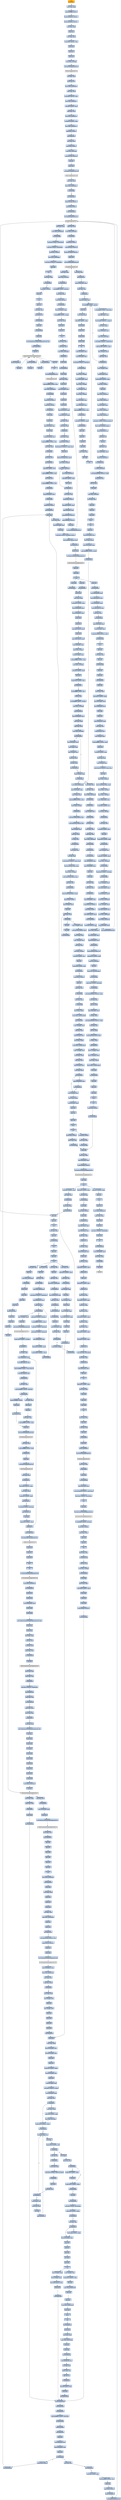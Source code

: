 digraph G {
node[shape=rectangle,style=filled,fillcolor=lightsteelblue,color=lightsteelblue]
bgcolor="transparent"
a0x00403772pushl_ebp[label="start\npushl %ebp",color="lightgrey",fillcolor="orange"];
a0x00403773movl_esp_ebp[label="0x00403773\nmovl %esp, %ebp"];
a0x00403775pushl_0xffffffffUINT8[label="0x00403775\npushl $0xffffffff<UINT8>"];
a0x00403777pushl_0x40a1a0UINT32[label="0x00403777\npushl $0x40a1a0<UINT32>"];
a0x0040377cpushl_0x405044UINT32[label="0x0040377c\npushl $0x405044<UINT32>"];
a0x00403781movl_fs_0_eax[label="0x00403781\nmovl %fs:0, %eax"];
a0x00403787pushl_eax[label="0x00403787\npushl %eax"];
a0x00403788movl_esp_fs_0[label="0x00403788\nmovl %esp, %fs:0"];
a0x0040378fsubl_0x58UINT8_esp[label="0x0040378f\nsubl $0x58<UINT8>, %esp"];
a0x00403792pushl_ebx[label="0x00403792\npushl %ebx"];
a0x00403793pushl_esi[label="0x00403793\npushl %esi"];
a0x00403794pushl_edi[label="0x00403794\npushl %edi"];
a0x00403795movl_esp__24ebp_[label="0x00403795\nmovl %esp, -24(%ebp)"];
a0x00403798call_GetVersion_kernel32_dll[label="0x00403798\ncall GetVersion@kernel32.dll"];
GetVersion_kernel32_dll[label="GetVersion@kernel32.dll",color="lightgrey",fillcolor="lightgrey"];
a0x0040379exorl_edx_edx[label="0x0040379e\nxorl %edx, %edx"];
a0x004037a0movb_ah_dl[label="0x004037a0\nmovb %ah, %dl"];
a0x004037a2movl_edx_0x0040c380[label="0x004037a2\nmovl %edx, 0x0040c380"];
a0x004037a8movl_eax_ecx[label="0x004037a8\nmovl %eax, %ecx"];
a0x004037aaandl_0xffUINT32_ecx[label="0x004037aa\nandl $0xff<UINT32>, %ecx"];
a0x004037b0movl_ecx_0x0040c37c[label="0x004037b0\nmovl %ecx, 0x0040c37c"];
a0x004037b6shll_0x8UINT8_ecx[label="0x004037b6\nshll $0x8<UINT8>, %ecx"];
a0x004037b9addl_edx_ecx[label="0x004037b9\naddl %edx, %ecx"];
a0x004037bbmovl_ecx_0x0040c378[label="0x004037bb\nmovl %ecx, 0x0040c378"];
a0x004037c1shrl_0x10UINT8_eax[label="0x004037c1\nshrl $0x10<UINT8>, %eax"];
a0x004037c4movl_eax_0x0040c374[label="0x004037c4\nmovl %eax, 0x0040c374"];
a0x004037c9pushl_0x1UINT8[label="0x004037c9\npushl $0x1<UINT8>"];
a0x004037cbcall_0x004038c3[label="0x004037cb\ncall 0x004038c3"];
a0x004038c3xorl_eax_eax[label="0x004038c3\nxorl %eax, %eax"];
a0x004038c5pushl_0x0UINT8[label="0x004038c5\npushl $0x0<UINT8>"];
a0x004038c7cmpl_eax_0x8esp_[label="0x004038c7\ncmpl %eax, 0x8(%esp)"];
a0x004038cbpushl_0x1000UINT32[label="0x004038cb\npushl $0x1000<UINT32>"];
a0x004038d0sete_al[label="0x004038d0\nsete %al"];
a0x004038d3pushl_eax[label="0x004038d3\npushl %eax"];
a0x004038d4call_HeapCreate_kernel32_dll[label="0x004038d4\ncall HeapCreate@kernel32.dll"];
HeapCreate_kernel32_dll[label="HeapCreate@kernel32.dll",color="lightgrey",fillcolor="lightgrey"];
a0x004038datestl_eax_eax[label="0x004038da\ntestl %eax, %eax"];
a0x004038dcmovl_eax_0x0040da10[label="0x004038dc\nmovl %eax, 0x0040da10"];
a0x004038e1je_0x004038f8[label="0x004038e1\nje 0x004038f8"];
a0x004038e3call_0x0040399e[label="0x004038e3\ncall 0x0040399e"];
a0x0040399epushl_0x140UINT32[label="0x0040399e\npushl $0x140<UINT32>"];
a0x004039a3pushl_0x0UINT8[label="0x004039a3\npushl $0x0<UINT8>"];
a0x004039a5pushl_0x0040da10[label="0x004039a5\npushl 0x0040da10"];
a0x004039abcall_HeapAlloc_kernel32_dll[label="0x004039ab\ncall HeapAlloc@kernel32.dll"];
HeapAlloc_kernel32_dll[label="HeapAlloc@kernel32.dll",color="lightgrey",fillcolor="lightgrey"];
a0x004039b1testl_eax_eax[label="0x004039b1\ntestl %eax, %eax"];
a0x004039b3movl_eax_0x0040da0c[label="0x004039b3\nmovl %eax, 0x0040da0c"];
a0x004039b8jne_0x004039bb[label="0x004039b8\njne 0x004039bb"];
a0x004039bbandl_0x0UINT8_0x0040da04[label="0x004039bb\nandl $0x0<UINT8>, 0x0040da04"];
a0x004039c2andl_0x0UINT8_0x0040da08[label="0x004039c2\nandl $0x0<UINT8>, 0x0040da08"];
a0x004039c9pushl_0x1UINT8[label="0x004039c9\npushl $0x1<UINT8>"];
a0x004039cbmovl_eax_0x0040da00[label="0x004039cb\nmovl %eax, 0x0040da00"];
a0x004039d0movl_0x10UINT32_0x0040d9f8[label="0x004039d0\nmovl $0x10<UINT32>, 0x0040d9f8"];
a0x004039dapopl_eax[label="0x004039da\npopl %eax"];
a0x004039dbret[label="0x004039db\nret"];
a0x004038e8testl_eax_eax[label="0x004038e8\ntestl %eax, %eax"];
a0x004038eajne_0x004038fb[label="0x004038ea\njne 0x004038fb"];
a0x004038fbpushl_0x1UINT8[label="0x004038fb\npushl $0x1<UINT8>"];
a0x004038fdpopl_eax[label="0x004038fd\npopl %eax"];
a0x004038feret[label="0x004038fe\nret"];
a0x004037d0popl_ecx[label="0x004037d0\npopl %ecx"];
a0x004037d1testl_eax_eax[label="0x004037d1\ntestl %eax, %eax"];
a0x004037d3jne_0x004037dd[label="0x004037d3\njne 0x004037dd"];
a0x004037ddcall_0x00404ba9[label="0x004037dd\ncall 0x00404ba9"];
a0x00404ba9pushl_esi[label="0x00404ba9\npushl %esi"];
a0x00404baacall_0x004038ff[label="0x00404baa\ncall 0x004038ff"];
a0x004038ffpushl_esi[label="0x004038ff\npushl %esi"];
a0x00403900movl_InitializeCriticalSection_kernel32_dll_esi[label="0x00403900\nmovl InitializeCriticalSection@kernel32.dll, %esi"];
a0x00403906pushl_0x0040b650[label="0x00403906\npushl 0x0040b650"];
a0x0040390ccall_esi[label="0x0040390c\ncall %esi"];
InitializeCriticalSection_kernel32_dll[label="InitializeCriticalSection@kernel32.dll",color="lightgrey",fillcolor="lightgrey"];
a0x0040390epushl_0x0040b640[label="0x0040390e\npushl 0x0040b640"];
a0x00403914call_esi[label="0x00403914\ncall %esi"];
a0x00403916pushl_0x0040b630[label="0x00403916\npushl 0x0040b630"];
a0x0040391ccall_esi[label="0x0040391c\ncall %esi"];
a0x0040391epushl_0x0040b610[label="0x0040391e\npushl 0x0040b610"];
a0x00403924call_esi[label="0x00403924\ncall %esi"];
a0x00403926popl_esi[label="0x00403926\npopl %esi"];
a0x00403927ret[label="0x00403927\nret"];
a0x00404bafcall_TlsAlloc_kernel32_dll[label="0x00404baf\ncall TlsAlloc@kernel32.dll"];
TlsAlloc_kernel32_dll[label="TlsAlloc@kernel32.dll",color="lightgrey",fillcolor="lightgrey"];
a0x00404bb5cmpl_0xffffffffUINT8_eax[label="0x00404bb5\ncmpl $0xffffffff<UINT8>, %eax"];
a0x00404bb8movl_eax_0x0040b840[label="0x00404bb8\nmovl %eax, 0x0040b840"];
a0x00404bbdje_0x00404bf9[label="0x00404bbd\nje 0x00404bf9"];
a0x00404bbfpushl_0x74UINT8[label="0x00404bbf\npushl $0x74<UINT8>"];
a0x00404bc1pushl_0x1UINT8[label="0x00404bc1\npushl $0x1<UINT8>"];
a0x00404bc3call_0x00404d17[label="0x00404bc3\ncall 0x00404d17"];
a0x00404d17pushl_ebx[label="0x00404d17\npushl %ebx"];
a0x00404d18pushl_esi[label="0x00404d18\npushl %esi"];
a0x00404d19movl_0xcesp__esi[label="0x00404d19\nmovl 0xc(%esp), %esi"];
a0x00404d1dpushl_edi[label="0x00404d1d\npushl %edi"];
a0x00404d1eimull_0x14esp__esi[label="0x00404d1e\nimull 0x14(%esp), %esi"];
a0x00404d23cmpl_0xffffffe0UINT8_esi[label="0x00404d23\ncmpl $0xffffffe0<UINT8>, %esi"];
a0x00404d26movl_esi_ebx[label="0x00404d26\nmovl %esi, %ebx"];
a0x00404d28ja_0x00404d37[label="0x00404d28\nja 0x00404d37"];
a0x00404d2atestl_esi_esi[label="0x00404d2a\ntestl %esi, %esi"];
a0x00404d2cjne_0x00404d31[label="0x00404d2c\njne 0x00404d31"];
a0x00404d31addl_0xfUINT8_esi[label="0x00404d31\naddl $0xf<UINT8>, %esi"];
a0x00404d34andl_0xfffffff0UINT8_esi[label="0x00404d34\nandl $0xfffffff0<UINT8>, %esi"];
a0x00404d37xorl_edi_edi[label="0x00404d37\nxorl %edi, %edi"];
a0x00404d39cmpl_0xffffffe0UINT8_esi[label="0x00404d39\ncmpl $0xffffffe0<UINT8>, %esi"];
a0x00404d3cja_0x00404d78[label="0x00404d3c\nja 0x00404d78"];
a0x00404d3ecmpl_0x0040b6cc_ebx[label="0x00404d3e\ncmpl 0x0040b6cc, %ebx"];
a0x00404d44ja_0x00404d63[label="0x00404d44\nja 0x00404d63"];
a0x00404d46pushl_0x9UINT8[label="0x00404d46\npushl $0x9<UINT8>"];
a0x00404d48call_0x00403928[label="0x00404d48\ncall 0x00403928"];
a0x00403928pushl_ebp[label="0x00403928\npushl %ebp"];
a0x00403929movl_esp_ebp[label="0x00403929\nmovl %esp, %ebp"];
a0x0040392bmovl_0x8ebp__eax[label="0x0040392b\nmovl 0x8(%ebp), %eax"];
a0x0040392epushl_esi[label="0x0040392e\npushl %esi"];
a0x0040392fcmpl_0x0UINT8_0x40b60ceax4_[label="0x0040392f\ncmpl $0x0<UINT8>, 0x40b60c(,%eax,4)"];
a0x00403937leal_0x40b60ceax4__esi[label="0x00403937\nleal 0x40b60c(,%eax,4), %esi"];
a0x0040393ejne_0x0040397e[label="0x0040393e\njne 0x0040397e"];
a0x0040397epushl_esi_[label="0x0040397e\npushl (%esi)"];
a0x00403980call_EnterCriticalSection_kernel32_dll[label="0x00403980\ncall EnterCriticalSection@kernel32.dll"];
EnterCriticalSection_kernel32_dll[label="EnterCriticalSection@kernel32.dll",color="lightgrey",fillcolor="lightgrey"];
a0x00403986popl_esi[label="0x00403986\npopl %esi"];
a0x00403987popl_ebp[label="0x00403987\npopl %ebp"];
a0x00403988ret[label="0x00403988\nret"];
a0x00404d4dpushl_ebx[label="0x00404d4d\npushl %ebx"];
a0x00404d4ecall_0x00403d32[label="0x00404d4e\ncall 0x00403d32"];
a0x00403d32pushl_ebp[label="0x00403d32\npushl %ebp"];
a0x00403d33movl_esp_ebp[label="0x00403d33\nmovl %esp, %ebp"];
a0x00403d35subl_0x14UINT8_esp[label="0x00403d35\nsubl $0x14<UINT8>, %esp"];
a0x00403d38movl_0x0040da08_eax[label="0x00403d38\nmovl 0x0040da08, %eax"];
a0x00403d3dmovl_0x0040da0c_edx[label="0x00403d3d\nmovl 0x0040da0c, %edx"];
a0x00403d43pushl_ebx[label="0x00403d43\npushl %ebx"];
a0x00403d44pushl_esi[label="0x00403d44\npushl %esi"];
a0x00403d45leal_eaxeax4__eax[label="0x00403d45\nleal (%eax,%eax,4), %eax"];
a0x00403d48pushl_edi[label="0x00403d48\npushl %edi"];
a0x00403d49leal_edxeax4__edi[label="0x00403d49\nleal (%edx,%eax,4), %edi"];
a0x00403d4cmovl_0x8ebp__eax[label="0x00403d4c\nmovl 0x8(%ebp), %eax"];
a0x00403d4fmovl_edi__4ebp_[label="0x00403d4f\nmovl %edi, -4(%ebp)"];
a0x00403d52leal_0x17eax__ecx[label="0x00403d52\nleal 0x17(%eax), %ecx"];
a0x00403d55andl_0xfffffff0UINT8_ecx[label="0x00403d55\nandl $0xfffffff0<UINT8>, %ecx"];
a0x00403d58movl_ecx__16ebp_[label="0x00403d58\nmovl %ecx, -16(%ebp)"];
a0x00403d5bsarl_0x4UINT8_ecx[label="0x00403d5b\nsarl $0x4<UINT8>, %ecx"];
a0x00403d5edecl_ecx[label="0x00403d5e\ndecl %ecx"];
a0x00403d5fcmpl_0x20UINT8_ecx[label="0x00403d5f\ncmpl $0x20<UINT8>, %ecx"];
a0x00403d62jnl_0x00403d72[label="0x00403d62\njnl 0x00403d72"];
a0x00403d64orl_0xffffffffUINT8_esi[label="0x00403d64\norl $0xffffffff<UINT8>, %esi"];
a0x00403d67shrl_cl_esi[label="0x00403d67\nshrl %cl, %esi"];
a0x00403d69orl_0xffffffffUINT8__8ebp_[label="0x00403d69\norl $0xffffffff<UINT8>, -8(%ebp)"];
a0x00403d6dmovl_esi__12ebp_[label="0x00403d6d\nmovl %esi, -12(%ebp)"];
a0x00403d70jmp_0x00403d82[label="0x00403d70\njmp 0x00403d82"];
a0x00403d82movl_0x0040da00_eax[label="0x00403d82\nmovl 0x0040da00, %eax"];
a0x00403d87movl_eax_ebx[label="0x00403d87\nmovl %eax, %ebx"];
a0x00403d89cmpl_edi_ebx[label="0x00403d89\ncmpl %edi, %ebx"];
a0x00403d8bmovl_ebx_0x8ebp_[label="0x00403d8b\nmovl %ebx, 0x8(%ebp)"];
a0x00403d8ejae_0x00403da9[label="0x00403d8e\njae 0x00403da9"];
a0x00403da9cmpl__4ebp__ebx[label="0x00403da9\ncmpl -4(%ebp), %ebx"];
a0x00403dacjne_0x00403e27[label="0x00403dac\njne 0x00403e27"];
a0x00403daemovl_edx_ebx[label="0x00403dae\nmovl %edx, %ebx"];
a0x00403db0cmpl_eax_ebx[label="0x00403db0\ncmpl %eax, %ebx"];
a0x00403db2movl_ebx_0x8ebp_[label="0x00403db2\nmovl %ebx, 0x8(%ebp)"];
a0x00403db5jae_0x00403dcc[label="0x00403db5\njae 0x00403dcc"];
a0x00403dccjne_0x00403e27[label="0x00403dcc\njne 0x00403e27"];
a0x00403dcecmpl__4ebp__ebx[label="0x00403dce\ncmpl -4(%ebp), %ebx"];
a0x00403dd1jae_0x00403de4[label="0x00403dd1\njae 0x00403de4"];
a0x00403de4jne_0x00403e0c[label="0x00403de4\njne 0x00403e0c"];
a0x00403de6movl_edx_ebx[label="0x00403de6\nmovl %edx, %ebx"];
a0x00403de8cmpl_eax_ebx[label="0x00403de8\ncmpl %eax, %ebx"];
a0x00403deamovl_ebx_0x8ebp_[label="0x00403dea\nmovl %ebx, 0x8(%ebp)"];
a0x00403dedjae_0x00403dfc[label="0x00403ded\njae 0x00403dfc"];
a0x00403dfcjne_0x00403e0c[label="0x00403dfc\njne 0x00403e0c"];
a0x00403dfecall_0x0040403b[label="0x00403dfe\ncall 0x0040403b"];
a0x0040403bmovl_0x0040da08_eax[label="0x0040403b\nmovl 0x0040da08, %eax"];
a0x00404040movl_0x0040d9f8_ecx[label="0x00404040\nmovl 0x0040d9f8, %ecx"];
a0x00404046pushl_esi[label="0x00404046\npushl %esi"];
a0x00404047pushl_edi[label="0x00404047\npushl %edi"];
a0x00404048xorl_edi_edi[label="0x00404048\nxorl %edi, %edi"];
a0x0040404acmpl_ecx_eax[label="0x0040404a\ncmpl %ecx, %eax"];
a0x0040404cjne_0x0040407e[label="0x0040404c\njne 0x0040407e"];
a0x0040407emovl_0x0040da0c_ecx[label="0x0040407e\nmovl 0x0040da0c, %ecx"];
a0x00404084pushl_0x41c4UINT32[label="0x00404084\npushl $0x41c4<UINT32>"];
a0x00404089pushl_0x8UINT8[label="0x00404089\npushl $0x8<UINT8>"];
a0x0040408bleal_eaxeax4__eax[label="0x0040408b\nleal (%eax,%eax,4), %eax"];
a0x0040408epushl_0x0040da10[label="0x0040408e\npushl 0x0040da10"];
a0x00404094leal_ecxeax4__esi[label="0x00404094\nleal (%ecx,%eax,4), %esi"];
a0x00404097call_HeapAlloc_kernel32_dll[label="0x00404097\ncall HeapAlloc@kernel32.dll"];
a0x0040409dcmpl_edi_eax[label="0x0040409d\ncmpl %edi, %eax"];
a0x0040409fmovl_eax_0x10esi_[label="0x0040409f\nmovl %eax, 0x10(%esi)"];
a0x004040a2je_0x004040ce[label="0x004040a2\nje 0x004040ce"];
a0x004040a4pushl_0x4UINT8[label="0x004040a4\npushl $0x4<UINT8>"];
a0x004040a6pushl_0x2000UINT32[label="0x004040a6\npushl $0x2000<UINT32>"];
a0x004040abpushl_0x100000UINT32[label="0x004040ab\npushl $0x100000<UINT32>"];
a0x004040b0pushl_edi[label="0x004040b0\npushl %edi"];
a0x004040b1call_VirtualAlloc_kernel32_dll[label="0x004040b1\ncall VirtualAlloc@kernel32.dll"];
VirtualAlloc_kernel32_dll[label="VirtualAlloc@kernel32.dll",color="lightgrey",fillcolor="lightgrey"];
a0x004040b7cmpl_edi_eax[label="0x004040b7\ncmpl %edi, %eax"];
a0x004040b9movl_eax_0xcesi_[label="0x004040b9\nmovl %eax, 0xc(%esi)"];
a0x004040bcjne_0x004040d2[label="0x004040bc\njne 0x004040d2"];
a0x004040d2orl_0xffffffffUINT8_0x8esi_[label="0x004040d2\norl $0xffffffff<UINT8>, 0x8(%esi)"];
a0x004040d6movl_edi_esi_[label="0x004040d6\nmovl %edi, (%esi)"];
a0x004040d8movl_edi_0x4esi_[label="0x004040d8\nmovl %edi, 0x4(%esi)"];
a0x004040dbincl_0x0040da08[label="0x004040db\nincl 0x0040da08"];
a0x004040e1movl_0x10esi__eax[label="0x004040e1\nmovl 0x10(%esi), %eax"];
a0x004040e4orl_0xffffffffUINT8_eax_[label="0x004040e4\norl $0xffffffff<UINT8>, (%eax)"];
a0x004040e7movl_esi_eax[label="0x004040e7\nmovl %esi, %eax"];
a0x004040e9popl_edi[label="0x004040e9\npopl %edi"];
a0x004040eapopl_esi[label="0x004040ea\npopl %esi"];
a0x004040ebret[label="0x004040eb\nret"];
a0x00403e03movl_eax_ebx[label="0x00403e03\nmovl %eax, %ebx"];
a0x00403e05testl_ebx_ebx[label="0x00403e05\ntestl %ebx, %ebx"];
a0x00403e07movl_ebx_0x8ebp_[label="0x00403e07\nmovl %ebx, 0x8(%ebp)"];
a0x00403e0aje_0x00403e20[label="0x00403e0a\nje 0x00403e20"];
a0x00403e0cpushl_ebx[label="0x00403e0c\npushl %ebx"];
a0x00403e0dcall_0x004040ec[label="0x00403e0d\ncall 0x004040ec"];
a0x004040ecpushl_ebp[label="0x004040ec\npushl %ebp"];
a0x004040edmovl_esp_ebp[label="0x004040ed\nmovl %esp, %ebp"];
a0x004040efpushl_ecx[label="0x004040ef\npushl %ecx"];
a0x004040f0movl_0x8ebp__ecx[label="0x004040f0\nmovl 0x8(%ebp), %ecx"];
a0x004040f3pushl_ebx[label="0x004040f3\npushl %ebx"];
a0x004040f4pushl_esi[label="0x004040f4\npushl %esi"];
a0x004040f5pushl_edi[label="0x004040f5\npushl %edi"];
a0x004040f6movl_0x10ecx__esi[label="0x004040f6\nmovl 0x10(%ecx), %esi"];
a0x004040f9movl_0x8ecx__eax[label="0x004040f9\nmovl 0x8(%ecx), %eax"];
a0x004040fcxorl_ebx_ebx[label="0x004040fc\nxorl %ebx, %ebx"];
a0x004040fetestl_eax_eax[label="0x004040fe\ntestl %eax, %eax"];
a0x00404100jl_0x00404107[label="0x00404100\njl 0x00404107"];
a0x00404107movl_ebx_eax[label="0x00404107\nmovl %ebx, %eax"];
a0x00404109pushl_0x3fUINT8[label="0x00404109\npushl $0x3f<UINT8>"];
a0x0040410bimull_0x204UINT32_eax_eax[label="0x0040410b\nimull $0x204<UINT32>, %eax, %eax"];
a0x00404111popl_edx[label="0x00404111\npopl %edx"];
a0x00404112leal_0x144eaxesi__eax[label="0x00404112\nleal 0x144(%eax,%esi), %eax"];
a0x00404119movl_eax__4ebp_[label="0x00404119\nmovl %eax, -4(%ebp)"];
a0x0040411cmovl_eax_0x8eax_[label="0x0040411c\nmovl %eax, 0x8(%eax)"];
a0x0040411fmovl_eax_0x4eax_[label="0x0040411f\nmovl %eax, 0x4(%eax)"];
a0x00404122addl_0x8UINT8_eax[label="0x00404122\naddl $0x8<UINT8>, %eax"];
a0x00404125decl_edx[label="0x00404125\ndecl %edx"];
a0x00404126jne_0x0040411c[label="0x00404126\njne 0x0040411c"];
a0x00404128movl_ebx_edi[label="0x00404128\nmovl %ebx, %edi"];
a0x0040412apushl_0x4UINT8[label="0x0040412a\npushl $0x4<UINT8>"];
a0x0040412cshll_0xfUINT8_edi[label="0x0040412c\nshll $0xf<UINT8>, %edi"];
a0x0040412faddl_0xcecx__edi[label="0x0040412f\naddl 0xc(%ecx), %edi"];
a0x00404132pushl_0x1000UINT32[label="0x00404132\npushl $0x1000<UINT32>"];
a0x00404137pushl_0x8000UINT32[label="0x00404137\npushl $0x8000<UINT32>"];
a0x0040413cpushl_edi[label="0x0040413c\npushl %edi"];
a0x0040413dcall_VirtualAlloc_kernel32_dll[label="0x0040413d\ncall VirtualAlloc@kernel32.dll"];
a0x00404143testl_eax_eax[label="0x00404143\ntestl %eax, %eax"];
a0x00404145jne_0x0040414f[label="0x00404145\njne 0x0040414f"];
a0x0040414fleal_0x7000edi__edx[label="0x0040414f\nleal 0x7000(%edi), %edx"];
a0x00404155cmpl_edx_edi[label="0x00404155\ncmpl %edx, %edi"];
a0x00404157ja_0x00404195[label="0x00404157\nja 0x00404195"];
a0x00404159leal_0x10edi__eax[label="0x00404159\nleal 0x10(%edi), %eax"];
a0x0040415corl_0xffffffffUINT8__8eax_[label="0x0040415c\norl $0xffffffff<UINT8>, -8(%eax)"];
a0x00405044pushl_ebp[label="0x00405044\npushl %ebp"];
a0x00405045movl_esp_ebp[label="0x00405045\nmovl %esp, %ebp"];
a0x00405047subl_0x8UINT8_esp[label="0x00405047\nsubl $0x8<UINT8>, %esp"];
a0x0040504apushl_ebx[label="0x0040504a\npushl %ebx"];
a0x0040504bpushl_esi[label="0x0040504b\npushl %esi"];
a0x0040504cpushl_edi[label="0x0040504c\npushl %edi"];
a0x0040504dpushl_ebp[label="0x0040504d\npushl %ebp"];
a0x0040504ecld_[label="0x0040504e\ncld "];
a0x0040504fmovl_0xcebp__ebx[label="0x0040504f\nmovl 0xc(%ebp), %ebx"];
a0x00405052movl_0x8ebp__eax[label="0x00405052\nmovl 0x8(%ebp), %eax"];
a0x00405055testl_0x6UINT32_0x4eax_[label="0x00405055\ntestl $0x6<UINT32>, 0x4(%eax)"];
a0x0040505cjne_0x004050e4[label="0x0040505c\njne 0x004050e4"];
a0x00405062movl_eax__8ebp_[label="0x00405062\nmovl %eax, -8(%ebp)"];
a0x00405065movl_0x10ebp__eax[label="0x00405065\nmovl 0x10(%ebp), %eax"];
a0x00405068movl_eax__4ebp_[label="0x00405068\nmovl %eax, -4(%ebp)"];
a0x0040506bleal__8ebp__eax[label="0x0040506b\nleal -8(%ebp), %eax"];
a0x0040506emovl_eax__4ebx_[label="0x0040506e\nmovl %eax, -4(%ebx)"];
a0x00405071movl_0xcebx__esi[label="0x00405071\nmovl 0xc(%ebx), %esi"];
a0x00405074movl_0x8ebx__edi[label="0x00405074\nmovl 0x8(%ebx), %edi"];
a0x00405077cmpl_0xffffffffUINT8_esi[label="0x00405077\ncmpl $0xffffffff<UINT8>, %esi"];
a0x0040507aje_0x004050dd[label="0x0040507a\nje 0x004050dd"];
a0x004050ddmovl_0x1UINT32_eax[label="0x004050dd\nmovl $0x1<UINT32>, %eax"];
a0x004050e2jmp_0x004050f9[label="0x004050e2\njmp 0x004050f9"];
a0x004050f9popl_ebp[label="0x004050f9\npopl %ebp"];
a0x004050fapopl_edi[label="0x004050fa\npopl %edi"];
a0x004050fbpopl_esi[label="0x004050fb\npopl %esi"];
a0x004050fcpopl_ebx[label="0x004050fc\npopl %ebx"];
a0x004050fdmovl_ebp_esp[label="0x004050fd\nmovl %ebp, %esp"];
a0x004050ffpopl_ebp[label="0x004050ff\npopl %ebp"];
a0x00405100ret[label="0x00405100\nret"];
a0x00404160orl_0xffffffffUINT8_0xfeceax_[label="0x00404160\norl $0xffffffff<UINT8>, 0xfec(%eax)"];
a0x00404167leal_0xffceax__ecx[label="0x00404167\nleal 0xffc(%eax), %ecx"];
a0x0040416dmovl_0xff0UINT32__4eax_[label="0x0040416d\nmovl $0xff0<UINT32>, -4(%eax)"];
a0x00404174movl_ecx_eax_[label="0x00404174\nmovl %ecx, (%eax)"];
a0x00404176leal__4100eax__ecx[label="0x00404176\nleal -4100(%eax), %ecx"];
a0x0040417cmovl_ecx_0x4eax_[label="0x0040417c\nmovl %ecx, 0x4(%eax)"];
a0x0040417fmovl_0xff0UINT32_0xfe8eax_[label="0x0040417f\nmovl $0xff0<UINT32>, 0xfe8(%eax)"];
a0x00404189addl_0x1000UINT32_eax[label="0x00404189\naddl $0x1000<UINT32>, %eax"];
a0x0040418eleal__16eax__ecx[label="0x0040418e\nleal -16(%eax), %ecx"];
a0x00404191cmpl_edx_ecx[label="0x00404191\ncmpl %edx, %ecx"];
a0x00404193jbe_0x0040415c[label="0x00404193\njbe 0x0040415c"];
a0x00404195movl__4ebp__eax[label="0x00404195\nmovl -4(%ebp), %eax"];
a0x00404198leal_0xcedi__ecx[label="0x00404198\nleal 0xc(%edi), %ecx"];
a0x0040419baddl_0x1f8UINT32_eax[label="0x0040419b\naddl $0x1f8<UINT32>, %eax"];
a0x004041a0pushl_0x1UINT8[label="0x004041a0\npushl $0x1<UINT8>"];
a0x004041a2popl_edi[label="0x004041a2\npopl %edi"];
a0x004041a3movl_ecx_0x4eax_[label="0x004041a3\nmovl %ecx, 0x4(%eax)"];
a0x004041a6movl_eax_0x8ecx_[label="0x004041a6\nmovl %eax, 0x8(%ecx)"];
a0x004041a9leal_0xcedx__ecx[label="0x004041a9\nleal 0xc(%edx), %ecx"];
a0x004041acmovl_ecx_0x8eax_[label="0x004041ac\nmovl %ecx, 0x8(%eax)"];
a0x004041afmovl_eax_0x4ecx_[label="0x004041af\nmovl %eax, 0x4(%ecx)"];
a0x004041b2andl_0x0UINT8_0x44esiebx4_[label="0x004041b2\nandl $0x0<UINT8>, 0x44(%esi,%ebx,4)"];
a0x004041b7movl_edi_0xc4esiebx4_[label="0x004041b7\nmovl %edi, 0xc4(%esi,%ebx,4)"];
a0x004041bemovb_0x43esi__al[label="0x004041be\nmovb 0x43(%esi), %al"];
a0x004041c1movb_al_cl[label="0x004041c1\nmovb %al, %cl"];
a0x004041c3incb_cl[label="0x004041c3\nincb %cl"];
a0x004041c5testb_al_al[label="0x004041c5\ntestb %al, %al"];
a0x004041c7movl_0x8ebp__eax[label="0x004041c7\nmovl 0x8(%ebp), %eax"];
a0x004041camovb_cl_0x43esi_[label="0x004041ca\nmovb %cl, 0x43(%esi)"];
a0x004041cdjne_0x004041d2[label="0x004041cd\njne 0x004041d2"];
a0x004041cforl_edi_0x4eax_[label="0x004041cf\norl %edi, 0x4(%eax)"];
a0x004041d2movl_0x80000000UINT32_edx[label="0x004041d2\nmovl $0x80000000<UINT32>, %edx"];
a0x004041d7movl_ebx_ecx[label="0x004041d7\nmovl %ebx, %ecx"];
a0x004041d9shrl_cl_edx[label="0x004041d9\nshrl %cl, %edx"];
a0x004041dbnotl_edx[label="0x004041db\nnotl %edx"];
a0x004041ddandl_edx_0x8eax_[label="0x004041dd\nandl %edx, 0x8(%eax)"];
a0x004041e0movl_ebx_eax[label="0x004041e0\nmovl %ebx, %eax"];
a0x004041e2popl_edi[label="0x004041e2\npopl %edi"];
a0x004041e3popl_esi[label="0x004041e3\npopl %esi"];
a0x004041e4popl_ebx[label="0x004041e4\npopl %ebx"];
a0x004041e5leave_[label="0x004041e5\nleave "];
a0x004041e6ret[label="0x004041e6\nret"];
a0x00403e12popl_ecx[label="0x00403e12\npopl %ecx"];
a0x00403e13movl_0x10ebx__ecx[label="0x00403e13\nmovl 0x10(%ebx), %ecx"];
a0x00403e16movl_eax_ecx_[label="0x00403e16\nmovl %eax, (%ecx)"];
a0x00403e18movl_0x10ebx__eax[label="0x00403e18\nmovl 0x10(%ebx), %eax"];
a0x00403e1bcmpl_0xffffffffUINT8_eax_[label="0x00403e1b\ncmpl $0xffffffff<UINT8>, (%eax)"];
a0x00403e1ejne_0x00403e27[label="0x00403e1e\njne 0x00403e27"];
a0x00403e27movl_ebx_0x0040da00[label="0x00403e27\nmovl %ebx, 0x0040da00"];
a0x00403e2dmovl_0x10ebx__eax[label="0x00403e2d\nmovl 0x10(%ebx), %eax"];
a0x00403e30movl_eax__edx[label="0x00403e30\nmovl (%eax), %edx"];
a0x00403e32cmpl_0xffffffffUINT8_edx[label="0x00403e32\ncmpl $0xffffffff<UINT8>, %edx"];
a0x00403e35movl_edx__4ebp_[label="0x00403e35\nmovl %edx, -4(%ebp)"];
a0x00403e38je_0x00403e4e[label="0x00403e38\nje 0x00403e4e"];
a0x00403e3amovl_0xc4eaxedx4__ecx[label="0x00403e3a\nmovl 0xc4(%eax,%edx,4), %ecx"];
a0x00403e41movl_0x44eaxedx4__edi[label="0x00403e41\nmovl 0x44(%eax,%edx,4), %edi"];
a0x00403e45andl__8ebp__ecx[label="0x00403e45\nandl -8(%ebp), %ecx"];
a0x00403e48andl_esi_edi[label="0x00403e48\nandl %esi, %edi"];
a0x00403e4aorl_edi_ecx[label="0x00403e4a\norl %edi, %ecx"];
a0x00403e4cjne_0x00403e85[label="0x00403e4c\njne 0x00403e85"];
a0x00403e85movl_edx_ecx[label="0x00403e85\nmovl %edx, %ecx"];
a0x00403e87xorl_edi_edi[label="0x00403e87\nxorl %edi, %edi"];
a0x00403e89imull_0x204UINT32_ecx_ecx[label="0x00403e89\nimull $0x204<UINT32>, %ecx, %ecx"];
a0x00403e8fleal_0x144ecxeax__ecx[label="0x00403e8f\nleal 0x144(%ecx,%eax), %ecx"];
a0x00403e96movl_ecx__12ebp_[label="0x00403e96\nmovl %ecx, -12(%ebp)"];
a0x00403e99movl_0x44eaxedx4__ecx[label="0x00403e99\nmovl 0x44(%eax,%edx,4), %ecx"];
a0x00403e9dandl_esi_ecx[label="0x00403e9d\nandl %esi, %ecx"];
a0x00403e9fjne_0x00403eae[label="0x00403e9f\njne 0x00403eae"];
a0x00403ea1movl_0xc4eaxedx4__ecx[label="0x00403ea1\nmovl 0xc4(%eax,%edx,4), %ecx"];
a0x00403ea8pushl_0x20UINT8[label="0x00403ea8\npushl $0x20<UINT8>"];
a0x00403eaaandl__8ebp__ecx[label="0x00403eaa\nandl -8(%ebp), %ecx"];
a0x00403eadpopl_edi[label="0x00403ead\npopl %edi"];
a0x00403eaetestl_ecx_ecx[label="0x00403eae\ntestl %ecx, %ecx"];
a0x00403eb0jl_0x00403eb7[label="0x00403eb0\njl 0x00403eb7"];
a0x00403eb2shll_ecx[label="0x00403eb2\nshll %ecx"];
a0x00403eb4incl_edi[label="0x00403eb4\nincl %edi"];
a0x00403eb5jmp_0x00403eae[label="0x00403eb5\njmp 0x00403eae"];
a0x00403eb7movl__12ebp__ecx[label="0x00403eb7\nmovl -12(%ebp), %ecx"];
a0x00403ebamovl_0x4ecxedi8__edx[label="0x00403eba\nmovl 0x4(%ecx,%edi,8), %edx"];
a0x00403ebemovl_edx__ecx[label="0x00403ebe\nmovl (%edx), %ecx"];
a0x00403ec0subl__16ebp__ecx[label="0x00403ec0\nsubl -16(%ebp), %ecx"];
a0x00403ec3movl_ecx_esi[label="0x00403ec3\nmovl %ecx, %esi"];
a0x00403ec5movl_ecx__8ebp_[label="0x00403ec5\nmovl %ecx, -8(%ebp)"];
a0x00403ec8sarl_0x4UINT8_esi[label="0x00403ec8\nsarl $0x4<UINT8>, %esi"];
a0x00403ecbdecl_esi[label="0x00403ecb\ndecl %esi"];
a0x00403ecccmpl_0x3fUINT8_esi[label="0x00403ecc\ncmpl $0x3f<UINT8>, %esi"];
a0x00403ecfjle_0x00403ed4[label="0x00403ecf\njle 0x00403ed4"];
a0x00403ed1pushl_0x3fUINT8[label="0x00403ed1\npushl $0x3f<UINT8>"];
a0x00403ed3popl_esi[label="0x00403ed3\npopl %esi"];
a0x00403ed4cmpl_edi_esi[label="0x00403ed4\ncmpl %edi, %esi"];
a0x00403ed6je_0x00403fe9[label="0x00403ed6\nje 0x00403fe9"];
a0x00403fe9testl_ecx_ecx[label="0x00403fe9\ntestl %ecx, %ecx"];
a0x00403febje_0x00403ff8[label="0x00403feb\nje 0x00403ff8"];
a0x00403fedmovl_ecx_edx_[label="0x00403fed\nmovl %ecx, (%edx)"];
a0x00403fefmovl_ecx__4ecxedx_[label="0x00403fef\nmovl %ecx, -4(%ecx,%edx)"];
a0x00403ff3jmp_0x00403ff8[label="0x00403ff3\njmp 0x00403ff8"];
a0x00403ff8movl__16ebp__esi[label="0x00403ff8\nmovl -16(%ebp), %esi"];
a0x00403ffbaddl_ecx_edx[label="0x00403ffb\naddl %ecx, %edx"];
a0x00403ffdleal_0x1esi__ecx[label="0x00403ffd\nleal 0x1(%esi), %ecx"];
a0x00404000movl_ecx_edx_[label="0x00404000\nmovl %ecx, (%edx)"];
a0x00404002movl_ecx__4edxesi_[label="0x00404002\nmovl %ecx, -4(%edx,%esi)"];
a0x00404006movl__12ebp__esi[label="0x00404006\nmovl -12(%ebp), %esi"];
a0x00404009movl_esi__ecx[label="0x00404009\nmovl (%esi), %ecx"];
a0x0040400btestl_ecx_ecx[label="0x0040400b\ntestl %ecx, %ecx"];
a0x0040400dleal_0x1ecx__edi[label="0x0040400d\nleal 0x1(%ecx), %edi"];
a0x00404010movl_edi_esi_[label="0x00404010\nmovl %edi, (%esi)"];
a0x00404012jne_0x0040402e[label="0x00404012\njne 0x0040402e"];
a0x00404014cmpl_0x0040da04_ebx[label="0x00404014\ncmpl 0x0040da04, %ebx"];
a0x0040401ajne_0x0040402e[label="0x0040401a\njne 0x0040402e"];
a0x0040402emovl__4ebp__ecx[label="0x0040402e\nmovl -4(%ebp), %ecx"];
a0x00404031movl_ecx_eax_[label="0x00404031\nmovl %ecx, (%eax)"];
a0x00404033leal_0x4edx__eax[label="0x00404033\nleal 0x4(%edx), %eax"];
a0x00404036popl_edi[label="0x00404036\npopl %edi"];
a0x00404037popl_esi[label="0x00404037\npopl %esi"];
a0x00404038popl_ebx[label="0x00404038\npopl %ebx"];
a0x00404039leave_[label="0x00404039\nleave "];
a0x0040403aret[label="0x0040403a\nret"];
a0x00404d53pushl_0x9UINT8[label="0x00404d53\npushl $0x9<UINT8>"];
a0x00404d55movl_eax_edi[label="0x00404d55\nmovl %eax, %edi"];
a0x00404d57call_0x00403989[label="0x00404d57\ncall 0x00403989"];
a0x00403989pushl_ebp[label="0x00403989\npushl %ebp"];
a0x0040398amovl_esp_ebp[label="0x0040398a\nmovl %esp, %ebp"];
a0x0040398cmovl_0x8ebp__eax[label="0x0040398c\nmovl 0x8(%ebp), %eax"];
a0x0040398fpushl_0x40b60ceax4_[label="0x0040398f\npushl 0x40b60c(,%eax,4)"];
a0x00403996call_LeaveCriticalSection_kernel32_dll[label="0x00403996\ncall LeaveCriticalSection@kernel32.dll"];
LeaveCriticalSection_kernel32_dll[label="LeaveCriticalSection@kernel32.dll",color="lightgrey",fillcolor="lightgrey"];
a0x0040399cpopl_ebp[label="0x0040399c\npopl %ebp"];
a0x0040399dret[label="0x0040399d\nret"];
a0x00404d5caddl_0xcUINT8_esp[label="0x00404d5c\naddl $0xc<UINT8>, %esp"];
a0x00404d5ftestl_edi_edi[label="0x00404d5f\ntestl %edi, %edi"];
a0x00404d61jne_0x00404d8e[label="0x00404d61\njne 0x00404d8e"];
a0x00404d8epushl_ebx[label="0x00404d8e\npushl %ebx"];
a0x00404d8fpushl_0x0UINT8[label="0x00404d8f\npushl $0x0<UINT8>"];
a0x00404d91pushl_edi[label="0x00404d91\npushl %edi"];
a0x00404d92call_0x00407220[label="0x00404d92\ncall 0x00407220"];
a0x00407220movl_0xcesp__edx[label="0x00407220\nmovl 0xc(%esp), %edx"];
a0x00407224movl_0x4esp__ecx[label="0x00407224\nmovl 0x4(%esp), %ecx"];
a0x00407228testl_edx_edx[label="0x00407228\ntestl %edx, %edx"];
a0x0040722aje_0x00407273[label="0x0040722a\nje 0x00407273"];
a0x0040722cxorl_eax_eax[label="0x0040722c\nxorl %eax, %eax"];
a0x0040722emovb_0x8esp__al[label="0x0040722e\nmovb 0x8(%esp), %al"];
a0x00407232pushl_edi[label="0x00407232\npushl %edi"];
a0x00407233movl_ecx_edi[label="0x00407233\nmovl %ecx, %edi"];
a0x00407235cmpl_0x4UINT8_edx[label="0x00407235\ncmpl $0x4<UINT8>, %edx"];
a0x00407238jb_0x00407267[label="0x00407238\njb 0x00407267"];
a0x0040723anegl_ecx[label="0x0040723a\nnegl %ecx"];
a0x0040723candl_0x3UINT8_ecx[label="0x0040723c\nandl $0x3<UINT8>, %ecx"];
a0x0040723fje_0x00407249[label="0x0040723f\nje 0x00407249"];
a0x00407249movl_eax_ecx[label="0x00407249\nmovl %eax, %ecx"];
a0x0040724bshll_0x8UINT8_eax[label="0x0040724b\nshll $0x8<UINT8>, %eax"];
a0x0040724eaddl_ecx_eax[label="0x0040724e\naddl %ecx, %eax"];
a0x00407250movl_eax_ecx[label="0x00407250\nmovl %eax, %ecx"];
a0x00407252shll_0x10UINT8_eax[label="0x00407252\nshll $0x10<UINT8>, %eax"];
a0x00407255addl_ecx_eax[label="0x00407255\naddl %ecx, %eax"];
a0x00407257movl_edx_ecx[label="0x00407257\nmovl %edx, %ecx"];
a0x00407259andl_0x3UINT8_edx[label="0x00407259\nandl $0x3<UINT8>, %edx"];
a0x0040725cshrl_0x2UINT8_ecx[label="0x0040725c\nshrl $0x2<UINT8>, %ecx"];
a0x0040725fje_0x00407267[label="0x0040725f\nje 0x00407267"];
a0x00407261repz_stosl_eax_es_edi_[label="0x00407261\nrepz stosl %eax, %es:(%edi)"];
a0x00407263testl_edx_edx[label="0x00407263\ntestl %edx, %edx"];
a0x00407265je_0x0040726d[label="0x00407265\nje 0x0040726d"];
a0x0040726dmovl_0x8esp__eax[label="0x0040726d\nmovl 0x8(%esp), %eax"];
a0x00407271popl_edi[label="0x00407271\npopl %edi"];
a0x00407272ret[label="0x00407272\nret"];
a0x00404d97addl_0xcUINT8_esp[label="0x00404d97\naddl $0xc<UINT8>, %esp"];
a0x00404d9amovl_edi_eax[label="0x00404d9a\nmovl %edi, %eax"];
a0x00404d9cpopl_edi[label="0x00404d9c\npopl %edi"];
a0x00404d9dpopl_esi[label="0x00404d9d\npopl %esi"];
a0x00404d9epopl_ebx[label="0x00404d9e\npopl %ebx"];
a0x00404d9fret[label="0x00404d9f\nret"];
a0x00404bc8movl_eax_esi[label="0x00404bc8\nmovl %eax, %esi"];
a0x00404bcapopl_ecx[label="0x00404bca\npopl %ecx"];
a0x00404bcbtestl_esi_esi[label="0x00404bcb\ntestl %esi, %esi"];
a0x00404bcdpopl_ecx[label="0x00404bcd\npopl %ecx"];
a0x00404bceje_0x00404bf9[label="0x00404bce\nje 0x00404bf9"];
a0x00404bd0pushl_esi[label="0x00404bd0\npushl %esi"];
a0x00404bd1pushl_0x0040b840[label="0x00404bd1\npushl 0x0040b840"];
a0x00404bd7call_TlsSetValue_kernel32_dll[label="0x00404bd7\ncall TlsSetValue@kernel32.dll"];
TlsSetValue_kernel32_dll[label="TlsSetValue@kernel32.dll",color="lightgrey",fillcolor="lightgrey"];
a0x00404bddtestl_eax_eax[label="0x00404bdd\ntestl %eax, %eax"];
a0x00404bdfje_0x00404bf9[label="0x00404bdf\nje 0x00404bf9"];
a0x00404be1pushl_esi[label="0x00404be1\npushl %esi"];
a0x00404be2call_0x00404bfd[label="0x00404be2\ncall 0x00404bfd"];
a0x00404bfdmovl_0x4esp__eax[label="0x00404bfd\nmovl 0x4(%esp), %eax"];
a0x00404c01movl_0x40b848UINT32_0x50eax_[label="0x00404c01\nmovl $0x40b848<UINT32>, 0x50(%eax)"];
a0x00404c08movl_0x1UINT32_0x14eax_[label="0x00404c08\nmovl $0x1<UINT32>, 0x14(%eax)"];
a0x00404c0fret[label="0x00404c0f\nret"];
a0x00404be7popl_ecx[label="0x00404be7\npopl %ecx"];
a0x00404be8call_GetCurrentThreadId_kernel32_dll[label="0x00404be8\ncall GetCurrentThreadId@kernel32.dll"];
GetCurrentThreadId_kernel32_dll[label="GetCurrentThreadId@kernel32.dll",color="lightgrey",fillcolor="lightgrey"];
a0x00404beeorl_0xffffffffUINT8_0x4esi_[label="0x00404bee\norl $0xffffffff<UINT8>, 0x4(%esi)"];
a0x00404bf2pushl_0x1UINT8[label="0x00404bf2\npushl $0x1<UINT8>"];
a0x00404bf4movl_eax_esi_[label="0x00404bf4\nmovl %eax, (%esi)"];
a0x00404bf6popl_eax[label="0x00404bf6\npopl %eax"];
a0x00404bf7popl_esi[label="0x00404bf7\npopl %esi"];
a0x00404bf8ret[label="0x00404bf8\nret"];
a0x004037e2testl_eax_eax[label="0x004037e2\ntestl %eax, %eax"];
a0x004037e4jne_0x004037ee[label="0x004037e4\njne 0x004037ee"];
a0x004037eexorl_esi_esi[label="0x004037ee\nxorl %esi, %esi"];
a0x004037f0movl_esi__4ebp_[label="0x004037f0\nmovl %esi, -4(%ebp)"];
a0x004037f3call_0x00406633[label="0x004037f3\ncall 0x00406633"];
a0x00406633pushl_ebp[label="0x00406633\npushl %ebp"];
a0x00406634movl_esp_ebp[label="0x00406634\nmovl %esp, %ebp"];
a0x00406636subl_0x48UINT8_esp[label="0x00406636\nsubl $0x48<UINT8>, %esp"];
a0x00406639pushl_ebx[label="0x00406639\npushl %ebx"];
a0x0040663apushl_esi[label="0x0040663a\npushl %esi"];
a0x0040663bpushl_edi[label="0x0040663b\npushl %edi"];
a0x0040663cpushl_0x480UINT32[label="0x0040663c\npushl $0x480<UINT32>"];
a0x00406641call_0x00402d82[label="0x00406641\ncall 0x00402d82"];
a0x00402d82pushl_0x0040c368[label="0x00402d82\npushl 0x0040c368"];
a0x00402d88pushl_0x8esp_[label="0x00402d88\npushl 0x8(%esp)"];
a0x00402d8ccall_0x00402d94[label="0x00402d8c\ncall 0x00402d94"];
a0x00402d94cmpl_0xffffffe0UINT8_0x4esp_[label="0x00402d94\ncmpl $0xffffffe0<UINT8>, 0x4(%esp)"];
a0x00402d99ja_0x00402dbd[label="0x00402d99\nja 0x00402dbd"];
a0x00402d9bpushl_0x4esp_[label="0x00402d9b\npushl 0x4(%esp)"];
a0x00402d9fcall_0x00402dc0[label="0x00402d9f\ncall 0x00402dc0"];
a0x00402dc0pushl_esi[label="0x00402dc0\npushl %esi"];
a0x00402dc1movl_0x8esp__esi[label="0x00402dc1\nmovl 0x8(%esp), %esi"];
a0x00402dc5cmpl_0x0040b6cc_esi[label="0x00402dc5\ncmpl 0x0040b6cc, %esi"];
a0x00402dcbpushl_edi[label="0x00402dcb\npushl %edi"];
a0x00402dccja_0x00402def[label="0x00402dcc\nja 0x00402def"];
a0x00402deftestl_esi_esi[label="0x00402def\ntestl %esi, %esi"];
a0x00402df1jne_0x00402df6[label="0x00402df1\njne 0x00402df6"];
a0x00402df6addl_0xfUINT8_esi[label="0x00402df6\naddl $0xf<UINT8>, %esi"];
a0x00402df9andl_0xfffffff0UINT8_esi[label="0x00402df9\nandl $0xfffffff0<UINT8>, %esi"];
a0x00402dfcpushl_esi[label="0x00402dfc\npushl %esi"];
a0x00402dfdpushl_0x0UINT8[label="0x00402dfd\npushl $0x0<UINT8>"];
a0x00402dffpushl_0x0040da10[label="0x00402dff\npushl 0x0040da10"];
a0x00402e05call_HeapAlloc_kernel32_dll[label="0x00402e05\ncall HeapAlloc@kernel32.dll"];
a0x00402e0bpopl_edi[label="0x00402e0b\npopl %edi"];
a0x00402e0cpopl_esi[label="0x00402e0c\npopl %esi"];
a0x00402e0dret[label="0x00402e0d\nret"];
a0x00402da4testl_eax_eax[label="0x00402da4\ntestl %eax, %eax"];
a0x00402da6popl_ecx[label="0x00402da6\npopl %ecx"];
a0x00402da7jne_0x00402dbf[label="0x00402da7\njne 0x00402dbf"];
a0x00402dbfret[label="0x00402dbf\nret"];
a0x00402d91popl_ecx[label="0x00402d91\npopl %ecx"];
a0x00402d92popl_ecx[label="0x00402d92\npopl %ecx"];
a0x00402d93ret[label="0x00402d93\nret"];
a0x00406646movl_eax_esi[label="0x00406646\nmovl %eax, %esi"];
a0x00406648popl_ecx[label="0x00406648\npopl %ecx"];
a0x00406649testl_esi_esi[label="0x00406649\ntestl %esi, %esi"];
a0x0040664bjne_0x00406655[label="0x0040664b\njne 0x00406655"];
a0x00406655movl_esi_0x0040c8c0[label="0x00406655\nmovl %esi, 0x0040c8c0"];
a0x0040665bmovl_0x20UINT32_0x0040c9c0[label="0x0040665b\nmovl $0x20<UINT32>, 0x0040c9c0"];
a0x00406665leal_0x480esi__eax[label="0x00406665\nleal 0x480(%esi), %eax"];
a0x0040666bcmpl_eax_esi[label="0x0040666b\ncmpl %eax, %esi"];
a0x0040666djae_0x0040668d[label="0x0040666d\njae 0x0040668d"];
a0x0040666fandb_0x0UINT8_0x4esi_[label="0x0040666f\nandb $0x0<UINT8>, 0x4(%esi)"];
a0x00406673orl_0xffffffffUINT8_esi_[label="0x00406673\norl $0xffffffff<UINT8>, (%esi)"];
a0x00406676andl_0x0UINT8_0x8esi_[label="0x00406676\nandl $0x0<UINT8>, 0x8(%esi)"];
a0x0040667amovb_0xaUINT8_0x5esi_[label="0x0040667a\nmovb $0xa<UINT8>, 0x5(%esi)"];
a0x0040667emovl_0x0040c8c0_eax[label="0x0040667e\nmovl 0x0040c8c0, %eax"];
a0x00406683addl_0x24UINT8_esi[label="0x00406683\naddl $0x24<UINT8>, %esi"];
a0x00406686addl_0x480UINT32_eax[label="0x00406686\naddl $0x480<UINT32>, %eax"];
a0x0040668bjmp_0x0040666b[label="0x0040668b\njmp 0x0040666b"];
a0x0040668dleal__72ebp__eax[label="0x0040668d\nleal -72(%ebp), %eax"];
a0x00406690pushl_eax[label="0x00406690\npushl %eax"];
a0x00406691call_GetStartupInfoA_kernel32_dll[label="0x00406691\ncall GetStartupInfoA@kernel32.dll"];
GetStartupInfoA_kernel32_dll[label="GetStartupInfoA@kernel32.dll",color="lightgrey",fillcolor="lightgrey"];
a0x00406697cmpw_0x0UINT8__22ebp_[label="0x00406697\ncmpw $0x0<UINT8>, -22(%ebp)"];
a0x0040669cje_0x00406773[label="0x0040669c\nje 0x00406773"];
a0x00406773xorl_ebx_ebx[label="0x00406773\nxorl %ebx, %ebx"];
a0x00406775movl_0x0040c8c0_ecx[label="0x00406775\nmovl 0x0040c8c0, %ecx"];
a0x0040677bleal_ebxebx8__eax[label="0x0040677b\nleal (%ebx,%ebx,8), %eax"];
a0x0040677ecmpl_0xffffffffUINT8_ecxeax4_[label="0x0040677e\ncmpl $0xffffffff<UINT8>, (%ecx,%eax,4)"];
a0x00406782leal_ecxeax4__esi[label="0x00406782\nleal (%ecx,%eax,4), %esi"];
a0x00406785jne_0x004067d4[label="0x00406785\njne 0x004067d4"];
a0x00406787testl_ebx_ebx[label="0x00406787\ntestl %ebx, %ebx"];
a0x00406789movb_0xffffff81UINT8_0x4esi_[label="0x00406789\nmovb $0xffffff81<UINT8>, 0x4(%esi)"];
a0x0040678djne_0x00406794[label="0x0040678d\njne 0x00406794"];
a0x0040678fpushl_0xfffffff6UINT8[label="0x0040678f\npushl $0xfffffff6<UINT8>"];
a0x00406791popl_eax[label="0x00406791\npopl %eax"];
a0x00406792jmp_0x0040679e[label="0x00406792\njmp 0x0040679e"];
a0x0040679epushl_eax[label="0x0040679e\npushl %eax"];
a0x0040679fcall_GetStdHandle_kernel32_dll[label="0x0040679f\ncall GetStdHandle@kernel32.dll"];
GetStdHandle_kernel32_dll[label="GetStdHandle@kernel32.dll",color="lightgrey",fillcolor="lightgrey"];
a0x004067a5movl_eax_edi[label="0x004067a5\nmovl %eax, %edi"];
a0x004067a7cmpl_0xffffffffUINT8_edi[label="0x004067a7\ncmpl $0xffffffff<UINT8>, %edi"];
a0x004067aaje_0x004067c3[label="0x004067aa\nje 0x004067c3"];
a0x004067acpushl_edi[label="0x004067ac\npushl %edi"];
a0x004067adcall_GetFileType_kernel32_dll[label="0x004067ad\ncall GetFileType@kernel32.dll"];
GetFileType_kernel32_dll[label="GetFileType@kernel32.dll",color="lightgrey",fillcolor="lightgrey"];
a0x004067b3testl_eax_eax[label="0x004067b3\ntestl %eax, %eax"];
a0x004067b5je_0x004067c3[label="0x004067b5\nje 0x004067c3"];
a0x004067b7andl_0xffUINT32_eax[label="0x004067b7\nandl $0xff<UINT32>, %eax"];
a0x004067bcmovl_edi_esi_[label="0x004067bc\nmovl %edi, (%esi)"];
a0x004067becmpl_0x2UINT8_eax[label="0x004067be\ncmpl $0x2<UINT8>, %eax"];
a0x004067c1jne_0x004067c9[label="0x004067c1\njne 0x004067c9"];
a0x004067c3orb_0x40UINT8_0x4esi_[label="0x004067c3\norb $0x40<UINT8>, 0x4(%esi)"];
a0x004067c7jmp_0x004067d8[label="0x004067c7\njmp 0x004067d8"];
a0x004067d8incl_ebx[label="0x004067d8\nincl %ebx"];
a0x004067d9cmpl_0x3UINT8_ebx[label="0x004067d9\ncmpl $0x3<UINT8>, %ebx"];
a0x004067dcjl_0x00406775[label="0x004067dc\njl 0x00406775"];
a0x00406794movl_ebx_eax[label="0x00406794\nmovl %ebx, %eax"];
a0x00406796decl_eax[label="0x00406796\ndecl %eax"];
a0x00406797negl_eax[label="0x00406797\nnegl %eax"];
a0x00406799sbbl_eax_eax[label="0x00406799\nsbbl %eax, %eax"];
a0x0040679baddl_0xfffffff5UINT8_eax[label="0x0040679b\naddl $0xfffffff5<UINT8>, %eax"];
a0x004067depushl_0x0040c9c0[label="0x004067de\npushl 0x0040c9c0"];
a0x004067e4call_SetHandleCount_kernel32_dll[label="0x004067e4\ncall SetHandleCount@kernel32.dll"];
LockResource_kernel32_dll[label="LockResource@kernel32.dll",color="lightgrey",fillcolor="lightgrey"];
a0x004067eapopl_edi[label="0x004067ea\npopl %edi"];
a0x004067ebpopl_esi[label="0x004067eb\npopl %esi"];
a0x004067ecpopl_ebx[label="0x004067ec\npopl %ebx"];
a0x004067edleave_[label="0x004067ed\nleave "];
a0x004067eeret[label="0x004067ee\nret"];
a0x004037f8call_GetCommandLineA_kernel32_dll[label="0x004037f8\ncall GetCommandLineA@kernel32.dll"];
GetCommandLineA_kernel32_dll[label="GetCommandLineA@kernel32.dll",color="lightgrey",fillcolor="lightgrey"];
a0x004037femovl_eax_0x0040da14[label="0x004037fe\nmovl %eax, 0x0040da14"];
a0x00403803call_0x00406501[label="0x00403803\ncall 0x00406501"];
a0x00406501pushl_ecx[label="0x00406501\npushl %ecx"];
a0x00406502pushl_ecx[label="0x00406502\npushl %ecx"];
a0x00406503movl_0x0040c4bc_eax[label="0x00406503\nmovl 0x0040c4bc, %eax"];
a0x00406508pushl_ebx[label="0x00406508\npushl %ebx"];
a0x00406509pushl_ebp[label="0x00406509\npushl %ebp"];
a0x0040650amovl_GetEnvironmentStringsW_kernel32_dll_ebp[label="0x0040650a\nmovl GetEnvironmentStringsW@kernel32.dll, %ebp"];
a0x00406510pushl_esi[label="0x00406510\npushl %esi"];
a0x00406511pushl_edi[label="0x00406511\npushl %edi"];
a0x00406512xorl_ebx_ebx[label="0x00406512\nxorl %ebx, %ebx"];
a0x00406514xorl_esi_esi[label="0x00406514\nxorl %esi, %esi"];
a0x00406516xorl_edi_edi[label="0x00406516\nxorl %edi, %edi"];
a0x00406518cmpl_ebx_eax[label="0x00406518\ncmpl %ebx, %eax"];
a0x0040651ajne_0x0040654f[label="0x0040651a\njne 0x0040654f"];
a0x0040651ccall_ebp[label="0x0040651c\ncall %ebp"];
GetEnvironmentStringsW_kernel32_dll[label="GetEnvironmentStringsW@kernel32.dll",color="lightgrey",fillcolor="lightgrey"];
a0x0040651emovl_eax_esi[label="0x0040651e\nmovl %eax, %esi"];
a0x00406520cmpl_ebx_esi[label="0x00406520\ncmpl %ebx, %esi"];
a0x00406522je_0x00406530[label="0x00406522\nje 0x00406530"];
a0x00406524movl_0x1UINT32_0x0040c4bc[label="0x00406524\nmovl $0x1<UINT32>, 0x0040c4bc"];
a0x0040652ejmp_0x00406558[label="0x0040652e\njmp 0x00406558"];
a0x00406558cmpl_ebx_esi[label="0x00406558\ncmpl %ebx, %esi"];
a0x0040655ajne_0x00406568[label="0x0040655a\njne 0x00406568"];
a0x00406568cmpw_bx_esi_[label="0x00406568\ncmpw %bx, (%esi)"];
a0x0040656bmovl_esi_eax[label="0x0040656b\nmovl %esi, %eax"];
a0x0040656dje_0x0040657d[label="0x0040656d\nje 0x0040657d"];
a0x0040657dsubl_esi_eax[label="0x0040657d\nsubl %esi, %eax"];
a0x0040657fmovl_WideCharToMultiByte_kernel32_dll_edi[label="0x0040657f\nmovl WideCharToMultiByte@kernel32.dll, %edi"];
a0x00406585sarl_eax[label="0x00406585\nsarl %eax"];
a0x00406587pushl_ebx[label="0x00406587\npushl %ebx"];
a0x00406588pushl_ebx[label="0x00406588\npushl %ebx"];
a0x00406589incl_eax[label="0x00406589\nincl %eax"];
a0x0040658apushl_ebx[label="0x0040658a\npushl %ebx"];
a0x0040658bpushl_ebx[label="0x0040658b\npushl %ebx"];
a0x0040658cpushl_eax[label="0x0040658c\npushl %eax"];
a0x0040658dpushl_esi[label="0x0040658d\npushl %esi"];
a0x0040658epushl_ebx[label="0x0040658e\npushl %ebx"];
a0x0040658fpushl_ebx[label="0x0040658f\npushl %ebx"];
a0x00406590movl_eax_0x34esp_[label="0x00406590\nmovl %eax, 0x34(%esp)"];
a0x00406594call_edi[label="0x00406594\ncall %edi"];
WideCharToMultiByte_kernel32_dll[label="WideCharToMultiByte@kernel32.dll",color="lightgrey",fillcolor="lightgrey"];
a0x00406596movl_eax_ebp[label="0x00406596\nmovl %eax, %ebp"];
a0x00406598cmpl_ebx_ebp[label="0x00406598\ncmpl %ebx, %ebp"];
a0x0040659aje_0x004065ce[label="0x0040659a\nje 0x004065ce"];
a0x0040659cpushl_ebp[label="0x0040659c\npushl %ebp"];
a0x0040659dcall_0x00402d82[label="0x0040659d\ncall 0x00402d82"];
a0x00402dcepushl_0x9UINT8[label="0x00402dce\npushl $0x9<UINT8>"];
a0x00402dd0call_0x00403928[label="0x00402dd0\ncall 0x00403928"];
a0x00402dd5pushl_esi[label="0x00402dd5\npushl %esi"];
a0x00402dd6call_0x00403d32[label="0x00402dd6\ncall 0x00403d32"];
a0x00403d90movl_0x4ebx__ecx[label="0x00403d90\nmovl 0x4(%ebx), %ecx"];
a0x00403d93movl_ebx__edi[label="0x00403d93\nmovl (%ebx), %edi"];
a0x00403d95andl__8ebp__ecx[label="0x00403d95\nandl -8(%ebp), %ecx"];
a0x00403d98andl_esi_edi[label="0x00403d98\nandl %esi, %edi"];
a0x00403d9aorl_edi_ecx[label="0x00403d9a\norl %edi, %ecx"];
a0x00403d9cjne_0x00403da9[label="0x00403d9c\njne 0x00403da9"];
a0x00402ddbpushl_0x9UINT8[label="0x00402ddb\npushl $0x9<UINT8>"];
a0x00402dddmovl_eax_edi[label="0x00402ddd\nmovl %eax, %edi"];
a0x00402ddfcall_0x00403989[label="0x00402ddf\ncall 0x00403989"];
a0x00402de4addl_0xcUINT8_esp[label="0x00402de4\naddl $0xc<UINT8>, %esp"];
a0x00402de7testl_edi_edi[label="0x00402de7\ntestl %edi, %edi"];
a0x00402de9je_0x00402def[label="0x00402de9\nje 0x00402def"];
a0x00402debmovl_edi_eax[label="0x00402deb\nmovl %edi, %eax"];
a0x00402dedjmp_0x00402e0b[label="0x00402ded\njmp 0x00402e0b"];
a0x004065a2cmpl_ebx_eax[label="0x004065a2\ncmpl %ebx, %eax"];
a0x004065a4popl_ecx[label="0x004065a4\npopl %ecx"];
a0x004065a5movl_eax_0x10esp_[label="0x004065a5\nmovl %eax, 0x10(%esp)"];
a0x004065a9je_0x004065ce[label="0x004065a9\nje 0x004065ce"];
a0x004065abpushl_ebx[label="0x004065ab\npushl %ebx"];
a0x004065acpushl_ebx[label="0x004065ac\npushl %ebx"];
a0x004065adpushl_ebp[label="0x004065ad\npushl %ebp"];
a0x004065aepushl_eax[label="0x004065ae\npushl %eax"];
a0x004065afpushl_0x24esp_[label="0x004065af\npushl 0x24(%esp)"];
a0x004065b3pushl_esi[label="0x004065b3\npushl %esi"];
a0x004065b4pushl_ebx[label="0x004065b4\npushl %ebx"];
a0x004065b5pushl_ebx[label="0x004065b5\npushl %ebx"];
a0x004065b6call_edi[label="0x004065b6\ncall %edi"];
a0x004065b8testl_eax_eax[label="0x004065b8\ntestl %eax, %eax"];
a0x004065bajne_0x004065ca[label="0x004065ba\njne 0x004065ca"];
a0x004065camovl_0x10esp__ebx[label="0x004065ca\nmovl 0x10(%esp), %ebx"];
a0x004065cepushl_esi[label="0x004065ce\npushl %esi"];
a0x004065cfcall_FreeEnvironmentStringsW_kernel32_dll[label="0x004065cf\ncall FreeEnvironmentStringsW@kernel32.dll"];
FreeEnvironmentStringsW_kernel32_dll[label="FreeEnvironmentStringsW@kernel32.dll",color="lightgrey",fillcolor="lightgrey"];
a0x004065d5movl_ebx_eax[label="0x004065d5\nmovl %ebx, %eax"];
a0x004065d7jmp_0x0040662c[label="0x004065d7\njmp 0x0040662c"];
a0x0040662cpopl_edi[label="0x0040662c\npopl %edi"];
a0x0040662dpopl_esi[label="0x0040662d\npopl %esi"];
a0x0040662epopl_ebp[label="0x0040662e\npopl %ebp"];
a0x0040662fpopl_ebx[label="0x0040662f\npopl %ebx"];
a0x00406630popl_ecx[label="0x00406630\npopl %ecx"];
a0x00406631popl_ecx[label="0x00406631\npopl %ecx"];
a0x00406632ret[label="0x00406632\nret"];
a0x00403808movl_eax_0x0040c2f8[label="0x00403808\nmovl %eax, 0x0040c2f8"];
a0x0040380dcall_0x004062b4[label="0x0040380d\ncall 0x004062b4"];
a0x004062b4pushl_ebp[label="0x004062b4\npushl %ebp"];
a0x004062b5movl_esp_ebp[label="0x004062b5\nmovl %esp, %ebp"];
a0x004062b7pushl_ecx[label="0x004062b7\npushl %ecx"];
a0x004062b8pushl_ecx[label="0x004062b8\npushl %ecx"];
a0x004062b9pushl_ebx[label="0x004062b9\npushl %ebx"];
a0x004062baxorl_ebx_ebx[label="0x004062ba\nxorl %ebx, %ebx"];
a0x004062bccmpl_ebx_0x0040d9e8[label="0x004062bc\ncmpl %ebx, 0x0040d9e8"];
a0x004062c2pushl_esi[label="0x004062c2\npushl %esi"];
a0x004062c3pushl_edi[label="0x004062c3\npushl %edi"];
a0x004062c4jne_0x004062cb[label="0x004062c4\njne 0x004062cb"];
a0x004062cbmovl_0x40c3b8UINT32_esi[label="0x004062cb\nmovl $0x40c3b8<UINT32>, %esi"];
a0x004062d0pushl_0x104UINT32[label="0x004062d0\npushl $0x104<UINT32>"];
a0x004062d5pushl_esi[label="0x004062d5\npushl %esi"];
a0x004062d6pushl_ebx[label="0x004062d6\npushl %ebx"];
a0x004062d7call_GetModuleFileNameA_kernel32_dll[label="0x004062d7\ncall GetModuleFileNameA@kernel32.dll"];
GetModuleFileNameA_kernel32_dll[label="GetModuleFileNameA@kernel32.dll",color="lightgrey",fillcolor="lightgrey"];
a0x004062ddmovl_0x0040da14_eax[label="0x004062dd\nmovl 0x0040da14, %eax"];
a0x004062e2movl_esi_0x0040c3a0[label="0x004062e2\nmovl %esi, 0x0040c3a0"];
a0x004062e8movl_esi_edi[label="0x004062e8\nmovl %esi, %edi"];
a0x004062eacmpb_bl_eax_[label="0x004062ea\ncmpb %bl, (%eax)"];
a0x004062ecje_0x004062f0[label="0x004062ec\nje 0x004062f0"];
a0x004062eemovl_eax_edi[label="0x004062ee\nmovl %eax, %edi"];
a0x004062f0leal__8ebp__eax[label="0x004062f0\nleal -8(%ebp), %eax"];
a0x004062f3pushl_eax[label="0x004062f3\npushl %eax"];
a0x004062f4leal__4ebp__eax[label="0x004062f4\nleal -4(%ebp), %eax"];
a0x004062f7pushl_eax[label="0x004062f7\npushl %eax"];
a0x004062f8pushl_ebx[label="0x004062f8\npushl %ebx"];
a0x004062f9pushl_ebx[label="0x004062f9\npushl %ebx"];
a0x004062fapushl_edi[label="0x004062fa\npushl %edi"];
a0x004062fbcall_0x0040634d[label="0x004062fb\ncall 0x0040634d"];
a0x0040634dpushl_ebp[label="0x0040634d\npushl %ebp"];
a0x0040634emovl_esp_ebp[label="0x0040634e\nmovl %esp, %ebp"];
a0x00406350movl_0x18ebp__ecx[label="0x00406350\nmovl 0x18(%ebp), %ecx"];
a0x00406353movl_0x14ebp__eax[label="0x00406353\nmovl 0x14(%ebp), %eax"];
a0x00406356pushl_ebx[label="0x00406356\npushl %ebx"];
a0x00406357pushl_esi[label="0x00406357\npushl %esi"];
a0x00406358andl_0x0UINT8_ecx_[label="0x00406358\nandl $0x0<UINT8>, (%ecx)"];
a0x0040635bmovl_0x10ebp__esi[label="0x0040635b\nmovl 0x10(%ebp), %esi"];
a0x0040635epushl_edi[label="0x0040635e\npushl %edi"];
a0x0040635fmovl_0xcebp__edi[label="0x0040635f\nmovl 0xc(%ebp), %edi"];
a0x00406362movl_0x1UINT32_eax_[label="0x00406362\nmovl $0x1<UINT32>, (%eax)"];
a0x00406368movl_0x8ebp__eax[label="0x00406368\nmovl 0x8(%ebp), %eax"];
a0x0040636btestl_edi_edi[label="0x0040636b\ntestl %edi, %edi"];
a0x0040636dje_0x00406377[label="0x0040636d\nje 0x00406377"];
a0x00406377cmpb_0x22UINT8_eax_[label="0x00406377\ncmpb $0x22<UINT8>, (%eax)"];
a0x0040637ajne_0x004063c0[label="0x0040637a\njne 0x004063c0"];
a0x0040637cmovb_0x1eax__dl[label="0x0040637c\nmovb 0x1(%eax), %dl"];
a0x0040637fincl_eax[label="0x0040637f\nincl %eax"];
a0x00406380cmpb_0x22UINT8_dl[label="0x00406380\ncmpb $0x22<UINT8>, %dl"];
a0x00406383je_0x004063ae[label="0x00406383\nje 0x004063ae"];
a0x00406385testb_dl_dl[label="0x00406385\ntestb %dl, %dl"];
a0x00406387je_0x004063ae[label="0x00406387\nje 0x004063ae"];
a0x00406389movzbl_dl_edx[label="0x00406389\nmovzbl %dl, %edx"];
a0x0040638ctestb_0x4UINT8_0x40c7a1edx_[label="0x0040638c\ntestb $0x4<UINT8>, 0x40c7a1(%edx)"];
a0x00406393je_0x004063a1[label="0x00406393\nje 0x004063a1"];
a0x004063a1incl_ecx_[label="0x004063a1\nincl (%ecx)"];
a0x004063a3testl_esi_esi[label="0x004063a3\ntestl %esi, %esi"];
a0x004063a5je_0x0040637c[label="0x004063a5\nje 0x0040637c"];
a0x004063aeincl_ecx_[label="0x004063ae\nincl (%ecx)"];
a0x004063b0testl_esi_esi[label="0x004063b0\ntestl %esi, %esi"];
a0x004063b2je_0x004063b8[label="0x004063b2\nje 0x004063b8"];
a0x004063b8cmpb_0x22UINT8_eax_[label="0x004063b8\ncmpb $0x22<UINT8>, (%eax)"];
a0x004063bbjne_0x00406403[label="0x004063bb\njne 0x00406403"];
a0x004063bdincl_eax[label="0x004063bd\nincl %eax"];
a0x004063bejmp_0x00406403[label="0x004063be\njmp 0x00406403"];
a0x00406403andl_0x0UINT8_0x18ebp_[label="0x00406403\nandl $0x0<UINT8>, 0x18(%ebp)"];
a0x00406407cmpb_0x0UINT8_eax_[label="0x00406407\ncmpb $0x0<UINT8>, (%eax)"];
a0x0040640aje_0x004064f0[label="0x0040640a\nje 0x004064f0"];
a0x004064f0testl_edi_edi[label="0x004064f0\ntestl %edi, %edi"];
a0x004064f2je_0x004064f7[label="0x004064f2\nje 0x004064f7"];
a0x004064f7movl_0x14ebp__eax[label="0x004064f7\nmovl 0x14(%ebp), %eax"];
a0x004064fapopl_edi[label="0x004064fa\npopl %edi"];
a0x004064fbpopl_esi[label="0x004064fb\npopl %esi"];
a0x004064fcpopl_ebx[label="0x004064fc\npopl %ebx"];
a0x004064fdincl_eax_[label="0x004064fd\nincl (%eax)"];
a0x004064ffpopl_ebp[label="0x004064ff\npopl %ebp"];
a0x00406500ret[label="0x00406500\nret"];
a0x00406300movl__8ebp__eax[label="0x00406300\nmovl -8(%ebp), %eax"];
a0x00406303movl__4ebp__ecx[label="0x00406303\nmovl -4(%ebp), %ecx"];
a0x00406306leal_eaxecx4__eax[label="0x00406306\nleal (%eax,%ecx,4), %eax"];
a0x00406309pushl_eax[label="0x00406309\npushl %eax"];
a0x0040630acall_0x00402d82[label="0x0040630a\ncall 0x00402d82"];
a0x0040630fmovl_eax_esi[label="0x0040630f\nmovl %eax, %esi"];
a0x00406311addl_0x18UINT8_esp[label="0x00406311\naddl $0x18<UINT8>, %esp"];
a0x00406314cmpl_ebx_esi[label="0x00406314\ncmpl %ebx, %esi"];
a0x00406316jne_0x00406320[label="0x00406316\njne 0x00406320"];
a0x00406320leal__8ebp__eax[label="0x00406320\nleal -8(%ebp), %eax"];
a0x00406323pushl_eax[label="0x00406323\npushl %eax"];
a0x00406324leal__4ebp__eax[label="0x00406324\nleal -4(%ebp), %eax"];
a0x00406327pushl_eax[label="0x00406327\npushl %eax"];
a0x00406328movl__4ebp__eax[label="0x00406328\nmovl -4(%ebp), %eax"];
a0x0040632bleal_esieax4__eax[label="0x0040632b\nleal (%esi,%eax,4), %eax"];
a0x0040632epushl_eax[label="0x0040632e\npushl %eax"];
a0x0040632fpushl_esi[label="0x0040632f\npushl %esi"];
a0x00406330pushl_edi[label="0x00406330\npushl %edi"];
a0x00406331call_0x0040634d[label="0x00406331\ncall 0x0040634d"];
a0x0040636fmovl_esi_edi_[label="0x0040636f\nmovl %esi, (%edi)"];
a0x00406371addl_0x4UINT8_edi[label="0x00406371\naddl $0x4<UINT8>, %edi"];
a0x00406374movl_edi_0xcebp_[label="0x00406374\nmovl %edi, 0xc(%ebp)"];
a0x004063a7movb_eax__dl[label="0x004063a7\nmovb (%eax), %dl"];
a0x004063a9movb_dl_esi_[label="0x004063a9\nmovb %dl, (%esi)"];
a0x004063abincl_esi[label="0x004063ab\nincl %esi"];
a0x004063acjmp_0x0040637c[label="0x004063ac\njmp 0x0040637c"];
a0x004063b4andb_0x0UINT8_esi_[label="0x004063b4\nandb $0x0<UINT8>, (%esi)"];
a0x004063b7incl_esi[label="0x004063b7\nincl %esi"];
a0x004064f4andl_0x0UINT8_edi_[label="0x004064f4\nandl $0x0<UINT8>, (%edi)"];
a0x00406336movl__4ebp__eax[label="0x00406336\nmovl -4(%ebp), %eax"];
a0x00406339addl_0x14UINT8_esp[label="0x00406339\naddl $0x14<UINT8>, %esp"];
a0x0040633cdecl_eax[label="0x0040633c\ndecl %eax"];
a0x0040633dmovl_esi_0x0040c388[label="0x0040633d\nmovl %esi, 0x0040c388"];
a0x00406343popl_edi[label="0x00406343\npopl %edi"];
a0x00406344popl_esi[label="0x00406344\npopl %esi"];
a0x00406345movl_eax_0x0040c384[label="0x00406345\nmovl %eax, 0x0040c384"];
a0x0040634apopl_ebx[label="0x0040634a\npopl %ebx"];
a0x0040634bleave_[label="0x0040634b\nleave "];
a0x0040634cret[label="0x0040634c\nret"];
a0x00403812call_0x004061fb[label="0x00403812\ncall 0x004061fb"];
a0x004061fbpushl_ebx[label="0x004061fb\npushl %ebx"];
a0x004061fcxorl_ebx_ebx[label="0x004061fc\nxorl %ebx, %ebx"];
a0x004061fecmpl_ebx_0x0040d9e8[label="0x004061fe\ncmpl %ebx, 0x0040d9e8"];
a0x00406204pushl_esi[label="0x00406204\npushl %esi"];
a0x00406205pushl_edi[label="0x00406205\npushl %edi"];
a0x00406206jne_0x0040620d[label="0x00406206\njne 0x0040620d"];
a0x0040620dmovl_0x0040c2f8_esi[label="0x0040620d\nmovl 0x0040c2f8, %esi"];
a0x00406213xorl_edi_edi[label="0x00406213\nxorl %edi, %edi"];
a0x00406215movb_esi__al[label="0x00406215\nmovb (%esi), %al"];
a0x00406217cmpb_bl_al[label="0x00406217\ncmpb %bl, %al"];
a0x00406219je_0x0040622d[label="0x00406219\nje 0x0040622d"];
a0x0040622dleal_0x4edi4__eax[label="0x0040622d\nleal 0x4(,%edi,4), %eax"];
a0x00406234pushl_eax[label="0x00406234\npushl %eax"];
a0x00406235call_0x00402d82[label="0x00406235\ncall 0x00402d82"];
a0x0040623amovl_eax_esi[label="0x0040623a\nmovl %eax, %esi"];
a0x0040623cpopl_ecx[label="0x0040623c\npopl %ecx"];
a0x0040623dcmpl_ebx_esi[label="0x0040623d\ncmpl %ebx, %esi"];
a0x0040623fmovl_esi_0x0040c390[label="0x0040623f\nmovl %esi, 0x0040c390"];
a0x00406245jne_0x0040624f[label="0x00406245\njne 0x0040624f"];
a0x0040624fmovl_0x0040c2f8_edi[label="0x0040624f\nmovl 0x0040c2f8, %edi"];
a0x00406255cmpb_bl_edi_[label="0x00406255\ncmpb %bl, (%edi)"];
a0x00406257je_0x00406292[label="0x00406257\nje 0x00406292"];
a0x00406292pushl_0x0040c2f8[label="0x00406292\npushl 0x0040c2f8"];
a0x00406298call_0x00402d3a[label="0x00406298\ncall 0x00402d3a"];
a0x00402d3apushl_esi[label="0x00402d3a\npushl %esi"];
a0x00402d3bmovl_0x8esp__esi[label="0x00402d3b\nmovl 0x8(%esp), %esi"];
a0x00402d3ftestl_esi_esi[label="0x00402d3f\ntestl %esi, %esi"];
a0x00402d41je_0x00402d80[label="0x00402d41\nje 0x00402d80"];
a0x00402d43pushl_0x9UINT8[label="0x00402d43\npushl $0x9<UINT8>"];
a0x00402d45call_0x00403928[label="0x00402d45\ncall 0x00403928"];
a0x00402d4apushl_esi[label="0x00402d4a\npushl %esi"];
a0x00402d4bcall_0x004039dc[label="0x00402d4b\ncall 0x004039dc"];
a0x004039dcmovl_0x0040da08_eax[label="0x004039dc\nmovl 0x0040da08, %eax"];
a0x004039e1leal_eaxeax4__ecx[label="0x004039e1\nleal (%eax,%eax,4), %ecx"];
a0x004039e4movl_0x0040da0c_eax[label="0x004039e4\nmovl 0x0040da0c, %eax"];
a0x004039e9leal_eaxecx4__ecx[label="0x004039e9\nleal (%eax,%ecx,4), %ecx"];
a0x004039eccmpl_ecx_eax[label="0x004039ec\ncmpl %ecx, %eax"];
a0x004039eejae_0x00403a04[label="0x004039ee\njae 0x00403a04"];
a0x004039f0movl_0x4esp__edx[label="0x004039f0\nmovl 0x4(%esp), %edx"];
a0x004039f4subl_0xceax__edx[label="0x004039f4\nsubl 0xc(%eax), %edx"];
a0x004039f7cmpl_0x100000UINT32_edx[label="0x004039f7\ncmpl $0x100000<UINT32>, %edx"];
a0x004039fdjb_0x00403a06[label="0x004039fd\njb 0x00403a06"];
a0x00403a06ret[label="0x00403a06\nret"];
a0x00402d50popl_ecx[label="0x00402d50\npopl %ecx"];
a0x00402d51testl_eax_eax[label="0x00402d51\ntestl %eax, %eax"];
a0x00402d53popl_ecx[label="0x00402d53\npopl %ecx"];
a0x00402d54je_0x00402d69[label="0x00402d54\nje 0x00402d69"];
a0x00402d56pushl_esi[label="0x00402d56\npushl %esi"];
a0x00402d57pushl_eax[label="0x00402d57\npushl %eax"];
a0x00402d58call_0x00403a07[label="0x00402d58\ncall 0x00403a07"];
a0x00403a07pushl_ebp[label="0x00403a07\npushl %ebp"];
a0x00403a08movl_esp_ebp[label="0x00403a08\nmovl %esp, %ebp"];
a0x00403a0asubl_0x14UINT8_esp[label="0x00403a0a\nsubl $0x14<UINT8>, %esp"];
a0x00403a0dmovl_0xcebp__edx[label="0x00403a0d\nmovl 0xc(%ebp), %edx"];
a0x00403a10movl_0x8ebp__ecx[label="0x00403a10\nmovl 0x8(%ebp), %ecx"];
a0x00403a13pushl_ebx[label="0x00403a13\npushl %ebx"];
a0x00403a14pushl_esi[label="0x00403a14\npushl %esi"];
a0x00403a15movl_0x10ecx__eax[label="0x00403a15\nmovl 0x10(%ecx), %eax"];
a0x00403a18movl_edx_esi[label="0x00403a18\nmovl %edx, %esi"];
a0x00403a1asubl_0xcecx__esi[label="0x00403a1a\nsubl 0xc(%ecx), %esi"];
a0x00403a1dmovl__4edx__ebx[label="0x00403a1d\nmovl -4(%edx), %ebx"];
a0x00403a20addl_0xfffffffcUINT8_edx[label="0x00403a20\naddl $0xfffffffc<UINT8>, %edx"];
a0x00403a23pushl_edi[label="0x00403a23\npushl %edi"];
a0x00403a24shrl_0xfUINT8_esi[label="0x00403a24\nshrl $0xf<UINT8>, %esi"];
a0x00403a27movl_esi_ecx[label="0x00403a27\nmovl %esi, %ecx"];
a0x00403a29movl__4edx__edi[label="0x00403a29\nmovl -4(%edx), %edi"];
a0x00403a2cimull_0x204UINT32_ecx_ecx[label="0x00403a2c\nimull $0x204<UINT32>, %ecx, %ecx"];
a0x00403a32decl_ebx[label="0x00403a32\ndecl %ebx"];
a0x00403a33movl_edi__4ebp_[label="0x00403a33\nmovl %edi, -4(%ebp)"];
a0x00403a36leal_0x144ecxeax__ecx[label="0x00403a36\nleal 0x144(%ecx,%eax), %ecx"];
a0x00403a3dmovl_ebx__12ebp_[label="0x00403a3d\nmovl %ebx, -12(%ebp)"];
a0x00403a40movl_ecx__16ebp_[label="0x00403a40\nmovl %ecx, -16(%ebp)"];
a0x00403a43movl_ebxedx__ecx[label="0x00403a43\nmovl (%ebx,%edx), %ecx"];
a0x00403a46testb_0x1UINT8_cl[label="0x00403a46\ntestb $0x1<UINT8>, %cl"];
a0x00403a49movl_ecx__8ebp_[label="0x00403a49\nmovl %ecx, -8(%ebp)"];
a0x00403a4cjne_0x00403acd[label="0x00403a4c\njne 0x00403acd"];
a0x00403acdmovl_ebx_edi[label="0x00403acd\nmovl %ebx, %edi"];
a0x00403acfsarl_0x4UINT8_edi[label="0x00403acf\nsarl $0x4<UINT8>, %edi"];
a0x00403ad2decl_edi[label="0x00403ad2\ndecl %edi"];
a0x00403ad3cmpl_0x3fUINT8_edi[label="0x00403ad3\ncmpl $0x3f<UINT8>, %edi"];
a0x00403ad6jbe_0x00403adb[label="0x00403ad6\njbe 0x00403adb"];
a0x00403adbmovl__4ebp__ecx[label="0x00403adb\nmovl -4(%ebp), %ecx"];
a0x00403adeandl_0x1UINT8_ecx[label="0x00403ade\nandl $0x1<UINT8>, %ecx"];
a0x00403ae1movl_ecx__20ebp_[label="0x00403ae1\nmovl %ecx, -20(%ebp)"];
a0x00403ae4jne_0x00403b8a[label="0x00403ae4\njne 0x00403b8a"];
a0x00403b8acmpl_0x0UINT8__20ebp_[label="0x00403b8a\ncmpl $0x0<UINT8>, -20(%ebp)"];
a0x00403b8ejne_0x00403b99[label="0x00403b8e\njne 0x00403b99"];
a0x00403b99movl__16ebp__ecx[label="0x00403b99\nmovl -16(%ebp), %ecx"];
a0x00403b9cleal_ecxedi8__ecx[label="0x00403b9c\nleal (%ecx,%edi,8), %ecx"];
a0x00403b9fmovl_0x4ecx__ecx[label="0x00403b9f\nmovl 0x4(%ecx), %ecx"];
a0x00403ba2movl_ecx_0x4edx_[label="0x00403ba2\nmovl %ecx, 0x4(%edx)"];
a0x00403ba5movl__16ebp__ecx[label="0x00403ba5\nmovl -16(%ebp), %ecx"];
a0x00403ba8leal_ecxedi8__ecx[label="0x00403ba8\nleal (%ecx,%edi,8), %ecx"];
a0x00403babmovl_ecx_0x8edx_[label="0x00403bab\nmovl %ecx, 0x8(%edx)"];
a0x00403baemovl_edx_0x4ecx_[label="0x00403bae\nmovl %edx, 0x4(%ecx)"];
a0x00403bb1movl_0x4edx__ecx[label="0x00403bb1\nmovl 0x4(%edx), %ecx"];
a0x00403bb4movl_edx_0x8ecx_[label="0x00403bb4\nmovl %edx, 0x8(%ecx)"];
a0x00403bb7movl_0x4edx__ecx[label="0x00403bb7\nmovl 0x4(%edx), %ecx"];
a0x00403bbacmpl_0x8edx__ecx[label="0x00403bba\ncmpl 0x8(%edx), %ecx"];
a0x00403bbdjne_0x00403c22[label="0x00403bbd\njne 0x00403c22"];
a0x00403bbfmovb_0x4edieax__cl[label="0x00403bbf\nmovb 0x4(%edi,%eax), %cl"];
a0x00403bc3cmpl_0x20UINT8_edi[label="0x00403bc3\ncmpl $0x20<UINT8>, %edi"];
a0x00403bc6movb_cl_0xfebp_[label="0x00403bc6\nmovb %cl, 0xf(%ebp)"];
a0x00403bc9incb_cl[label="0x00403bc9\nincb %cl"];
a0x00403bcbmovb_cl_0x4edieax_[label="0x00403bcb\nmovb %cl, 0x4(%edi,%eax)"];
a0x00403bcfjae_0x00403bf6[label="0x00403bcf\njae 0x00403bf6"];
a0x00403bd1cmpb_0x0UINT8_0xfebp_[label="0x00403bd1\ncmpb $0x0<UINT8>, 0xf(%ebp)"];
a0x00403bd5jne_0x00403be5[label="0x00403bd5\njne 0x00403be5"];
a0x00403bd7movl_0x80000000UINT32_ebx[label="0x00403bd7\nmovl $0x80000000<UINT32>, %ebx"];
a0x00403bdcmovl_edi_ecx[label="0x00403bdc\nmovl %edi, %ecx"];
a0x00403bdeshrl_cl_ebx[label="0x00403bde\nshrl %cl, %ebx"];
a0x00403be0movl_0x8ebp__ecx[label="0x00403be0\nmovl 0x8(%ebp), %ecx"];
a0x00403be3orl_ebx_ecx_[label="0x00403be3\norl %ebx, (%ecx)"];
a0x00403be5movl_0x80000000UINT32_ebx[label="0x00403be5\nmovl $0x80000000<UINT32>, %ebx"];
a0x00403beamovl_edi_ecx[label="0x00403bea\nmovl %edi, %ecx"];
a0x00403becshrl_cl_ebx[label="0x00403bec\nshrl %cl, %ebx"];
a0x00403beeleal_0x44eaxesi4__eax[label="0x00403bee\nleal 0x44(%eax,%esi,4), %eax"];
a0x00403bf2orl_ebx_eax_[label="0x00403bf2\norl %ebx, (%eax)"];
a0x00403bf4jmp_0x00403c1f[label="0x00403bf4\njmp 0x00403c1f"];
a0x00403c1fmovl__12ebp__ebx[label="0x00403c1f\nmovl -12(%ebp), %ebx"];
a0x00403c22movl__16ebp__eax[label="0x00403c22\nmovl -16(%ebp), %eax"];
a0x00403c25movl_ebx_edx_[label="0x00403c25\nmovl %ebx, (%edx)"];
a0x00403c27movl_ebx__4ebxedx_[label="0x00403c27\nmovl %ebx, -4(%ebx,%edx)"];
a0x00403c2bdecl_eax_[label="0x00403c2b\ndecl (%eax)"];
a0x00403c2djne_0x00403d2d[label="0x00403c2d\njne 0x00403d2d"];
a0x00403d2dpopl_edi[label="0x00403d2d\npopl %edi"];
a0x00403d2epopl_esi[label="0x00403d2e\npopl %esi"];
a0x00403d2fpopl_ebx[label="0x00403d2f\npopl %ebx"];
a0x00403d30leave_[label="0x00403d30\nleave "];
a0x00403d31ret[label="0x00403d31\nret"];
a0x00402d5dpushl_0x9UINT8[label="0x00402d5d\npushl $0x9<UINT8>"];
a0x00402d5fcall_0x00403989[label="0x00402d5f\ncall 0x00403989"];
a0x00402d64addl_0xcUINT8_esp[label="0x00402d64\naddl $0xc<UINT8>, %esp"];
a0x00402d67popl_esi[label="0x00402d67\npopl %esi"];
a0x00402d68ret[label="0x00402d68\nret"];
a0x0040629dpopl_ecx[label="0x0040629d\npopl %ecx"];
a0x0040629emovl_ebx_0x0040c2f8[label="0x0040629e\nmovl %ebx, 0x0040c2f8"];
a0x004062a4movl_ebx_esi_[label="0x004062a4\nmovl %ebx, (%esi)"];
a0x004062a6popl_edi[label="0x004062a6\npopl %edi"];
a0x004062a7popl_esi[label="0x004062a7\npopl %esi"];
a0x004062a8movl_0x1UINT32_0x0040d9e4[label="0x004062a8\nmovl $0x1<UINT32>, 0x0040d9e4"];
a0x004062b2popl_ebx[label="0x004062b2\npopl %ebx"];
a0x004062b3ret[label="0x004062b3\nret"];
a0x00403817call_0x00404da4[label="0x00403817\ncall 0x00404da4"];
a0x00404da4movl_0x0040d9f4_eax[label="0x00404da4\nmovl 0x0040d9f4, %eax"];
a0x00404da9testl_eax_eax[label="0x00404da9\ntestl %eax, %eax"];
a0x00404dabje_0x00404daf[label="0x00404dab\nje 0x00404daf"];
a0x00404dadcall_eax[label="0x00404dad\ncall %eax"];
a0x5fbcfcbd[label="0x5fbcfcbd",color="lightgrey",fillcolor="lightgrey"];
a0x00403772pushl_ebp -> a0x00403773movl_esp_ebp [color="#000000"];
a0x00403773movl_esp_ebp -> a0x00403775pushl_0xffffffffUINT8 [color="#000000"];
a0x00403775pushl_0xffffffffUINT8 -> a0x00403777pushl_0x40a1a0UINT32 [color="#000000"];
a0x00403777pushl_0x40a1a0UINT32 -> a0x0040377cpushl_0x405044UINT32 [color="#000000"];
a0x0040377cpushl_0x405044UINT32 -> a0x00403781movl_fs_0_eax [color="#000000"];
a0x00403781movl_fs_0_eax -> a0x00403787pushl_eax [color="#000000"];
a0x00403787pushl_eax -> a0x00403788movl_esp_fs_0 [color="#000000"];
a0x00403788movl_esp_fs_0 -> a0x0040378fsubl_0x58UINT8_esp [color="#000000"];
a0x0040378fsubl_0x58UINT8_esp -> a0x00403792pushl_ebx [color="#000000"];
a0x00403792pushl_ebx -> a0x00403793pushl_esi [color="#000000"];
a0x00403793pushl_esi -> a0x00403794pushl_edi [color="#000000"];
a0x00403794pushl_edi -> a0x00403795movl_esp__24ebp_ [color="#000000"];
a0x00403795movl_esp__24ebp_ -> a0x00403798call_GetVersion_kernel32_dll [color="#000000"];
a0x00403798call_GetVersion_kernel32_dll -> GetVersion_kernel32_dll [color="#000000"];
GetVersion_kernel32_dll -> a0x0040379exorl_edx_edx [color="#000000"];
a0x0040379exorl_edx_edx -> a0x004037a0movb_ah_dl [color="#000000"];
a0x004037a0movb_ah_dl -> a0x004037a2movl_edx_0x0040c380 [color="#000000"];
a0x004037a2movl_edx_0x0040c380 -> a0x004037a8movl_eax_ecx [color="#000000"];
a0x004037a8movl_eax_ecx -> a0x004037aaandl_0xffUINT32_ecx [color="#000000"];
a0x004037aaandl_0xffUINT32_ecx -> a0x004037b0movl_ecx_0x0040c37c [color="#000000"];
a0x004037b0movl_ecx_0x0040c37c -> a0x004037b6shll_0x8UINT8_ecx [color="#000000"];
a0x004037b6shll_0x8UINT8_ecx -> a0x004037b9addl_edx_ecx [color="#000000"];
a0x004037b9addl_edx_ecx -> a0x004037bbmovl_ecx_0x0040c378 [color="#000000"];
a0x004037bbmovl_ecx_0x0040c378 -> a0x004037c1shrl_0x10UINT8_eax [color="#000000"];
a0x004037c1shrl_0x10UINT8_eax -> a0x004037c4movl_eax_0x0040c374 [color="#000000"];
a0x004037c4movl_eax_0x0040c374 -> a0x004037c9pushl_0x1UINT8 [color="#000000"];
a0x004037c9pushl_0x1UINT8 -> a0x004037cbcall_0x004038c3 [color="#000000"];
a0x004037cbcall_0x004038c3 -> a0x004038c3xorl_eax_eax [color="#000000"];
a0x004038c3xorl_eax_eax -> a0x004038c5pushl_0x0UINT8 [color="#000000"];
a0x004038c5pushl_0x0UINT8 -> a0x004038c7cmpl_eax_0x8esp_ [color="#000000"];
a0x004038c7cmpl_eax_0x8esp_ -> a0x004038cbpushl_0x1000UINT32 [color="#000000"];
a0x004038cbpushl_0x1000UINT32 -> a0x004038d0sete_al [color="#000000"];
a0x004038d0sete_al -> a0x004038d3pushl_eax [color="#000000"];
a0x004038d3pushl_eax -> a0x004038d4call_HeapCreate_kernel32_dll [color="#000000"];
a0x004038d4call_HeapCreate_kernel32_dll -> HeapCreate_kernel32_dll [color="#000000"];
HeapCreate_kernel32_dll -> a0x004038datestl_eax_eax [color="#000000"];
a0x004038datestl_eax_eax -> a0x004038dcmovl_eax_0x0040da10 [color="#000000"];
a0x004038dcmovl_eax_0x0040da10 -> a0x004038e1je_0x004038f8 [color="#000000"];
a0x004038e1je_0x004038f8 -> a0x004038e3call_0x0040399e [color="#000000",label="F"];
a0x004038e3call_0x0040399e -> a0x0040399epushl_0x140UINT32 [color="#000000"];
a0x0040399epushl_0x140UINT32 -> a0x004039a3pushl_0x0UINT8 [color="#000000"];
a0x004039a3pushl_0x0UINT8 -> a0x004039a5pushl_0x0040da10 [color="#000000"];
a0x004039a5pushl_0x0040da10 -> a0x004039abcall_HeapAlloc_kernel32_dll [color="#000000"];
a0x004039abcall_HeapAlloc_kernel32_dll -> HeapAlloc_kernel32_dll [color="#000000"];
HeapAlloc_kernel32_dll -> a0x004039b1testl_eax_eax [color="#000000"];
a0x004039b1testl_eax_eax -> a0x004039b3movl_eax_0x0040da0c [color="#000000"];
a0x004039b3movl_eax_0x0040da0c -> a0x004039b8jne_0x004039bb [color="#000000"];
a0x004039b8jne_0x004039bb -> a0x004039bbandl_0x0UINT8_0x0040da04 [color="#000000",label="T"];
a0x004039bbandl_0x0UINT8_0x0040da04 -> a0x004039c2andl_0x0UINT8_0x0040da08 [color="#000000"];
a0x004039c2andl_0x0UINT8_0x0040da08 -> a0x004039c9pushl_0x1UINT8 [color="#000000"];
a0x004039c9pushl_0x1UINT8 -> a0x004039cbmovl_eax_0x0040da00 [color="#000000"];
a0x004039cbmovl_eax_0x0040da00 -> a0x004039d0movl_0x10UINT32_0x0040d9f8 [color="#000000"];
a0x004039d0movl_0x10UINT32_0x0040d9f8 -> a0x004039dapopl_eax [color="#000000"];
a0x004039dapopl_eax -> a0x004039dbret [color="#000000"];
a0x004039dbret -> a0x004038e8testl_eax_eax [color="#000000"];
a0x004038e8testl_eax_eax -> a0x004038eajne_0x004038fb [color="#000000"];
a0x004038eajne_0x004038fb -> a0x004038fbpushl_0x1UINT8 [color="#000000",label="T"];
a0x004038fbpushl_0x1UINT8 -> a0x004038fdpopl_eax [color="#000000"];
a0x004038fdpopl_eax -> a0x004038feret [color="#000000"];
a0x004038feret -> a0x004037d0popl_ecx [color="#000000"];
a0x004037d0popl_ecx -> a0x004037d1testl_eax_eax [color="#000000"];
a0x004037d1testl_eax_eax -> a0x004037d3jne_0x004037dd [color="#000000"];
a0x004037d3jne_0x004037dd -> a0x004037ddcall_0x00404ba9 [color="#000000",label="T"];
a0x004037ddcall_0x00404ba9 -> a0x00404ba9pushl_esi [color="#000000"];
a0x00404ba9pushl_esi -> a0x00404baacall_0x004038ff [color="#000000"];
a0x00404baacall_0x004038ff -> a0x004038ffpushl_esi [color="#000000"];
a0x004038ffpushl_esi -> a0x00403900movl_InitializeCriticalSection_kernel32_dll_esi [color="#000000"];
a0x00403900movl_InitializeCriticalSection_kernel32_dll_esi -> a0x00403906pushl_0x0040b650 [color="#000000"];
a0x00403906pushl_0x0040b650 -> a0x0040390ccall_esi [color="#000000"];
a0x0040390ccall_esi -> InitializeCriticalSection_kernel32_dll [color="#000000"];
InitializeCriticalSection_kernel32_dll -> a0x0040390epushl_0x0040b640 [color="#000000"];
a0x0040390epushl_0x0040b640 -> a0x00403914call_esi [color="#000000"];
a0x00403914call_esi -> InitializeCriticalSection_kernel32_dll [color="#000000"];
InitializeCriticalSection_kernel32_dll -> a0x00403916pushl_0x0040b630 [color="#000000"];
a0x00403916pushl_0x0040b630 -> a0x0040391ccall_esi [color="#000000"];
a0x0040391ccall_esi -> InitializeCriticalSection_kernel32_dll [color="#000000"];
InitializeCriticalSection_kernel32_dll -> a0x0040391epushl_0x0040b610 [color="#000000"];
a0x0040391epushl_0x0040b610 -> a0x00403924call_esi [color="#000000"];
a0x00403924call_esi -> InitializeCriticalSection_kernel32_dll [color="#000000"];
InitializeCriticalSection_kernel32_dll -> a0x00403926popl_esi [color="#000000"];
a0x00403926popl_esi -> a0x00403927ret [color="#000000"];
a0x00403927ret -> a0x00404bafcall_TlsAlloc_kernel32_dll [color="#000000"];
a0x00404bafcall_TlsAlloc_kernel32_dll -> TlsAlloc_kernel32_dll [color="#000000"];
TlsAlloc_kernel32_dll -> a0x00404bb5cmpl_0xffffffffUINT8_eax [color="#000000"];
a0x00404bb5cmpl_0xffffffffUINT8_eax -> a0x00404bb8movl_eax_0x0040b840 [color="#000000"];
a0x00404bb8movl_eax_0x0040b840 -> a0x00404bbdje_0x00404bf9 [color="#000000"];
a0x00404bbdje_0x00404bf9 -> a0x00404bbfpushl_0x74UINT8 [color="#000000",label="F"];
a0x00404bbfpushl_0x74UINT8 -> a0x00404bc1pushl_0x1UINT8 [color="#000000"];
a0x00404bc1pushl_0x1UINT8 -> a0x00404bc3call_0x00404d17 [color="#000000"];
a0x00404bc3call_0x00404d17 -> a0x00404d17pushl_ebx [color="#000000"];
a0x00404d17pushl_ebx -> a0x00404d18pushl_esi [color="#000000"];
a0x00404d18pushl_esi -> a0x00404d19movl_0xcesp__esi [color="#000000"];
a0x00404d19movl_0xcesp__esi -> a0x00404d1dpushl_edi [color="#000000"];
a0x00404d1dpushl_edi -> a0x00404d1eimull_0x14esp__esi [color="#000000"];
a0x00404d1eimull_0x14esp__esi -> a0x00404d23cmpl_0xffffffe0UINT8_esi [color="#000000"];
a0x00404d23cmpl_0xffffffe0UINT8_esi -> a0x00404d26movl_esi_ebx [color="#000000"];
a0x00404d26movl_esi_ebx -> a0x00404d28ja_0x00404d37 [color="#000000"];
a0x00404d28ja_0x00404d37 -> a0x00404d2atestl_esi_esi [color="#000000",label="F"];
a0x00404d2atestl_esi_esi -> a0x00404d2cjne_0x00404d31 [color="#000000"];
a0x00404d2cjne_0x00404d31 -> a0x00404d31addl_0xfUINT8_esi [color="#000000",label="T"];
a0x00404d31addl_0xfUINT8_esi -> a0x00404d34andl_0xfffffff0UINT8_esi [color="#000000"];
a0x00404d34andl_0xfffffff0UINT8_esi -> a0x00404d37xorl_edi_edi [color="#000000"];
a0x00404d37xorl_edi_edi -> a0x00404d39cmpl_0xffffffe0UINT8_esi [color="#000000"];
a0x00404d39cmpl_0xffffffe0UINT8_esi -> a0x00404d3cja_0x00404d78 [color="#000000"];
a0x00404d3cja_0x00404d78 -> a0x00404d3ecmpl_0x0040b6cc_ebx [color="#000000",label="F"];
a0x00404d3ecmpl_0x0040b6cc_ebx -> a0x00404d44ja_0x00404d63 [color="#000000"];
a0x00404d44ja_0x00404d63 -> a0x00404d46pushl_0x9UINT8 [color="#000000",label="F"];
a0x00404d46pushl_0x9UINT8 -> a0x00404d48call_0x00403928 [color="#000000"];
a0x00404d48call_0x00403928 -> a0x00403928pushl_ebp [color="#000000"];
a0x00403928pushl_ebp -> a0x00403929movl_esp_ebp [color="#000000"];
a0x00403929movl_esp_ebp -> a0x0040392bmovl_0x8ebp__eax [color="#000000"];
a0x0040392bmovl_0x8ebp__eax -> a0x0040392epushl_esi [color="#000000"];
a0x0040392epushl_esi -> a0x0040392fcmpl_0x0UINT8_0x40b60ceax4_ [color="#000000"];
a0x0040392fcmpl_0x0UINT8_0x40b60ceax4_ -> a0x00403937leal_0x40b60ceax4__esi [color="#000000"];
a0x00403937leal_0x40b60ceax4__esi -> a0x0040393ejne_0x0040397e [color="#000000"];
a0x0040393ejne_0x0040397e -> a0x0040397epushl_esi_ [color="#000000",label="T"];
a0x0040397epushl_esi_ -> a0x00403980call_EnterCriticalSection_kernel32_dll [color="#000000"];
a0x00403980call_EnterCriticalSection_kernel32_dll -> EnterCriticalSection_kernel32_dll [color="#000000"];
EnterCriticalSection_kernel32_dll -> a0x00403986popl_esi [color="#000000"];
a0x00403986popl_esi -> a0x00403987popl_ebp [color="#000000"];
a0x00403987popl_ebp -> a0x00403988ret [color="#000000"];
a0x00403988ret -> a0x00404d4dpushl_ebx [color="#000000"];
a0x00404d4dpushl_ebx -> a0x00404d4ecall_0x00403d32 [color="#000000"];
a0x00404d4ecall_0x00403d32 -> a0x00403d32pushl_ebp [color="#000000"];
a0x00403d32pushl_ebp -> a0x00403d33movl_esp_ebp [color="#000000"];
a0x00403d33movl_esp_ebp -> a0x00403d35subl_0x14UINT8_esp [color="#000000"];
a0x00403d35subl_0x14UINT8_esp -> a0x00403d38movl_0x0040da08_eax [color="#000000"];
a0x00403d38movl_0x0040da08_eax -> a0x00403d3dmovl_0x0040da0c_edx [color="#000000"];
a0x00403d3dmovl_0x0040da0c_edx -> a0x00403d43pushl_ebx [color="#000000"];
a0x00403d43pushl_ebx -> a0x00403d44pushl_esi [color="#000000"];
a0x00403d44pushl_esi -> a0x00403d45leal_eaxeax4__eax [color="#000000"];
a0x00403d45leal_eaxeax4__eax -> a0x00403d48pushl_edi [color="#000000"];
a0x00403d48pushl_edi -> a0x00403d49leal_edxeax4__edi [color="#000000"];
a0x00403d49leal_edxeax4__edi -> a0x00403d4cmovl_0x8ebp__eax [color="#000000"];
a0x00403d4cmovl_0x8ebp__eax -> a0x00403d4fmovl_edi__4ebp_ [color="#000000"];
a0x00403d4fmovl_edi__4ebp_ -> a0x00403d52leal_0x17eax__ecx [color="#000000"];
a0x00403d52leal_0x17eax__ecx -> a0x00403d55andl_0xfffffff0UINT8_ecx [color="#000000"];
a0x00403d55andl_0xfffffff0UINT8_ecx -> a0x00403d58movl_ecx__16ebp_ [color="#000000"];
a0x00403d58movl_ecx__16ebp_ -> a0x00403d5bsarl_0x4UINT8_ecx [color="#000000"];
a0x00403d5bsarl_0x4UINT8_ecx -> a0x00403d5edecl_ecx [color="#000000"];
a0x00403d5edecl_ecx -> a0x00403d5fcmpl_0x20UINT8_ecx [color="#000000"];
a0x00403d5fcmpl_0x20UINT8_ecx -> a0x00403d62jnl_0x00403d72 [color="#000000"];
a0x00403d62jnl_0x00403d72 -> a0x00403d64orl_0xffffffffUINT8_esi [color="#000000",label="F"];
a0x00403d64orl_0xffffffffUINT8_esi -> a0x00403d67shrl_cl_esi [color="#000000"];
a0x00403d67shrl_cl_esi -> a0x00403d69orl_0xffffffffUINT8__8ebp_ [color="#000000"];
a0x00403d69orl_0xffffffffUINT8__8ebp_ -> a0x00403d6dmovl_esi__12ebp_ [color="#000000"];
a0x00403d6dmovl_esi__12ebp_ -> a0x00403d70jmp_0x00403d82 [color="#000000"];
a0x00403d70jmp_0x00403d82 -> a0x00403d82movl_0x0040da00_eax [color="#000000"];
a0x00403d82movl_0x0040da00_eax -> a0x00403d87movl_eax_ebx [color="#000000"];
a0x00403d87movl_eax_ebx -> a0x00403d89cmpl_edi_ebx [color="#000000"];
a0x00403d89cmpl_edi_ebx -> a0x00403d8bmovl_ebx_0x8ebp_ [color="#000000"];
a0x00403d8bmovl_ebx_0x8ebp_ -> a0x00403d8ejae_0x00403da9 [color="#000000"];
a0x00403d8ejae_0x00403da9 -> a0x00403da9cmpl__4ebp__ebx [color="#000000",label="T"];
a0x00403da9cmpl__4ebp__ebx -> a0x00403dacjne_0x00403e27 [color="#000000"];
a0x00403dacjne_0x00403e27 -> a0x00403daemovl_edx_ebx [color="#000000",label="F"];
a0x00403daemovl_edx_ebx -> a0x00403db0cmpl_eax_ebx [color="#000000"];
a0x00403db0cmpl_eax_ebx -> a0x00403db2movl_ebx_0x8ebp_ [color="#000000"];
a0x00403db2movl_ebx_0x8ebp_ -> a0x00403db5jae_0x00403dcc [color="#000000"];
a0x00403db5jae_0x00403dcc -> a0x00403dccjne_0x00403e27 [color="#000000",label="T"];
a0x00403dccjne_0x00403e27 -> a0x00403dcecmpl__4ebp__ebx [color="#000000",label="F"];
a0x00403dcecmpl__4ebp__ebx -> a0x00403dd1jae_0x00403de4 [color="#000000"];
a0x00403dd1jae_0x00403de4 -> a0x00403de4jne_0x00403e0c [color="#000000",label="T"];
a0x00403de4jne_0x00403e0c -> a0x00403de6movl_edx_ebx [color="#000000",label="F"];
a0x00403de6movl_edx_ebx -> a0x00403de8cmpl_eax_ebx [color="#000000"];
a0x00403de8cmpl_eax_ebx -> a0x00403deamovl_ebx_0x8ebp_ [color="#000000"];
a0x00403deamovl_ebx_0x8ebp_ -> a0x00403dedjae_0x00403dfc [color="#000000"];
a0x00403dedjae_0x00403dfc -> a0x00403dfcjne_0x00403e0c [color="#000000",label="T"];
a0x00403dfcjne_0x00403e0c -> a0x00403dfecall_0x0040403b [color="#000000",label="F"];
a0x00403dfecall_0x0040403b -> a0x0040403bmovl_0x0040da08_eax [color="#000000"];
a0x0040403bmovl_0x0040da08_eax -> a0x00404040movl_0x0040d9f8_ecx [color="#000000"];
a0x00404040movl_0x0040d9f8_ecx -> a0x00404046pushl_esi [color="#000000"];
a0x00404046pushl_esi -> a0x00404047pushl_edi [color="#000000"];
a0x00404047pushl_edi -> a0x00404048xorl_edi_edi [color="#000000"];
a0x00404048xorl_edi_edi -> a0x0040404acmpl_ecx_eax [color="#000000"];
a0x0040404acmpl_ecx_eax -> a0x0040404cjne_0x0040407e [color="#000000"];
a0x0040404cjne_0x0040407e -> a0x0040407emovl_0x0040da0c_ecx [color="#000000",label="T"];
a0x0040407emovl_0x0040da0c_ecx -> a0x00404084pushl_0x41c4UINT32 [color="#000000"];
a0x00404084pushl_0x41c4UINT32 -> a0x00404089pushl_0x8UINT8 [color="#000000"];
a0x00404089pushl_0x8UINT8 -> a0x0040408bleal_eaxeax4__eax [color="#000000"];
a0x0040408bleal_eaxeax4__eax -> a0x0040408epushl_0x0040da10 [color="#000000"];
a0x0040408epushl_0x0040da10 -> a0x00404094leal_ecxeax4__esi [color="#000000"];
a0x00404094leal_ecxeax4__esi -> a0x00404097call_HeapAlloc_kernel32_dll [color="#000000"];
a0x00404097call_HeapAlloc_kernel32_dll -> HeapAlloc_kernel32_dll [color="#000000"];
HeapAlloc_kernel32_dll -> a0x0040409dcmpl_edi_eax [color="#000000"];
a0x0040409dcmpl_edi_eax -> a0x0040409fmovl_eax_0x10esi_ [color="#000000"];
a0x0040409fmovl_eax_0x10esi_ -> a0x004040a2je_0x004040ce [color="#000000"];
a0x004040a2je_0x004040ce -> a0x004040a4pushl_0x4UINT8 [color="#000000",label="F"];
a0x004040a4pushl_0x4UINT8 -> a0x004040a6pushl_0x2000UINT32 [color="#000000"];
a0x004040a6pushl_0x2000UINT32 -> a0x004040abpushl_0x100000UINT32 [color="#000000"];
a0x004040abpushl_0x100000UINT32 -> a0x004040b0pushl_edi [color="#000000"];
a0x004040b0pushl_edi -> a0x004040b1call_VirtualAlloc_kernel32_dll [color="#000000"];
a0x004040b1call_VirtualAlloc_kernel32_dll -> VirtualAlloc_kernel32_dll [color="#000000"];
VirtualAlloc_kernel32_dll -> a0x004040b7cmpl_edi_eax [color="#000000"];
a0x004040b7cmpl_edi_eax -> a0x004040b9movl_eax_0xcesi_ [color="#000000"];
a0x004040b9movl_eax_0xcesi_ -> a0x004040bcjne_0x004040d2 [color="#000000"];
a0x004040bcjne_0x004040d2 -> a0x004040d2orl_0xffffffffUINT8_0x8esi_ [color="#000000",label="T"];
a0x004040d2orl_0xffffffffUINT8_0x8esi_ -> a0x004040d6movl_edi_esi_ [color="#000000"];
a0x004040d6movl_edi_esi_ -> a0x004040d8movl_edi_0x4esi_ [color="#000000"];
a0x004040d8movl_edi_0x4esi_ -> a0x004040dbincl_0x0040da08 [color="#000000"];
a0x004040dbincl_0x0040da08 -> a0x004040e1movl_0x10esi__eax [color="#000000"];
a0x004040e1movl_0x10esi__eax -> a0x004040e4orl_0xffffffffUINT8_eax_ [color="#000000"];
a0x004040e4orl_0xffffffffUINT8_eax_ -> a0x004040e7movl_esi_eax [color="#000000"];
a0x004040e7movl_esi_eax -> a0x004040e9popl_edi [color="#000000"];
a0x004040e9popl_edi -> a0x004040eapopl_esi [color="#000000"];
a0x004040eapopl_esi -> a0x004040ebret [color="#000000"];
a0x004040ebret -> a0x00403e03movl_eax_ebx [color="#000000"];
a0x00403e03movl_eax_ebx -> a0x00403e05testl_ebx_ebx [color="#000000"];
a0x00403e05testl_ebx_ebx -> a0x00403e07movl_ebx_0x8ebp_ [color="#000000"];
a0x00403e07movl_ebx_0x8ebp_ -> a0x00403e0aje_0x00403e20 [color="#000000"];
a0x00403e0aje_0x00403e20 -> a0x00403e0cpushl_ebx [color="#000000",label="F"];
a0x00403e0cpushl_ebx -> a0x00403e0dcall_0x004040ec [color="#000000"];
a0x00403e0dcall_0x004040ec -> a0x004040ecpushl_ebp [color="#000000"];
a0x004040ecpushl_ebp -> a0x004040edmovl_esp_ebp [color="#000000"];
a0x004040edmovl_esp_ebp -> a0x004040efpushl_ecx [color="#000000"];
a0x004040efpushl_ecx -> a0x004040f0movl_0x8ebp__ecx [color="#000000"];
a0x004040f0movl_0x8ebp__ecx -> a0x004040f3pushl_ebx [color="#000000"];
a0x004040f3pushl_ebx -> a0x004040f4pushl_esi [color="#000000"];
a0x004040f4pushl_esi -> a0x004040f5pushl_edi [color="#000000"];
a0x004040f5pushl_edi -> a0x004040f6movl_0x10ecx__esi [color="#000000"];
a0x004040f6movl_0x10ecx__esi -> a0x004040f9movl_0x8ecx__eax [color="#000000"];
a0x004040f9movl_0x8ecx__eax -> a0x004040fcxorl_ebx_ebx [color="#000000"];
a0x004040fcxorl_ebx_ebx -> a0x004040fetestl_eax_eax [color="#000000"];
a0x004040fetestl_eax_eax -> a0x00404100jl_0x00404107 [color="#000000"];
a0x00404100jl_0x00404107 -> a0x00404107movl_ebx_eax [color="#000000",label="T"];
a0x00404107movl_ebx_eax -> a0x00404109pushl_0x3fUINT8 [color="#000000"];
a0x00404109pushl_0x3fUINT8 -> a0x0040410bimull_0x204UINT32_eax_eax [color="#000000"];
a0x0040410bimull_0x204UINT32_eax_eax -> a0x00404111popl_edx [color="#000000"];
a0x00404111popl_edx -> a0x00404112leal_0x144eaxesi__eax [color="#000000"];
a0x00404112leal_0x144eaxesi__eax -> a0x00404119movl_eax__4ebp_ [color="#000000"];
a0x00404119movl_eax__4ebp_ -> a0x0040411cmovl_eax_0x8eax_ [color="#000000"];
a0x0040411cmovl_eax_0x8eax_ -> a0x0040411fmovl_eax_0x4eax_ [color="#000000"];
a0x0040411fmovl_eax_0x4eax_ -> a0x00404122addl_0x8UINT8_eax [color="#000000"];
a0x00404122addl_0x8UINT8_eax -> a0x00404125decl_edx [color="#000000"];
a0x00404125decl_edx -> a0x00404126jne_0x0040411c [color="#000000"];
a0x00404126jne_0x0040411c -> a0x0040411cmovl_eax_0x8eax_ [color="#000000",label="T"];
a0x00404126jne_0x0040411c -> a0x00404128movl_ebx_edi [color="#000000",label="F"];
a0x00404128movl_ebx_edi -> a0x0040412apushl_0x4UINT8 [color="#000000"];
a0x0040412apushl_0x4UINT8 -> a0x0040412cshll_0xfUINT8_edi [color="#000000"];
a0x0040412cshll_0xfUINT8_edi -> a0x0040412faddl_0xcecx__edi [color="#000000"];
a0x0040412faddl_0xcecx__edi -> a0x00404132pushl_0x1000UINT32 [color="#000000"];
a0x00404132pushl_0x1000UINT32 -> a0x00404137pushl_0x8000UINT32 [color="#000000"];
a0x00404137pushl_0x8000UINT32 -> a0x0040413cpushl_edi [color="#000000"];
a0x0040413cpushl_edi -> a0x0040413dcall_VirtualAlloc_kernel32_dll [color="#000000"];
a0x0040413dcall_VirtualAlloc_kernel32_dll -> VirtualAlloc_kernel32_dll [color="#000000"];
VirtualAlloc_kernel32_dll -> a0x00404143testl_eax_eax [color="#000000"];
a0x00404143testl_eax_eax -> a0x00404145jne_0x0040414f [color="#000000"];
a0x00404145jne_0x0040414f -> a0x0040414fleal_0x7000edi__edx [color="#000000",label="T"];
a0x0040414fleal_0x7000edi__edx -> a0x00404155cmpl_edx_edi [color="#000000"];
a0x00404155cmpl_edx_edi -> a0x00404157ja_0x00404195 [color="#000000"];
a0x00404157ja_0x00404195 -> a0x00404159leal_0x10edi__eax [color="#000000",label="F"];
a0x00404159leal_0x10edi__eax -> a0x0040415corl_0xffffffffUINT8__8eax_ [color="#000000"];
a0x0040415corl_0xffffffffUINT8__8eax_ -> a0x00405044pushl_ebp [color="#000000"];
a0x00405044pushl_ebp -> a0x00405045movl_esp_ebp [color="#000000"];
a0x00405045movl_esp_ebp -> a0x00405047subl_0x8UINT8_esp [color="#000000"];
a0x00405047subl_0x8UINT8_esp -> a0x0040504apushl_ebx [color="#000000"];
a0x0040504apushl_ebx -> a0x0040504bpushl_esi [color="#000000"];
a0x0040504bpushl_esi -> a0x0040504cpushl_edi [color="#000000"];
a0x0040504cpushl_edi -> a0x0040504dpushl_ebp [color="#000000"];
a0x0040504dpushl_ebp -> a0x0040504ecld_ [color="#000000"];
a0x0040504ecld_ -> a0x0040504fmovl_0xcebp__ebx [color="#000000"];
a0x0040504fmovl_0xcebp__ebx -> a0x00405052movl_0x8ebp__eax [color="#000000"];
a0x00405052movl_0x8ebp__eax -> a0x00405055testl_0x6UINT32_0x4eax_ [color="#000000"];
a0x00405055testl_0x6UINT32_0x4eax_ -> a0x0040505cjne_0x004050e4 [color="#000000"];
a0x0040505cjne_0x004050e4 -> a0x00405062movl_eax__8ebp_ [color="#000000",label="F"];
a0x00405062movl_eax__8ebp_ -> a0x00405065movl_0x10ebp__eax [color="#000000"];
a0x00405065movl_0x10ebp__eax -> a0x00405068movl_eax__4ebp_ [color="#000000"];
a0x00405068movl_eax__4ebp_ -> a0x0040506bleal__8ebp__eax [color="#000000"];
a0x0040506bleal__8ebp__eax -> a0x0040506emovl_eax__4ebx_ [color="#000000"];
a0x0040506emovl_eax__4ebx_ -> a0x00405071movl_0xcebx__esi [color="#000000"];
a0x00405071movl_0xcebx__esi -> a0x00405074movl_0x8ebx__edi [color="#000000"];
a0x00405074movl_0x8ebx__edi -> a0x00405077cmpl_0xffffffffUINT8_esi [color="#000000"];
a0x00405077cmpl_0xffffffffUINT8_esi -> a0x0040507aje_0x004050dd [color="#000000"];
a0x0040507aje_0x004050dd -> a0x004050ddmovl_0x1UINT32_eax [color="#000000",label="T"];
a0x004050ddmovl_0x1UINT32_eax -> a0x004050e2jmp_0x004050f9 [color="#000000"];
a0x004050e2jmp_0x004050f9 -> a0x004050f9popl_ebp [color="#000000"];
a0x004050f9popl_ebp -> a0x004050fapopl_edi [color="#000000"];
a0x004050fapopl_edi -> a0x004050fbpopl_esi [color="#000000"];
a0x004050fbpopl_esi -> a0x004050fcpopl_ebx [color="#000000"];
a0x004050fcpopl_ebx -> a0x004050fdmovl_ebp_esp [color="#000000"];
a0x004050fdmovl_ebp_esp -> a0x004050ffpopl_ebp [color="#000000"];
a0x004050ffpopl_ebp -> a0x00405100ret [color="#000000"];
a0x00405100ret -> a0x0040415corl_0xffffffffUINT8__8eax_ [color="#000000"];
a0x0040415corl_0xffffffffUINT8__8eax_ -> a0x00404160orl_0xffffffffUINT8_0xfeceax_ [color="#000000"];
a0x00404160orl_0xffffffffUINT8_0xfeceax_ -> a0x00404167leal_0xffceax__ecx [color="#000000"];
a0x00404167leal_0xffceax__ecx -> a0x0040416dmovl_0xff0UINT32__4eax_ [color="#000000"];
a0x0040416dmovl_0xff0UINT32__4eax_ -> a0x00404174movl_ecx_eax_ [color="#000000"];
a0x00404174movl_ecx_eax_ -> a0x00404176leal__4100eax__ecx [color="#000000"];
a0x00404176leal__4100eax__ecx -> a0x0040417cmovl_ecx_0x4eax_ [color="#000000"];
a0x0040417cmovl_ecx_0x4eax_ -> a0x0040417fmovl_0xff0UINT32_0xfe8eax_ [color="#000000"];
a0x0040417fmovl_0xff0UINT32_0xfe8eax_ -> a0x00404189addl_0x1000UINT32_eax [color="#000000"];
a0x00404189addl_0x1000UINT32_eax -> a0x0040418eleal__16eax__ecx [color="#000000"];
a0x0040418eleal__16eax__ecx -> a0x00404191cmpl_edx_ecx [color="#000000"];
a0x00404191cmpl_edx_ecx -> a0x00404193jbe_0x0040415c [color="#000000"];
a0x00404193jbe_0x0040415c -> a0x0040415corl_0xffffffffUINT8__8eax_ [color="#000000",label="T"];
a0x00404193jbe_0x0040415c -> a0x00404195movl__4ebp__eax [color="#000000",label="F"];
a0x00404195movl__4ebp__eax -> a0x00404198leal_0xcedi__ecx [color="#000000"];
a0x00404198leal_0xcedi__ecx -> a0x0040419baddl_0x1f8UINT32_eax [color="#000000"];
a0x0040419baddl_0x1f8UINT32_eax -> a0x004041a0pushl_0x1UINT8 [color="#000000"];
a0x004041a0pushl_0x1UINT8 -> a0x004041a2popl_edi [color="#000000"];
a0x004041a2popl_edi -> a0x004041a3movl_ecx_0x4eax_ [color="#000000"];
a0x004041a3movl_ecx_0x4eax_ -> a0x004041a6movl_eax_0x8ecx_ [color="#000000"];
a0x004041a6movl_eax_0x8ecx_ -> a0x004041a9leal_0xcedx__ecx [color="#000000"];
a0x004041a9leal_0xcedx__ecx -> a0x004041acmovl_ecx_0x8eax_ [color="#000000"];
a0x004041acmovl_ecx_0x8eax_ -> a0x004041afmovl_eax_0x4ecx_ [color="#000000"];
a0x004041afmovl_eax_0x4ecx_ -> a0x004041b2andl_0x0UINT8_0x44esiebx4_ [color="#000000"];
a0x004041b2andl_0x0UINT8_0x44esiebx4_ -> a0x004041b7movl_edi_0xc4esiebx4_ [color="#000000"];
a0x004041b7movl_edi_0xc4esiebx4_ -> a0x004041bemovb_0x43esi__al [color="#000000"];
a0x004041bemovb_0x43esi__al -> a0x004041c1movb_al_cl [color="#000000"];
a0x004041c1movb_al_cl -> a0x004041c3incb_cl [color="#000000"];
a0x004041c3incb_cl -> a0x004041c5testb_al_al [color="#000000"];
a0x004041c5testb_al_al -> a0x004041c7movl_0x8ebp__eax [color="#000000"];
a0x004041c7movl_0x8ebp__eax -> a0x004041camovb_cl_0x43esi_ [color="#000000"];
a0x004041camovb_cl_0x43esi_ -> a0x004041cdjne_0x004041d2 [color="#000000"];
a0x004041cdjne_0x004041d2 -> a0x004041cforl_edi_0x4eax_ [color="#000000",label="F"];
a0x004041cforl_edi_0x4eax_ -> a0x004041d2movl_0x80000000UINT32_edx [color="#000000"];
a0x004041d2movl_0x80000000UINT32_edx -> a0x004041d7movl_ebx_ecx [color="#000000"];
a0x004041d7movl_ebx_ecx -> a0x004041d9shrl_cl_edx [color="#000000"];
a0x004041d9shrl_cl_edx -> a0x004041dbnotl_edx [color="#000000"];
a0x004041dbnotl_edx -> a0x004041ddandl_edx_0x8eax_ [color="#000000"];
a0x004041ddandl_edx_0x8eax_ -> a0x004041e0movl_ebx_eax [color="#000000"];
a0x004041e0movl_ebx_eax -> a0x004041e2popl_edi [color="#000000"];
a0x004041e2popl_edi -> a0x004041e3popl_esi [color="#000000"];
a0x004041e3popl_esi -> a0x004041e4popl_ebx [color="#000000"];
a0x004041e4popl_ebx -> a0x004041e5leave_ [color="#000000"];
a0x004041e5leave_ -> a0x004041e6ret [color="#000000"];
a0x004041e6ret -> a0x00403e12popl_ecx [color="#000000"];
a0x00403e12popl_ecx -> a0x00403e13movl_0x10ebx__ecx [color="#000000"];
a0x00403e13movl_0x10ebx__ecx -> a0x00403e16movl_eax_ecx_ [color="#000000"];
a0x00403e16movl_eax_ecx_ -> a0x00403e18movl_0x10ebx__eax [color="#000000"];
a0x00403e18movl_0x10ebx__eax -> a0x00403e1bcmpl_0xffffffffUINT8_eax_ [color="#000000"];
a0x00403e1bcmpl_0xffffffffUINT8_eax_ -> a0x00403e1ejne_0x00403e27 [color="#000000"];
a0x00403e1ejne_0x00403e27 -> a0x00403e27movl_ebx_0x0040da00 [color="#000000",label="T"];
a0x00403e27movl_ebx_0x0040da00 -> a0x00403e2dmovl_0x10ebx__eax [color="#000000"];
a0x00403e2dmovl_0x10ebx__eax -> a0x00403e30movl_eax__edx [color="#000000"];
a0x00403e30movl_eax__edx -> a0x00403e32cmpl_0xffffffffUINT8_edx [color="#000000"];
a0x00403e32cmpl_0xffffffffUINT8_edx -> a0x00403e35movl_edx__4ebp_ [color="#000000"];
a0x00403e35movl_edx__4ebp_ -> a0x00403e38je_0x00403e4e [color="#000000"];
a0x00403e38je_0x00403e4e -> a0x00403e3amovl_0xc4eaxedx4__ecx [color="#000000",label="F"];
a0x00403e3amovl_0xc4eaxedx4__ecx -> a0x00403e41movl_0x44eaxedx4__edi [color="#000000"];
a0x00403e41movl_0x44eaxedx4__edi -> a0x00403e45andl__8ebp__ecx [color="#000000"];
a0x00403e45andl__8ebp__ecx -> a0x00403e48andl_esi_edi [color="#000000"];
a0x00403e48andl_esi_edi -> a0x00403e4aorl_edi_ecx [color="#000000"];
a0x00403e4aorl_edi_ecx -> a0x00403e4cjne_0x00403e85 [color="#000000"];
a0x00403e4cjne_0x00403e85 -> a0x00403e85movl_edx_ecx [color="#000000",label="T"];
a0x00403e85movl_edx_ecx -> a0x00403e87xorl_edi_edi [color="#000000"];
a0x00403e87xorl_edi_edi -> a0x00403e89imull_0x204UINT32_ecx_ecx [color="#000000"];
a0x00403e89imull_0x204UINT32_ecx_ecx -> a0x00403e8fleal_0x144ecxeax__ecx [color="#000000"];
a0x00403e8fleal_0x144ecxeax__ecx -> a0x00403e96movl_ecx__12ebp_ [color="#000000"];
a0x00403e96movl_ecx__12ebp_ -> a0x00403e99movl_0x44eaxedx4__ecx [color="#000000"];
a0x00403e99movl_0x44eaxedx4__ecx -> a0x00403e9dandl_esi_ecx [color="#000000"];
a0x00403e9dandl_esi_ecx -> a0x00403e9fjne_0x00403eae [color="#000000"];
a0x00403e9fjne_0x00403eae -> a0x00403ea1movl_0xc4eaxedx4__ecx [color="#000000",label="F"];
a0x00403ea1movl_0xc4eaxedx4__ecx -> a0x00403ea8pushl_0x20UINT8 [color="#000000"];
a0x00403ea8pushl_0x20UINT8 -> a0x00403eaaandl__8ebp__ecx [color="#000000"];
a0x00403eaaandl__8ebp__ecx -> a0x00403eadpopl_edi [color="#000000"];
a0x00403eadpopl_edi -> a0x00403eaetestl_ecx_ecx [color="#000000"];
a0x00403eaetestl_ecx_ecx -> a0x00403eb0jl_0x00403eb7 [color="#000000"];
a0x00403eb0jl_0x00403eb7 -> a0x00403eb2shll_ecx [color="#000000",label="F"];
a0x00403eb2shll_ecx -> a0x00403eb4incl_edi [color="#000000"];
a0x00403eb4incl_edi -> a0x00403eb5jmp_0x00403eae [color="#000000"];
a0x00403eb5jmp_0x00403eae -> a0x00403eaetestl_ecx_ecx [color="#000000"];
a0x00403eb0jl_0x00403eb7 -> a0x00403eb7movl__12ebp__ecx [color="#000000",label="T"];
a0x00403eb7movl__12ebp__ecx -> a0x00403ebamovl_0x4ecxedi8__edx [color="#000000"];
a0x00403ebamovl_0x4ecxedi8__edx -> a0x00403ebemovl_edx__ecx [color="#000000"];
a0x00403ebemovl_edx__ecx -> a0x00403ec0subl__16ebp__ecx [color="#000000"];
a0x00403ec0subl__16ebp__ecx -> a0x00403ec3movl_ecx_esi [color="#000000"];
a0x00403ec3movl_ecx_esi -> a0x00403ec5movl_ecx__8ebp_ [color="#000000"];
a0x00403ec5movl_ecx__8ebp_ -> a0x00403ec8sarl_0x4UINT8_esi [color="#000000"];
a0x00403ec8sarl_0x4UINT8_esi -> a0x00403ecbdecl_esi [color="#000000"];
a0x00403ecbdecl_esi -> a0x00403ecccmpl_0x3fUINT8_esi [color="#000000"];
a0x00403ecccmpl_0x3fUINT8_esi -> a0x00403ecfjle_0x00403ed4 [color="#000000"];
a0x00403ecfjle_0x00403ed4 -> a0x00403ed1pushl_0x3fUINT8 [color="#000000",label="F"];
a0x00403ed1pushl_0x3fUINT8 -> a0x00403ed3popl_esi [color="#000000"];
a0x00403ed3popl_esi -> a0x00403ed4cmpl_edi_esi [color="#000000"];
a0x00403ed4cmpl_edi_esi -> a0x00403ed6je_0x00403fe9 [color="#000000"];
a0x00403ed6je_0x00403fe9 -> a0x00403fe9testl_ecx_ecx [color="#000000",label="T"];
a0x00403fe9testl_ecx_ecx -> a0x00403febje_0x00403ff8 [color="#000000"];
a0x00403febje_0x00403ff8 -> a0x00403fedmovl_ecx_edx_ [color="#000000",label="F"];
a0x00403fedmovl_ecx_edx_ -> a0x00403fefmovl_ecx__4ecxedx_ [color="#000000"];
a0x00403fefmovl_ecx__4ecxedx_ -> a0x00403ff3jmp_0x00403ff8 [color="#000000"];
a0x00403ff3jmp_0x00403ff8 -> a0x00403ff8movl__16ebp__esi [color="#000000"];
a0x00403ff8movl__16ebp__esi -> a0x00403ffbaddl_ecx_edx [color="#000000"];
a0x00403ffbaddl_ecx_edx -> a0x00403ffdleal_0x1esi__ecx [color="#000000"];
a0x00403ffdleal_0x1esi__ecx -> a0x00404000movl_ecx_edx_ [color="#000000"];
a0x00404000movl_ecx_edx_ -> a0x00404002movl_ecx__4edxesi_ [color="#000000"];
a0x00404002movl_ecx__4edxesi_ -> a0x00404006movl__12ebp__esi [color="#000000"];
a0x00404006movl__12ebp__esi -> a0x00404009movl_esi__ecx [color="#000000"];
a0x00404009movl_esi__ecx -> a0x0040400btestl_ecx_ecx [color="#000000"];
a0x0040400btestl_ecx_ecx -> a0x0040400dleal_0x1ecx__edi [color="#000000"];
a0x0040400dleal_0x1ecx__edi -> a0x00404010movl_edi_esi_ [color="#000000"];
a0x00404010movl_edi_esi_ -> a0x00404012jne_0x0040402e [color="#000000"];
a0x00404012jne_0x0040402e -> a0x00404014cmpl_0x0040da04_ebx [color="#000000",label="F"];
a0x00404014cmpl_0x0040da04_ebx -> a0x0040401ajne_0x0040402e [color="#000000"];
a0x0040401ajne_0x0040402e -> a0x0040402emovl__4ebp__ecx [color="#000000",label="T"];
a0x0040402emovl__4ebp__ecx -> a0x00404031movl_ecx_eax_ [color="#000000"];
a0x00404031movl_ecx_eax_ -> a0x00404033leal_0x4edx__eax [color="#000000"];
a0x00404033leal_0x4edx__eax -> a0x00404036popl_edi [color="#000000"];
a0x00404036popl_edi -> a0x00404037popl_esi [color="#000000"];
a0x00404037popl_esi -> a0x00404038popl_ebx [color="#000000"];
a0x00404038popl_ebx -> a0x00404039leave_ [color="#000000"];
a0x00404039leave_ -> a0x0040403aret [color="#000000"];
a0x0040403aret -> a0x00404d53pushl_0x9UINT8 [color="#000000"];
a0x00404d53pushl_0x9UINT8 -> a0x00404d55movl_eax_edi [color="#000000"];
a0x00404d55movl_eax_edi -> a0x00404d57call_0x00403989 [color="#000000"];
a0x00404d57call_0x00403989 -> a0x00403989pushl_ebp [color="#000000"];
a0x00403989pushl_ebp -> a0x0040398amovl_esp_ebp [color="#000000"];
a0x0040398amovl_esp_ebp -> a0x0040398cmovl_0x8ebp__eax [color="#000000"];
a0x0040398cmovl_0x8ebp__eax -> a0x0040398fpushl_0x40b60ceax4_ [color="#000000"];
a0x0040398fpushl_0x40b60ceax4_ -> a0x00403996call_LeaveCriticalSection_kernel32_dll [color="#000000"];
a0x00403996call_LeaveCriticalSection_kernel32_dll -> LeaveCriticalSection_kernel32_dll [color="#000000"];
LeaveCriticalSection_kernel32_dll -> a0x0040399cpopl_ebp [color="#000000"];
a0x0040399cpopl_ebp -> a0x0040399dret [color="#000000"];
a0x0040399dret -> a0x00404d5caddl_0xcUINT8_esp [color="#000000"];
a0x00404d5caddl_0xcUINT8_esp -> a0x00404d5ftestl_edi_edi [color="#000000"];
a0x00404d5ftestl_edi_edi -> a0x00404d61jne_0x00404d8e [color="#000000"];
a0x00404d61jne_0x00404d8e -> a0x00404d8epushl_ebx [color="#000000",label="T"];
a0x00404d8epushl_ebx -> a0x00404d8fpushl_0x0UINT8 [color="#000000"];
a0x00404d8fpushl_0x0UINT8 -> a0x00404d91pushl_edi [color="#000000"];
a0x00404d91pushl_edi -> a0x00404d92call_0x00407220 [color="#000000"];
a0x00404d92call_0x00407220 -> a0x00407220movl_0xcesp__edx [color="#000000"];
a0x00407220movl_0xcesp__edx -> a0x00407224movl_0x4esp__ecx [color="#000000"];
a0x00407224movl_0x4esp__ecx -> a0x00407228testl_edx_edx [color="#000000"];
a0x00407228testl_edx_edx -> a0x0040722aje_0x00407273 [color="#000000"];
a0x0040722aje_0x00407273 -> a0x0040722cxorl_eax_eax [color="#000000",label="F"];
a0x0040722cxorl_eax_eax -> a0x0040722emovb_0x8esp__al [color="#000000"];
a0x0040722emovb_0x8esp__al -> a0x00407232pushl_edi [color="#000000"];
a0x00407232pushl_edi -> a0x00407233movl_ecx_edi [color="#000000"];
a0x00407233movl_ecx_edi -> a0x00407235cmpl_0x4UINT8_edx [color="#000000"];
a0x00407235cmpl_0x4UINT8_edx -> a0x00407238jb_0x00407267 [color="#000000"];
a0x00407238jb_0x00407267 -> a0x0040723anegl_ecx [color="#000000",label="F"];
a0x0040723anegl_ecx -> a0x0040723candl_0x3UINT8_ecx [color="#000000"];
a0x0040723candl_0x3UINT8_ecx -> a0x0040723fje_0x00407249 [color="#000000"];
a0x0040723fje_0x00407249 -> a0x00407249movl_eax_ecx [color="#000000",label="T"];
a0x00407249movl_eax_ecx -> a0x0040724bshll_0x8UINT8_eax [color="#000000"];
a0x0040724bshll_0x8UINT8_eax -> a0x0040724eaddl_ecx_eax [color="#000000"];
a0x0040724eaddl_ecx_eax -> a0x00407250movl_eax_ecx [color="#000000"];
a0x00407250movl_eax_ecx -> a0x00407252shll_0x10UINT8_eax [color="#000000"];
a0x00407252shll_0x10UINT8_eax -> a0x00407255addl_ecx_eax [color="#000000"];
a0x00407255addl_ecx_eax -> a0x00407257movl_edx_ecx [color="#000000"];
a0x00407257movl_edx_ecx -> a0x00407259andl_0x3UINT8_edx [color="#000000"];
a0x00407259andl_0x3UINT8_edx -> a0x0040725cshrl_0x2UINT8_ecx [color="#000000"];
a0x0040725cshrl_0x2UINT8_ecx -> a0x0040725fje_0x00407267 [color="#000000"];
a0x0040725fje_0x00407267 -> a0x00407261repz_stosl_eax_es_edi_ [color="#000000",label="F"];
a0x00407261repz_stosl_eax_es_edi_ -> a0x00407263testl_edx_edx [color="#000000"];
a0x00407263testl_edx_edx -> a0x00407265je_0x0040726d [color="#000000"];
a0x00407265je_0x0040726d -> a0x0040726dmovl_0x8esp__eax [color="#000000",label="T"];
a0x0040726dmovl_0x8esp__eax -> a0x00407271popl_edi [color="#000000"];
a0x00407271popl_edi -> a0x00407272ret [color="#000000"];
a0x00407272ret -> a0x00404d97addl_0xcUINT8_esp [color="#000000"];
a0x00404d97addl_0xcUINT8_esp -> a0x00404d9amovl_edi_eax [color="#000000"];
a0x00404d9amovl_edi_eax -> a0x00404d9cpopl_edi [color="#000000"];
a0x00404d9cpopl_edi -> a0x00404d9dpopl_esi [color="#000000"];
a0x00404d9dpopl_esi -> a0x00404d9epopl_ebx [color="#000000"];
a0x00404d9epopl_ebx -> a0x00404d9fret [color="#000000"];
a0x00404d9fret -> a0x00404bc8movl_eax_esi [color="#000000"];
a0x00404bc8movl_eax_esi -> a0x00404bcapopl_ecx [color="#000000"];
a0x00404bcapopl_ecx -> a0x00404bcbtestl_esi_esi [color="#000000"];
a0x00404bcbtestl_esi_esi -> a0x00404bcdpopl_ecx [color="#000000"];
a0x00404bcdpopl_ecx -> a0x00404bceje_0x00404bf9 [color="#000000"];
a0x00404bceje_0x00404bf9 -> a0x00404bd0pushl_esi [color="#000000",label="F"];
a0x00404bd0pushl_esi -> a0x00404bd1pushl_0x0040b840 [color="#000000"];
a0x00404bd1pushl_0x0040b840 -> a0x00404bd7call_TlsSetValue_kernel32_dll [color="#000000"];
a0x00404bd7call_TlsSetValue_kernel32_dll -> TlsSetValue_kernel32_dll [color="#000000"];
TlsSetValue_kernel32_dll -> a0x00404bddtestl_eax_eax [color="#000000"];
a0x00404bddtestl_eax_eax -> a0x00404bdfje_0x00404bf9 [color="#000000"];
a0x00404bdfje_0x00404bf9 -> a0x00404be1pushl_esi [color="#000000",label="F"];
a0x00404be1pushl_esi -> a0x00404be2call_0x00404bfd [color="#000000"];
a0x00404be2call_0x00404bfd -> a0x00404bfdmovl_0x4esp__eax [color="#000000"];
a0x00404bfdmovl_0x4esp__eax -> a0x00404c01movl_0x40b848UINT32_0x50eax_ [color="#000000"];
a0x00404c01movl_0x40b848UINT32_0x50eax_ -> a0x00404c08movl_0x1UINT32_0x14eax_ [color="#000000"];
a0x00404c08movl_0x1UINT32_0x14eax_ -> a0x00404c0fret [color="#000000"];
a0x00404c0fret -> a0x00404be7popl_ecx [color="#000000"];
a0x00404be7popl_ecx -> a0x00404be8call_GetCurrentThreadId_kernel32_dll [color="#000000"];
a0x00404be8call_GetCurrentThreadId_kernel32_dll -> GetCurrentThreadId_kernel32_dll [color="#000000"];
GetCurrentThreadId_kernel32_dll -> a0x00404beeorl_0xffffffffUINT8_0x4esi_ [color="#000000"];
a0x00404beeorl_0xffffffffUINT8_0x4esi_ -> a0x00404bf2pushl_0x1UINT8 [color="#000000"];
a0x00404bf2pushl_0x1UINT8 -> a0x00404bf4movl_eax_esi_ [color="#000000"];
a0x00404bf4movl_eax_esi_ -> a0x00404bf6popl_eax [color="#000000"];
a0x00404bf6popl_eax -> a0x00404bf7popl_esi [color="#000000"];
a0x00404bf7popl_esi -> a0x00404bf8ret [color="#000000"];
a0x00404bf8ret -> a0x004037e2testl_eax_eax [color="#000000"];
a0x004037e2testl_eax_eax -> a0x004037e4jne_0x004037ee [color="#000000"];
a0x004037e4jne_0x004037ee -> a0x004037eexorl_esi_esi [color="#000000",label="T"];
a0x004037eexorl_esi_esi -> a0x004037f0movl_esi__4ebp_ [color="#000000"];
a0x004037f0movl_esi__4ebp_ -> a0x004037f3call_0x00406633 [color="#000000"];
a0x004037f3call_0x00406633 -> a0x00406633pushl_ebp [color="#000000"];
a0x00406633pushl_ebp -> a0x00406634movl_esp_ebp [color="#000000"];
a0x00406634movl_esp_ebp -> a0x00406636subl_0x48UINT8_esp [color="#000000"];
a0x00406636subl_0x48UINT8_esp -> a0x00406639pushl_ebx [color="#000000"];
a0x00406639pushl_ebx -> a0x0040663apushl_esi [color="#000000"];
a0x0040663apushl_esi -> a0x0040663bpushl_edi [color="#000000"];
a0x0040663bpushl_edi -> a0x0040663cpushl_0x480UINT32 [color="#000000"];
a0x0040663cpushl_0x480UINT32 -> a0x00406641call_0x00402d82 [color="#000000"];
a0x00406641call_0x00402d82 -> a0x00402d82pushl_0x0040c368 [color="#000000"];
a0x00402d82pushl_0x0040c368 -> a0x00402d88pushl_0x8esp_ [color="#000000"];
a0x00402d88pushl_0x8esp_ -> a0x00402d8ccall_0x00402d94 [color="#000000"];
a0x00402d8ccall_0x00402d94 -> a0x00402d94cmpl_0xffffffe0UINT8_0x4esp_ [color="#000000"];
a0x00402d94cmpl_0xffffffe0UINT8_0x4esp_ -> a0x00402d99ja_0x00402dbd [color="#000000"];
a0x00402d99ja_0x00402dbd -> a0x00402d9bpushl_0x4esp_ [color="#000000",label="F"];
a0x00402d9bpushl_0x4esp_ -> a0x00402d9fcall_0x00402dc0 [color="#000000"];
a0x00402d9fcall_0x00402dc0 -> a0x00402dc0pushl_esi [color="#000000"];
a0x00402dc0pushl_esi -> a0x00402dc1movl_0x8esp__esi [color="#000000"];
a0x00402dc1movl_0x8esp__esi -> a0x00402dc5cmpl_0x0040b6cc_esi [color="#000000"];
a0x00402dc5cmpl_0x0040b6cc_esi -> a0x00402dcbpushl_edi [color="#000000"];
a0x00402dcbpushl_edi -> a0x00402dccja_0x00402def [color="#000000"];
a0x00402dccja_0x00402def -> a0x00402deftestl_esi_esi [color="#000000",label="T"];
a0x00402deftestl_esi_esi -> a0x00402df1jne_0x00402df6 [color="#000000"];
a0x00402df1jne_0x00402df6 -> a0x00402df6addl_0xfUINT8_esi [color="#000000",label="T"];
a0x00402df6addl_0xfUINT8_esi -> a0x00402df9andl_0xfffffff0UINT8_esi [color="#000000"];
a0x00402df9andl_0xfffffff0UINT8_esi -> a0x00402dfcpushl_esi [color="#000000"];
a0x00402dfcpushl_esi -> a0x00402dfdpushl_0x0UINT8 [color="#000000"];
a0x00402dfdpushl_0x0UINT8 -> a0x00402dffpushl_0x0040da10 [color="#000000"];
a0x00402dffpushl_0x0040da10 -> a0x00402e05call_HeapAlloc_kernel32_dll [color="#000000"];
a0x00402e05call_HeapAlloc_kernel32_dll -> HeapAlloc_kernel32_dll [color="#000000"];
HeapAlloc_kernel32_dll -> a0x00402e0bpopl_edi [color="#000000"];
a0x00402e0bpopl_edi -> a0x00402e0cpopl_esi [color="#000000"];
a0x00402e0cpopl_esi -> a0x00402e0dret [color="#000000"];
a0x00402e0dret -> a0x00402da4testl_eax_eax [color="#000000"];
a0x00402da4testl_eax_eax -> a0x00402da6popl_ecx [color="#000000"];
a0x00402da6popl_ecx -> a0x00402da7jne_0x00402dbf [color="#000000"];
a0x00402da7jne_0x00402dbf -> a0x00402dbfret [color="#000000",label="T"];
a0x00402dbfret -> a0x00402d91popl_ecx [color="#000000"];
a0x00402d91popl_ecx -> a0x00402d92popl_ecx [color="#000000"];
a0x00402d92popl_ecx -> a0x00402d93ret [color="#000000"];
a0x00402d93ret -> a0x00406646movl_eax_esi [color="#000000"];
a0x00406646movl_eax_esi -> a0x00406648popl_ecx [color="#000000"];
a0x00406648popl_ecx -> a0x00406649testl_esi_esi [color="#000000"];
a0x00406649testl_esi_esi -> a0x0040664bjne_0x00406655 [color="#000000"];
a0x0040664bjne_0x00406655 -> a0x00406655movl_esi_0x0040c8c0 [color="#000000",label="T"];
a0x00406655movl_esi_0x0040c8c0 -> a0x0040665bmovl_0x20UINT32_0x0040c9c0 [color="#000000"];
a0x0040665bmovl_0x20UINT32_0x0040c9c0 -> a0x00406665leal_0x480esi__eax [color="#000000"];
a0x00406665leal_0x480esi__eax -> a0x0040666bcmpl_eax_esi [color="#000000"];
a0x0040666bcmpl_eax_esi -> a0x0040666djae_0x0040668d [color="#000000"];
a0x0040666djae_0x0040668d -> a0x0040666fandb_0x0UINT8_0x4esi_ [color="#000000",label="F"];
a0x0040666fandb_0x0UINT8_0x4esi_ -> a0x00406673orl_0xffffffffUINT8_esi_ [color="#000000"];
a0x00406673orl_0xffffffffUINT8_esi_ -> a0x00406676andl_0x0UINT8_0x8esi_ [color="#000000"];
a0x00406676andl_0x0UINT8_0x8esi_ -> a0x0040667amovb_0xaUINT8_0x5esi_ [color="#000000"];
a0x0040667amovb_0xaUINT8_0x5esi_ -> a0x0040667emovl_0x0040c8c0_eax [color="#000000"];
a0x0040667emovl_0x0040c8c0_eax -> a0x00406683addl_0x24UINT8_esi [color="#000000"];
a0x00406683addl_0x24UINT8_esi -> a0x00406686addl_0x480UINT32_eax [color="#000000"];
a0x00406686addl_0x480UINT32_eax -> a0x0040668bjmp_0x0040666b [color="#000000"];
a0x0040668bjmp_0x0040666b -> a0x0040666bcmpl_eax_esi [color="#000000"];
a0x0040666djae_0x0040668d -> a0x0040668dleal__72ebp__eax [color="#000000",label="T"];
a0x0040668dleal__72ebp__eax -> a0x00406690pushl_eax [color="#000000"];
a0x00406690pushl_eax -> a0x00406691call_GetStartupInfoA_kernel32_dll [color="#000000"];
a0x00406691call_GetStartupInfoA_kernel32_dll -> GetStartupInfoA_kernel32_dll [color="#000000"];
GetStartupInfoA_kernel32_dll -> a0x00406697cmpw_0x0UINT8__22ebp_ [color="#000000"];
a0x00406697cmpw_0x0UINT8__22ebp_ -> a0x0040669cje_0x00406773 [color="#000000"];
a0x0040669cje_0x00406773 -> a0x00406773xorl_ebx_ebx [color="#000000",label="T"];
a0x00406773xorl_ebx_ebx -> a0x00406775movl_0x0040c8c0_ecx [color="#000000"];
a0x00406775movl_0x0040c8c0_ecx -> a0x0040677bleal_ebxebx8__eax [color="#000000"];
a0x0040677bleal_ebxebx8__eax -> a0x0040677ecmpl_0xffffffffUINT8_ecxeax4_ [color="#000000"];
a0x0040677ecmpl_0xffffffffUINT8_ecxeax4_ -> a0x00406782leal_ecxeax4__esi [color="#000000"];
a0x00406782leal_ecxeax4__esi -> a0x00406785jne_0x004067d4 [color="#000000"];
a0x00406785jne_0x004067d4 -> a0x00406787testl_ebx_ebx [color="#000000",label="F"];
a0x00406787testl_ebx_ebx -> a0x00406789movb_0xffffff81UINT8_0x4esi_ [color="#000000"];
a0x00406789movb_0xffffff81UINT8_0x4esi_ -> a0x0040678djne_0x00406794 [color="#000000"];
a0x0040678djne_0x00406794 -> a0x0040678fpushl_0xfffffff6UINT8 [color="#000000",label="F"];
a0x0040678fpushl_0xfffffff6UINT8 -> a0x00406791popl_eax [color="#000000"];
a0x00406791popl_eax -> a0x00406792jmp_0x0040679e [color="#000000"];
a0x00406792jmp_0x0040679e -> a0x0040679epushl_eax [color="#000000"];
a0x0040679epushl_eax -> a0x0040679fcall_GetStdHandle_kernel32_dll [color="#000000"];
a0x0040679fcall_GetStdHandle_kernel32_dll -> GetStdHandle_kernel32_dll [color="#000000"];
GetStdHandle_kernel32_dll -> a0x004067a5movl_eax_edi [color="#000000"];
a0x004067a5movl_eax_edi -> a0x004067a7cmpl_0xffffffffUINT8_edi [color="#000000"];
a0x004067a7cmpl_0xffffffffUINT8_edi -> a0x004067aaje_0x004067c3 [color="#000000"];
a0x004067aaje_0x004067c3 -> a0x004067acpushl_edi [color="#000000",label="F"];
a0x004067acpushl_edi -> a0x004067adcall_GetFileType_kernel32_dll [color="#000000"];
a0x004067adcall_GetFileType_kernel32_dll -> GetFileType_kernel32_dll [color="#000000"];
GetFileType_kernel32_dll -> a0x004067b3testl_eax_eax [color="#000000"];
a0x004067b3testl_eax_eax -> a0x004067b5je_0x004067c3 [color="#000000"];
a0x004067b5je_0x004067c3 -> a0x004067b7andl_0xffUINT32_eax [color="#000000",label="F"];
a0x004067b7andl_0xffUINT32_eax -> a0x004067bcmovl_edi_esi_ [color="#000000"];
a0x004067bcmovl_edi_esi_ -> a0x004067becmpl_0x2UINT8_eax [color="#000000"];
a0x004067becmpl_0x2UINT8_eax -> a0x004067c1jne_0x004067c9 [color="#000000"];
a0x004067c1jne_0x004067c9 -> a0x004067c3orb_0x40UINT8_0x4esi_ [color="#000000",label="F"];
a0x004067c3orb_0x40UINT8_0x4esi_ -> a0x004067c7jmp_0x004067d8 [color="#000000"];
a0x004067c7jmp_0x004067d8 -> a0x004067d8incl_ebx [color="#000000"];
a0x004067d8incl_ebx -> a0x004067d9cmpl_0x3UINT8_ebx [color="#000000"];
a0x004067d9cmpl_0x3UINT8_ebx -> a0x004067dcjl_0x00406775 [color="#000000"];
a0x004067dcjl_0x00406775 -> a0x00406775movl_0x0040c8c0_ecx [color="#000000",label="T"];
a0x0040678djne_0x00406794 -> a0x00406794movl_ebx_eax [color="#000000",label="T"];
a0x00406794movl_ebx_eax -> a0x00406796decl_eax [color="#000000"];
a0x00406796decl_eax -> a0x00406797negl_eax [color="#000000"];
a0x00406797negl_eax -> a0x00406799sbbl_eax_eax [color="#000000"];
a0x00406799sbbl_eax_eax -> a0x0040679baddl_0xfffffff5UINT8_eax [color="#000000"];
a0x0040679baddl_0xfffffff5UINT8_eax -> a0x0040679epushl_eax [color="#000000"];
a0x004067dcjl_0x00406775 -> a0x004067depushl_0x0040c9c0 [color="#000000",label="F"];
a0x004067depushl_0x0040c9c0 -> a0x004067e4call_SetHandleCount_kernel32_dll [color="#000000"];
a0x004067e4call_SetHandleCount_kernel32_dll -> LockResource_kernel32_dll [color="#000000"];
LockResource_kernel32_dll -> a0x004067eapopl_edi [color="#000000"];
a0x004067eapopl_edi -> a0x004067ebpopl_esi [color="#000000"];
a0x004067ebpopl_esi -> a0x004067ecpopl_ebx [color="#000000"];
a0x004067ecpopl_ebx -> a0x004067edleave_ [color="#000000"];
a0x004067edleave_ -> a0x004067eeret [color="#000000"];
a0x004067eeret -> a0x004037f8call_GetCommandLineA_kernel32_dll [color="#000000"];
a0x004037f8call_GetCommandLineA_kernel32_dll -> GetCommandLineA_kernel32_dll [color="#000000"];
GetCommandLineA_kernel32_dll -> a0x004037femovl_eax_0x0040da14 [color="#000000"];
a0x004037femovl_eax_0x0040da14 -> a0x00403803call_0x00406501 [color="#000000"];
a0x00403803call_0x00406501 -> a0x00406501pushl_ecx [color="#000000"];
a0x00406501pushl_ecx -> a0x00406502pushl_ecx [color="#000000"];
a0x00406502pushl_ecx -> a0x00406503movl_0x0040c4bc_eax [color="#000000"];
a0x00406503movl_0x0040c4bc_eax -> a0x00406508pushl_ebx [color="#000000"];
a0x00406508pushl_ebx -> a0x00406509pushl_ebp [color="#000000"];
a0x00406509pushl_ebp -> a0x0040650amovl_GetEnvironmentStringsW_kernel32_dll_ebp [color="#000000"];
a0x0040650amovl_GetEnvironmentStringsW_kernel32_dll_ebp -> a0x00406510pushl_esi [color="#000000"];
a0x00406510pushl_esi -> a0x00406511pushl_edi [color="#000000"];
a0x00406511pushl_edi -> a0x00406512xorl_ebx_ebx [color="#000000"];
a0x00406512xorl_ebx_ebx -> a0x00406514xorl_esi_esi [color="#000000"];
a0x00406514xorl_esi_esi -> a0x00406516xorl_edi_edi [color="#000000"];
a0x00406516xorl_edi_edi -> a0x00406518cmpl_ebx_eax [color="#000000"];
a0x00406518cmpl_ebx_eax -> a0x0040651ajne_0x0040654f [color="#000000"];
a0x0040651ajne_0x0040654f -> a0x0040651ccall_ebp [color="#000000",label="F"];
a0x0040651ccall_ebp -> GetEnvironmentStringsW_kernel32_dll [color="#000000"];
GetEnvironmentStringsW_kernel32_dll -> a0x0040651emovl_eax_esi [color="#000000"];
a0x0040651emovl_eax_esi -> a0x00406520cmpl_ebx_esi [color="#000000"];
a0x00406520cmpl_ebx_esi -> a0x00406522je_0x00406530 [color="#000000"];
a0x00406522je_0x00406530 -> a0x00406524movl_0x1UINT32_0x0040c4bc [color="#000000",label="F"];
a0x00406524movl_0x1UINT32_0x0040c4bc -> a0x0040652ejmp_0x00406558 [color="#000000"];
a0x0040652ejmp_0x00406558 -> a0x00406558cmpl_ebx_esi [color="#000000"];
a0x00406558cmpl_ebx_esi -> a0x0040655ajne_0x00406568 [color="#000000"];
a0x0040655ajne_0x00406568 -> a0x00406568cmpw_bx_esi_ [color="#000000",label="T"];
a0x00406568cmpw_bx_esi_ -> a0x0040656bmovl_esi_eax [color="#000000"];
a0x0040656bmovl_esi_eax -> a0x0040656dje_0x0040657d [color="#000000"];
a0x0040656dje_0x0040657d -> a0x0040657dsubl_esi_eax [color="#000000",label="T"];
a0x0040657dsubl_esi_eax -> a0x0040657fmovl_WideCharToMultiByte_kernel32_dll_edi [color="#000000"];
a0x0040657fmovl_WideCharToMultiByte_kernel32_dll_edi -> a0x00406585sarl_eax [color="#000000"];
a0x00406585sarl_eax -> a0x00406587pushl_ebx [color="#000000"];
a0x00406587pushl_ebx -> a0x00406588pushl_ebx [color="#000000"];
a0x00406588pushl_ebx -> a0x00406589incl_eax [color="#000000"];
a0x00406589incl_eax -> a0x0040658apushl_ebx [color="#000000"];
a0x0040658apushl_ebx -> a0x0040658bpushl_ebx [color="#000000"];
a0x0040658bpushl_ebx -> a0x0040658cpushl_eax [color="#000000"];
a0x0040658cpushl_eax -> a0x0040658dpushl_esi [color="#000000"];
a0x0040658dpushl_esi -> a0x0040658epushl_ebx [color="#000000"];
a0x0040658epushl_ebx -> a0x0040658fpushl_ebx [color="#000000"];
a0x0040658fpushl_ebx -> a0x00406590movl_eax_0x34esp_ [color="#000000"];
a0x00406590movl_eax_0x34esp_ -> a0x00406594call_edi [color="#000000"];
a0x00406594call_edi -> WideCharToMultiByte_kernel32_dll [color="#000000"];
WideCharToMultiByte_kernel32_dll -> a0x00406596movl_eax_ebp [color="#000000"];
a0x00406596movl_eax_ebp -> a0x00406598cmpl_ebx_ebp [color="#000000"];
a0x00406598cmpl_ebx_ebp -> a0x0040659aje_0x004065ce [color="#000000"];
a0x0040659aje_0x004065ce -> a0x0040659cpushl_ebp [color="#000000",label="F"];
a0x0040659cpushl_ebp -> a0x0040659dcall_0x00402d82 [color="#000000"];
a0x0040659dcall_0x00402d82 -> a0x00402d82pushl_0x0040c368 [color="#000000"];
a0x00402dccja_0x00402def -> a0x00402dcepushl_0x9UINT8 [color="#000000",label="F"];
a0x00402dcepushl_0x9UINT8 -> a0x00402dd0call_0x00403928 [color="#000000"];
a0x00402dd0call_0x00403928 -> a0x00403928pushl_ebp [color="#000000"];
a0x00403988ret -> a0x00402dd5pushl_esi [color="#000000"];
a0x00402dd5pushl_esi -> a0x00402dd6call_0x00403d32 [color="#000000"];
a0x00402dd6call_0x00403d32 -> a0x00403d32pushl_ebp [color="#000000"];
a0x00403d8ejae_0x00403da9 -> a0x00403d90movl_0x4ebx__ecx [color="#000000",label="F"];
a0x00403d90movl_0x4ebx__ecx -> a0x00403d93movl_ebx__edi [color="#000000"];
a0x00403d93movl_ebx__edi -> a0x00403d95andl__8ebp__ecx [color="#000000"];
a0x00403d95andl__8ebp__ecx -> a0x00403d98andl_esi_edi [color="#000000"];
a0x00403d98andl_esi_edi -> a0x00403d9aorl_edi_ecx [color="#000000"];
a0x00403d9aorl_edi_ecx -> a0x00403d9cjne_0x00403da9 [color="#000000"];
a0x00403d9cjne_0x00403da9 -> a0x00403da9cmpl__4ebp__ebx [color="#000000",label="T"];
a0x00403dacjne_0x00403e27 -> a0x00403e27movl_ebx_0x0040da00 [color="#000000",label="T"];
a0x00404012jne_0x0040402e -> a0x0040402emovl__4ebp__ecx [color="#000000",label="T"];
a0x0040403aret -> a0x00402ddbpushl_0x9UINT8 [color="#000000"];
a0x00402ddbpushl_0x9UINT8 -> a0x00402dddmovl_eax_edi [color="#000000"];
a0x00402dddmovl_eax_edi -> a0x00402ddfcall_0x00403989 [color="#000000"];
a0x00402ddfcall_0x00403989 -> a0x00403989pushl_ebp [color="#000000"];
a0x0040399dret -> a0x00402de4addl_0xcUINT8_esp [color="#000000"];
a0x00402de4addl_0xcUINT8_esp -> a0x00402de7testl_edi_edi [color="#000000"];
a0x00402de7testl_edi_edi -> a0x00402de9je_0x00402def [color="#000000"];
a0x00402de9je_0x00402def -> a0x00402debmovl_edi_eax [color="#000000",label="F"];
a0x00402debmovl_edi_eax -> a0x00402dedjmp_0x00402e0b [color="#000000"];
a0x00402dedjmp_0x00402e0b -> a0x00402e0bpopl_edi [color="#000000"];
a0x00402d93ret -> a0x004065a2cmpl_ebx_eax [color="#000000"];
a0x004065a2cmpl_ebx_eax -> a0x004065a4popl_ecx [color="#000000"];
a0x004065a4popl_ecx -> a0x004065a5movl_eax_0x10esp_ [color="#000000"];
a0x004065a5movl_eax_0x10esp_ -> a0x004065a9je_0x004065ce [color="#000000"];
a0x004065a9je_0x004065ce -> a0x004065abpushl_ebx [color="#000000",label="F"];
a0x004065abpushl_ebx -> a0x004065acpushl_ebx [color="#000000"];
a0x004065acpushl_ebx -> a0x004065adpushl_ebp [color="#000000"];
a0x004065adpushl_ebp -> a0x004065aepushl_eax [color="#000000"];
a0x004065aepushl_eax -> a0x004065afpushl_0x24esp_ [color="#000000"];
a0x004065afpushl_0x24esp_ -> a0x004065b3pushl_esi [color="#000000"];
a0x004065b3pushl_esi -> a0x004065b4pushl_ebx [color="#000000"];
a0x004065b4pushl_ebx -> a0x004065b5pushl_ebx [color="#000000"];
a0x004065b5pushl_ebx -> a0x004065b6call_edi [color="#000000"];
a0x004065b6call_edi -> WideCharToMultiByte_kernel32_dll [color="#000000"];
WideCharToMultiByte_kernel32_dll -> a0x004065b8testl_eax_eax [color="#000000"];
a0x004065b8testl_eax_eax -> a0x004065bajne_0x004065ca [color="#000000"];
a0x004065bajne_0x004065ca -> a0x004065camovl_0x10esp__ebx [color="#000000",label="T"];
a0x004065camovl_0x10esp__ebx -> a0x004065cepushl_esi [color="#000000"];
a0x004065cepushl_esi -> a0x004065cfcall_FreeEnvironmentStringsW_kernel32_dll [color="#000000"];
a0x004065cfcall_FreeEnvironmentStringsW_kernel32_dll -> FreeEnvironmentStringsW_kernel32_dll [color="#000000"];
FreeEnvironmentStringsW_kernel32_dll -> a0x004065d5movl_ebx_eax [color="#000000"];
a0x004065d5movl_ebx_eax -> a0x004065d7jmp_0x0040662c [color="#000000"];
a0x004065d7jmp_0x0040662c -> a0x0040662cpopl_edi [color="#000000"];
a0x0040662cpopl_edi -> a0x0040662dpopl_esi [color="#000000"];
a0x0040662dpopl_esi -> a0x0040662epopl_ebp [color="#000000"];
a0x0040662epopl_ebp -> a0x0040662fpopl_ebx [color="#000000"];
a0x0040662fpopl_ebx -> a0x00406630popl_ecx [color="#000000"];
a0x00406630popl_ecx -> a0x00406631popl_ecx [color="#000000"];
a0x00406631popl_ecx -> a0x00406632ret [color="#000000"];
a0x00406632ret -> a0x00403808movl_eax_0x0040c2f8 [color="#000000"];
a0x00403808movl_eax_0x0040c2f8 -> a0x0040380dcall_0x004062b4 [color="#000000"];
a0x0040380dcall_0x004062b4 -> a0x004062b4pushl_ebp [color="#000000"];
a0x004062b4pushl_ebp -> a0x004062b5movl_esp_ebp [color="#000000"];
a0x004062b5movl_esp_ebp -> a0x004062b7pushl_ecx [color="#000000"];
a0x004062b7pushl_ecx -> a0x004062b8pushl_ecx [color="#000000"];
a0x004062b8pushl_ecx -> a0x004062b9pushl_ebx [color="#000000"];
a0x004062b9pushl_ebx -> a0x004062baxorl_ebx_ebx [color="#000000"];
a0x004062baxorl_ebx_ebx -> a0x004062bccmpl_ebx_0x0040d9e8 [color="#000000"];
a0x004062bccmpl_ebx_0x0040d9e8 -> a0x004062c2pushl_esi [color="#000000"];
a0x004062c2pushl_esi -> a0x004062c3pushl_edi [color="#000000"];
a0x004062c3pushl_edi -> a0x004062c4jne_0x004062cb [color="#000000"];
a0x004062c4jne_0x004062cb -> a0x004062cbmovl_0x40c3b8UINT32_esi [color="#000000",label="T"];
a0x004062cbmovl_0x40c3b8UINT32_esi -> a0x004062d0pushl_0x104UINT32 [color="#000000"];
a0x004062d0pushl_0x104UINT32 -> a0x004062d5pushl_esi [color="#000000"];
a0x004062d5pushl_esi -> a0x004062d6pushl_ebx [color="#000000"];
a0x004062d6pushl_ebx -> a0x004062d7call_GetModuleFileNameA_kernel32_dll [color="#000000"];
a0x004062d7call_GetModuleFileNameA_kernel32_dll -> GetModuleFileNameA_kernel32_dll [color="#000000"];
GetModuleFileNameA_kernel32_dll -> a0x004062ddmovl_0x0040da14_eax [color="#000000"];
a0x004062ddmovl_0x0040da14_eax -> a0x004062e2movl_esi_0x0040c3a0 [color="#000000"];
a0x004062e2movl_esi_0x0040c3a0 -> a0x004062e8movl_esi_edi [color="#000000"];
a0x004062e8movl_esi_edi -> a0x004062eacmpb_bl_eax_ [color="#000000"];
a0x004062eacmpb_bl_eax_ -> a0x004062ecje_0x004062f0 [color="#000000"];
a0x004062ecje_0x004062f0 -> a0x004062eemovl_eax_edi [color="#000000",label="F"];
a0x004062eemovl_eax_edi -> a0x004062f0leal__8ebp__eax [color="#000000"];
a0x004062f0leal__8ebp__eax -> a0x004062f3pushl_eax [color="#000000"];
a0x004062f3pushl_eax -> a0x004062f4leal__4ebp__eax [color="#000000"];
a0x004062f4leal__4ebp__eax -> a0x004062f7pushl_eax [color="#000000"];
a0x004062f7pushl_eax -> a0x004062f8pushl_ebx [color="#000000"];
a0x004062f8pushl_ebx -> a0x004062f9pushl_ebx [color="#000000"];
a0x004062f9pushl_ebx -> a0x004062fapushl_edi [color="#000000"];
a0x004062fapushl_edi -> a0x004062fbcall_0x0040634d [color="#000000"];
a0x004062fbcall_0x0040634d -> a0x0040634dpushl_ebp [color="#000000"];
a0x0040634dpushl_ebp -> a0x0040634emovl_esp_ebp [color="#000000"];
a0x0040634emovl_esp_ebp -> a0x00406350movl_0x18ebp__ecx [color="#000000"];
a0x00406350movl_0x18ebp__ecx -> a0x00406353movl_0x14ebp__eax [color="#000000"];
a0x00406353movl_0x14ebp__eax -> a0x00406356pushl_ebx [color="#000000"];
a0x00406356pushl_ebx -> a0x00406357pushl_esi [color="#000000"];
a0x00406357pushl_esi -> a0x00406358andl_0x0UINT8_ecx_ [color="#000000"];
a0x00406358andl_0x0UINT8_ecx_ -> a0x0040635bmovl_0x10ebp__esi [color="#000000"];
a0x0040635bmovl_0x10ebp__esi -> a0x0040635epushl_edi [color="#000000"];
a0x0040635epushl_edi -> a0x0040635fmovl_0xcebp__edi [color="#000000"];
a0x0040635fmovl_0xcebp__edi -> a0x00406362movl_0x1UINT32_eax_ [color="#000000"];
a0x00406362movl_0x1UINT32_eax_ -> a0x00406368movl_0x8ebp__eax [color="#000000"];
a0x00406368movl_0x8ebp__eax -> a0x0040636btestl_edi_edi [color="#000000"];
a0x0040636btestl_edi_edi -> a0x0040636dje_0x00406377 [color="#000000"];
a0x0040636dje_0x00406377 -> a0x00406377cmpb_0x22UINT8_eax_ [color="#000000",label="T"];
a0x00406377cmpb_0x22UINT8_eax_ -> a0x0040637ajne_0x004063c0 [color="#000000"];
a0x0040637ajne_0x004063c0 -> a0x0040637cmovb_0x1eax__dl [color="#000000",label="F"];
a0x0040637cmovb_0x1eax__dl -> a0x0040637fincl_eax [color="#000000"];
a0x0040637fincl_eax -> a0x00406380cmpb_0x22UINT8_dl [color="#000000"];
a0x00406380cmpb_0x22UINT8_dl -> a0x00406383je_0x004063ae [color="#000000"];
a0x00406383je_0x004063ae -> a0x00406385testb_dl_dl [color="#000000",label="F"];
a0x00406385testb_dl_dl -> a0x00406387je_0x004063ae [color="#000000"];
a0x00406387je_0x004063ae -> a0x00406389movzbl_dl_edx [color="#000000",label="F"];
a0x00406389movzbl_dl_edx -> a0x0040638ctestb_0x4UINT8_0x40c7a1edx_ [color="#000000"];
a0x0040638ctestb_0x4UINT8_0x40c7a1edx_ -> a0x00406393je_0x004063a1 [color="#000000"];
a0x00406393je_0x004063a1 -> a0x004063a1incl_ecx_ [color="#000000",label="T"];
a0x004063a1incl_ecx_ -> a0x004063a3testl_esi_esi [color="#000000"];
a0x004063a3testl_esi_esi -> a0x004063a5je_0x0040637c [color="#000000"];
a0x004063a5je_0x0040637c -> a0x0040637cmovb_0x1eax__dl [color="#000000",label="T"];
a0x00406383je_0x004063ae -> a0x004063aeincl_ecx_ [color="#000000",label="T"];
a0x004063aeincl_ecx_ -> a0x004063b0testl_esi_esi [color="#000000"];
a0x004063b0testl_esi_esi -> a0x004063b2je_0x004063b8 [color="#000000"];
a0x004063b2je_0x004063b8 -> a0x004063b8cmpb_0x22UINT8_eax_ [color="#000000",label="T"];
a0x004063b8cmpb_0x22UINT8_eax_ -> a0x004063bbjne_0x00406403 [color="#000000"];
a0x004063bbjne_0x00406403 -> a0x004063bdincl_eax [color="#000000",label="F"];
a0x004063bdincl_eax -> a0x004063bejmp_0x00406403 [color="#000000"];
a0x004063bejmp_0x00406403 -> a0x00406403andl_0x0UINT8_0x18ebp_ [color="#000000"];
a0x00406403andl_0x0UINT8_0x18ebp_ -> a0x00406407cmpb_0x0UINT8_eax_ [color="#000000"];
a0x00406407cmpb_0x0UINT8_eax_ -> a0x0040640aje_0x004064f0 [color="#000000"];
a0x0040640aje_0x004064f0 -> a0x004064f0testl_edi_edi [color="#000000",label="T"];
a0x004064f0testl_edi_edi -> a0x004064f2je_0x004064f7 [color="#000000"];
a0x004064f2je_0x004064f7 -> a0x004064f7movl_0x14ebp__eax [color="#000000",label="T"];
a0x004064f7movl_0x14ebp__eax -> a0x004064fapopl_edi [color="#000000"];
a0x004064fapopl_edi -> a0x004064fbpopl_esi [color="#000000"];
a0x004064fbpopl_esi -> a0x004064fcpopl_ebx [color="#000000"];
a0x004064fcpopl_ebx -> a0x004064fdincl_eax_ [color="#000000"];
a0x004064fdincl_eax_ -> a0x004064ffpopl_ebp [color="#000000"];
a0x004064ffpopl_ebp -> a0x00406500ret [color="#000000"];
a0x00406500ret -> a0x00406300movl__8ebp__eax [color="#000000"];
a0x00406300movl__8ebp__eax -> a0x00406303movl__4ebp__ecx [color="#000000"];
a0x00406303movl__4ebp__ecx -> a0x00406306leal_eaxecx4__eax [color="#000000"];
a0x00406306leal_eaxecx4__eax -> a0x00406309pushl_eax [color="#000000"];
a0x00406309pushl_eax -> a0x0040630acall_0x00402d82 [color="#000000"];
a0x0040630acall_0x00402d82 -> a0x00402d82pushl_0x0040c368 [color="#000000"];
a0x00402d93ret -> a0x0040630fmovl_eax_esi [color="#000000"];
a0x0040630fmovl_eax_esi -> a0x00406311addl_0x18UINT8_esp [color="#000000"];
a0x00406311addl_0x18UINT8_esp -> a0x00406314cmpl_ebx_esi [color="#000000"];
a0x00406314cmpl_ebx_esi -> a0x00406316jne_0x00406320 [color="#000000"];
a0x00406316jne_0x00406320 -> a0x00406320leal__8ebp__eax [color="#000000",label="T"];
a0x00406320leal__8ebp__eax -> a0x00406323pushl_eax [color="#000000"];
a0x00406323pushl_eax -> a0x00406324leal__4ebp__eax [color="#000000"];
a0x00406324leal__4ebp__eax -> a0x00406327pushl_eax [color="#000000"];
a0x00406327pushl_eax -> a0x00406328movl__4ebp__eax [color="#000000"];
a0x00406328movl__4ebp__eax -> a0x0040632bleal_esieax4__eax [color="#000000"];
a0x0040632bleal_esieax4__eax -> a0x0040632epushl_eax [color="#000000"];
a0x0040632epushl_eax -> a0x0040632fpushl_esi [color="#000000"];
a0x0040632fpushl_esi -> a0x00406330pushl_edi [color="#000000"];
a0x00406330pushl_edi -> a0x00406331call_0x0040634d [color="#000000"];
a0x00406331call_0x0040634d -> a0x0040634dpushl_ebp [color="#000000"];
a0x0040636dje_0x00406377 -> a0x0040636fmovl_esi_edi_ [color="#000000",label="F"];
a0x0040636fmovl_esi_edi_ -> a0x00406371addl_0x4UINT8_edi [color="#000000"];
a0x00406371addl_0x4UINT8_edi -> a0x00406374movl_edi_0xcebp_ [color="#000000"];
a0x00406374movl_edi_0xcebp_ -> a0x00406377cmpb_0x22UINT8_eax_ [color="#000000"];
a0x004063a5je_0x0040637c -> a0x004063a7movb_eax__dl [color="#000000",label="F"];
a0x004063a7movb_eax__dl -> a0x004063a9movb_dl_esi_ [color="#000000"];
a0x004063a9movb_dl_esi_ -> a0x004063abincl_esi [color="#000000"];
a0x004063abincl_esi -> a0x004063acjmp_0x0040637c [color="#000000"];
a0x004063acjmp_0x0040637c -> a0x0040637cmovb_0x1eax__dl [color="#000000"];
a0x004063b2je_0x004063b8 -> a0x004063b4andb_0x0UINT8_esi_ [color="#000000",label="F"];
a0x004063b4andb_0x0UINT8_esi_ -> a0x004063b7incl_esi [color="#000000"];
a0x004063b7incl_esi -> a0x004063b8cmpb_0x22UINT8_eax_ [color="#000000"];
a0x004064f2je_0x004064f7 -> a0x004064f4andl_0x0UINT8_edi_ [color="#000000",label="F"];
a0x004064f4andl_0x0UINT8_edi_ -> a0x004064f7movl_0x14ebp__eax [color="#000000"];
a0x00406500ret -> a0x00406336movl__4ebp__eax [color="#000000"];
a0x00406336movl__4ebp__eax -> a0x00406339addl_0x14UINT8_esp [color="#000000"];
a0x00406339addl_0x14UINT8_esp -> a0x0040633cdecl_eax [color="#000000"];
a0x0040633cdecl_eax -> a0x0040633dmovl_esi_0x0040c388 [color="#000000"];
a0x0040633dmovl_esi_0x0040c388 -> a0x00406343popl_edi [color="#000000"];
a0x00406343popl_edi -> a0x00406344popl_esi [color="#000000"];
a0x00406344popl_esi -> a0x00406345movl_eax_0x0040c384 [color="#000000"];
a0x00406345movl_eax_0x0040c384 -> a0x0040634apopl_ebx [color="#000000"];
a0x0040634apopl_ebx -> a0x0040634bleave_ [color="#000000"];
a0x0040634bleave_ -> a0x0040634cret [color="#000000"];
a0x0040634cret -> a0x00403812call_0x004061fb [color="#000000"];
a0x00403812call_0x004061fb -> a0x004061fbpushl_ebx [color="#000000"];
a0x004061fbpushl_ebx -> a0x004061fcxorl_ebx_ebx [color="#000000"];
a0x004061fcxorl_ebx_ebx -> a0x004061fecmpl_ebx_0x0040d9e8 [color="#000000"];
a0x004061fecmpl_ebx_0x0040d9e8 -> a0x00406204pushl_esi [color="#000000"];
a0x00406204pushl_esi -> a0x00406205pushl_edi [color="#000000"];
a0x00406205pushl_edi -> a0x00406206jne_0x0040620d [color="#000000"];
a0x00406206jne_0x0040620d -> a0x0040620dmovl_0x0040c2f8_esi [color="#000000",label="T"];
a0x0040620dmovl_0x0040c2f8_esi -> a0x00406213xorl_edi_edi [color="#000000"];
a0x00406213xorl_edi_edi -> a0x00406215movb_esi__al [color="#000000"];
a0x00406215movb_esi__al -> a0x00406217cmpb_bl_al [color="#000000"];
a0x00406217cmpb_bl_al -> a0x00406219je_0x0040622d [color="#000000"];
a0x00406219je_0x0040622d -> a0x0040622dleal_0x4edi4__eax [color="#000000",label="T"];
a0x0040622dleal_0x4edi4__eax -> a0x00406234pushl_eax [color="#000000"];
a0x00406234pushl_eax -> a0x00406235call_0x00402d82 [color="#000000"];
a0x00406235call_0x00402d82 -> a0x00402d82pushl_0x0040c368 [color="#000000"];
a0x00402d93ret -> a0x0040623amovl_eax_esi [color="#000000"];
a0x0040623amovl_eax_esi -> a0x0040623cpopl_ecx [color="#000000"];
a0x0040623cpopl_ecx -> a0x0040623dcmpl_ebx_esi [color="#000000"];
a0x0040623dcmpl_ebx_esi -> a0x0040623fmovl_esi_0x0040c390 [color="#000000"];
a0x0040623fmovl_esi_0x0040c390 -> a0x00406245jne_0x0040624f [color="#000000"];
a0x00406245jne_0x0040624f -> a0x0040624fmovl_0x0040c2f8_edi [color="#000000",label="T"];
a0x0040624fmovl_0x0040c2f8_edi -> a0x00406255cmpb_bl_edi_ [color="#000000"];
a0x00406255cmpb_bl_edi_ -> a0x00406257je_0x00406292 [color="#000000"];
a0x00406257je_0x00406292 -> a0x00406292pushl_0x0040c2f8 [color="#000000",label="T"];
a0x00406292pushl_0x0040c2f8 -> a0x00406298call_0x00402d3a [color="#000000"];
a0x00406298call_0x00402d3a -> a0x00402d3apushl_esi [color="#000000"];
a0x00402d3apushl_esi -> a0x00402d3bmovl_0x8esp__esi [color="#000000"];
a0x00402d3bmovl_0x8esp__esi -> a0x00402d3ftestl_esi_esi [color="#000000"];
a0x00402d3ftestl_esi_esi -> a0x00402d41je_0x00402d80 [color="#000000"];
a0x00402d41je_0x00402d80 -> a0x00402d43pushl_0x9UINT8 [color="#000000",label="F"];
a0x00402d43pushl_0x9UINT8 -> a0x00402d45call_0x00403928 [color="#000000"];
a0x00402d45call_0x00403928 -> a0x00403928pushl_ebp [color="#000000"];
a0x00403988ret -> a0x00402d4apushl_esi [color="#000000"];
a0x00402d4apushl_esi -> a0x00402d4bcall_0x004039dc [color="#000000"];
a0x00402d4bcall_0x004039dc -> a0x004039dcmovl_0x0040da08_eax [color="#000000"];
a0x004039dcmovl_0x0040da08_eax -> a0x004039e1leal_eaxeax4__ecx [color="#000000"];
a0x004039e1leal_eaxeax4__ecx -> a0x004039e4movl_0x0040da0c_eax [color="#000000"];
a0x004039e4movl_0x0040da0c_eax -> a0x004039e9leal_eaxecx4__ecx [color="#000000"];
a0x004039e9leal_eaxecx4__ecx -> a0x004039eccmpl_ecx_eax [color="#000000"];
a0x004039eccmpl_ecx_eax -> a0x004039eejae_0x00403a04 [color="#000000"];
a0x004039eejae_0x00403a04 -> a0x004039f0movl_0x4esp__edx [color="#000000",label="F"];
a0x004039f0movl_0x4esp__edx -> a0x004039f4subl_0xceax__edx [color="#000000"];
a0x004039f4subl_0xceax__edx -> a0x004039f7cmpl_0x100000UINT32_edx [color="#000000"];
a0x004039f7cmpl_0x100000UINT32_edx -> a0x004039fdjb_0x00403a06 [color="#000000"];
a0x004039fdjb_0x00403a06 -> a0x00403a06ret [color="#000000",label="T"];
a0x00403a06ret -> a0x00402d50popl_ecx [color="#000000"];
a0x00402d50popl_ecx -> a0x00402d51testl_eax_eax [color="#000000"];
a0x00402d51testl_eax_eax -> a0x00402d53popl_ecx [color="#000000"];
a0x00402d53popl_ecx -> a0x00402d54je_0x00402d69 [color="#000000"];
a0x00402d54je_0x00402d69 -> a0x00402d56pushl_esi [color="#000000",label="F"];
a0x00402d56pushl_esi -> a0x00402d57pushl_eax [color="#000000"];
a0x00402d57pushl_eax -> a0x00402d58call_0x00403a07 [color="#000000"];
a0x00402d58call_0x00403a07 -> a0x00403a07pushl_ebp [color="#000000"];
a0x00403a07pushl_ebp -> a0x00403a08movl_esp_ebp [color="#000000"];
a0x00403a08movl_esp_ebp -> a0x00403a0asubl_0x14UINT8_esp [color="#000000"];
a0x00403a0asubl_0x14UINT8_esp -> a0x00403a0dmovl_0xcebp__edx [color="#000000"];
a0x00403a0dmovl_0xcebp__edx -> a0x00403a10movl_0x8ebp__ecx [color="#000000"];
a0x00403a10movl_0x8ebp__ecx -> a0x00403a13pushl_ebx [color="#000000"];
a0x00403a13pushl_ebx -> a0x00403a14pushl_esi [color="#000000"];
a0x00403a14pushl_esi -> a0x00403a15movl_0x10ecx__eax [color="#000000"];
a0x00403a15movl_0x10ecx__eax -> a0x00403a18movl_edx_esi [color="#000000"];
a0x00403a18movl_edx_esi -> a0x00403a1asubl_0xcecx__esi [color="#000000"];
a0x00403a1asubl_0xcecx__esi -> a0x00403a1dmovl__4edx__ebx [color="#000000"];
a0x00403a1dmovl__4edx__ebx -> a0x00403a20addl_0xfffffffcUINT8_edx [color="#000000"];
a0x00403a20addl_0xfffffffcUINT8_edx -> a0x00403a23pushl_edi [color="#000000"];
a0x00403a23pushl_edi -> a0x00403a24shrl_0xfUINT8_esi [color="#000000"];
a0x00403a24shrl_0xfUINT8_esi -> a0x00403a27movl_esi_ecx [color="#000000"];
a0x00403a27movl_esi_ecx -> a0x00403a29movl__4edx__edi [color="#000000"];
a0x00403a29movl__4edx__edi -> a0x00403a2cimull_0x204UINT32_ecx_ecx [color="#000000"];
a0x00403a2cimull_0x204UINT32_ecx_ecx -> a0x00403a32decl_ebx [color="#000000"];
a0x00403a32decl_ebx -> a0x00403a33movl_edi__4ebp_ [color="#000000"];
a0x00403a33movl_edi__4ebp_ -> a0x00403a36leal_0x144ecxeax__ecx [color="#000000"];
a0x00403a36leal_0x144ecxeax__ecx -> a0x00403a3dmovl_ebx__12ebp_ [color="#000000"];
a0x00403a3dmovl_ebx__12ebp_ -> a0x00403a40movl_ecx__16ebp_ [color="#000000"];
a0x00403a40movl_ecx__16ebp_ -> a0x00403a43movl_ebxedx__ecx [color="#000000"];
a0x00403a43movl_ebxedx__ecx -> a0x00403a46testb_0x1UINT8_cl [color="#000000"];
a0x00403a46testb_0x1UINT8_cl -> a0x00403a49movl_ecx__8ebp_ [color="#000000"];
a0x00403a49movl_ecx__8ebp_ -> a0x00403a4cjne_0x00403acd [color="#000000"];
a0x00403a4cjne_0x00403acd -> a0x00403acdmovl_ebx_edi [color="#000000",label="T"];
a0x00403acdmovl_ebx_edi -> a0x00403acfsarl_0x4UINT8_edi [color="#000000"];
a0x00403acfsarl_0x4UINT8_edi -> a0x00403ad2decl_edi [color="#000000"];
a0x00403ad2decl_edi -> a0x00403ad3cmpl_0x3fUINT8_edi [color="#000000"];
a0x00403ad3cmpl_0x3fUINT8_edi -> a0x00403ad6jbe_0x00403adb [color="#000000"];
a0x00403ad6jbe_0x00403adb -> a0x00403adbmovl__4ebp__ecx [color="#000000",label="T"];
a0x00403adbmovl__4ebp__ecx -> a0x00403adeandl_0x1UINT8_ecx [color="#000000"];
a0x00403adeandl_0x1UINT8_ecx -> a0x00403ae1movl_ecx__20ebp_ [color="#000000"];
a0x00403ae1movl_ecx__20ebp_ -> a0x00403ae4jne_0x00403b8a [color="#000000"];
a0x00403ae4jne_0x00403b8a -> a0x00403b8acmpl_0x0UINT8__20ebp_ [color="#000000",label="T"];
a0x00403b8acmpl_0x0UINT8__20ebp_ -> a0x00403b8ejne_0x00403b99 [color="#000000"];
a0x00403b8ejne_0x00403b99 -> a0x00403b99movl__16ebp__ecx [color="#000000",label="T"];
a0x00403b99movl__16ebp__ecx -> a0x00403b9cleal_ecxedi8__ecx [color="#000000"];
a0x00403b9cleal_ecxedi8__ecx -> a0x00403b9fmovl_0x4ecx__ecx [color="#000000"];
a0x00403b9fmovl_0x4ecx__ecx -> a0x00403ba2movl_ecx_0x4edx_ [color="#000000"];
a0x00403ba2movl_ecx_0x4edx_ -> a0x00403ba5movl__16ebp__ecx [color="#000000"];
a0x00403ba5movl__16ebp__ecx -> a0x00403ba8leal_ecxedi8__ecx [color="#000000"];
a0x00403ba8leal_ecxedi8__ecx -> a0x00403babmovl_ecx_0x8edx_ [color="#000000"];
a0x00403babmovl_ecx_0x8edx_ -> a0x00403baemovl_edx_0x4ecx_ [color="#000000"];
a0x00403baemovl_edx_0x4ecx_ -> a0x00403bb1movl_0x4edx__ecx [color="#000000"];
a0x00403bb1movl_0x4edx__ecx -> a0x00403bb4movl_edx_0x8ecx_ [color="#000000"];
a0x00403bb4movl_edx_0x8ecx_ -> a0x00403bb7movl_0x4edx__ecx [color="#000000"];
a0x00403bb7movl_0x4edx__ecx -> a0x00403bbacmpl_0x8edx__ecx [color="#000000"];
a0x00403bbacmpl_0x8edx__ecx -> a0x00403bbdjne_0x00403c22 [color="#000000"];
a0x00403bbdjne_0x00403c22 -> a0x00403bbfmovb_0x4edieax__cl [color="#000000",label="F"];
a0x00403bbfmovb_0x4edieax__cl -> a0x00403bc3cmpl_0x20UINT8_edi [color="#000000"];
a0x00403bc3cmpl_0x20UINT8_edi -> a0x00403bc6movb_cl_0xfebp_ [color="#000000"];
a0x00403bc6movb_cl_0xfebp_ -> a0x00403bc9incb_cl [color="#000000"];
a0x00403bc9incb_cl -> a0x00403bcbmovb_cl_0x4edieax_ [color="#000000"];
a0x00403bcbmovb_cl_0x4edieax_ -> a0x00403bcfjae_0x00403bf6 [color="#000000"];
a0x00403bcfjae_0x00403bf6 -> a0x00403bd1cmpb_0x0UINT8_0xfebp_ [color="#000000",label="F"];
a0x00403bd1cmpb_0x0UINT8_0xfebp_ -> a0x00403bd5jne_0x00403be5 [color="#000000"];
a0x00403bd5jne_0x00403be5 -> a0x00403bd7movl_0x80000000UINT32_ebx [color="#000000",label="F"];
a0x00403bd7movl_0x80000000UINT32_ebx -> a0x00403bdcmovl_edi_ecx [color="#000000"];
a0x00403bdcmovl_edi_ecx -> a0x00403bdeshrl_cl_ebx [color="#000000"];
a0x00403bdeshrl_cl_ebx -> a0x00403be0movl_0x8ebp__ecx [color="#000000"];
a0x00403be0movl_0x8ebp__ecx -> a0x00403be3orl_ebx_ecx_ [color="#000000"];
a0x00403be3orl_ebx_ecx_ -> a0x00403be5movl_0x80000000UINT32_ebx [color="#000000"];
a0x00403be5movl_0x80000000UINT32_ebx -> a0x00403beamovl_edi_ecx [color="#000000"];
a0x00403beamovl_edi_ecx -> a0x00403becshrl_cl_ebx [color="#000000"];
a0x00403becshrl_cl_ebx -> a0x00403beeleal_0x44eaxesi4__eax [color="#000000"];
a0x00403beeleal_0x44eaxesi4__eax -> a0x00403bf2orl_ebx_eax_ [color="#000000"];
a0x00403bf2orl_ebx_eax_ -> a0x00403bf4jmp_0x00403c1f [color="#000000"];
a0x00403bf4jmp_0x00403c1f -> a0x00403c1fmovl__12ebp__ebx [color="#000000"];
a0x00403c1fmovl__12ebp__ebx -> a0x00403c22movl__16ebp__eax [color="#000000"];
a0x00403c22movl__16ebp__eax -> a0x00403c25movl_ebx_edx_ [color="#000000"];
a0x00403c25movl_ebx_edx_ -> a0x00403c27movl_ebx__4ebxedx_ [color="#000000"];
a0x00403c27movl_ebx__4ebxedx_ -> a0x00403c2bdecl_eax_ [color="#000000"];
a0x00403c2bdecl_eax_ -> a0x00403c2djne_0x00403d2d [color="#000000"];
a0x00403c2djne_0x00403d2d -> a0x00403d2dpopl_edi [color="#000000",label="T"];
a0x00403d2dpopl_edi -> a0x00403d2epopl_esi [color="#000000"];
a0x00403d2epopl_esi -> a0x00403d2fpopl_ebx [color="#000000"];
a0x00403d2fpopl_ebx -> a0x00403d30leave_ [color="#000000"];
a0x00403d30leave_ -> a0x00403d31ret [color="#000000"];
a0x00403d31ret -> a0x00402d5dpushl_0x9UINT8 [color="#000000"];
a0x00402d5dpushl_0x9UINT8 -> a0x00402d5fcall_0x00403989 [color="#000000"];
a0x00402d5fcall_0x00403989 -> a0x00403989pushl_ebp [color="#000000"];
a0x0040399dret -> a0x00402d64addl_0xcUINT8_esp [color="#000000"];
a0x00402d64addl_0xcUINT8_esp -> a0x00402d67popl_esi [color="#000000"];
a0x00402d67popl_esi -> a0x00402d68ret [color="#000000"];
a0x00402d68ret -> a0x0040629dpopl_ecx [color="#000000"];
a0x0040629dpopl_ecx -> a0x0040629emovl_ebx_0x0040c2f8 [color="#000000"];
a0x0040629emovl_ebx_0x0040c2f8 -> a0x004062a4movl_ebx_esi_ [color="#000000"];
a0x004062a4movl_ebx_esi_ -> a0x004062a6popl_edi [color="#000000"];
a0x004062a6popl_edi -> a0x004062a7popl_esi [color="#000000"];
a0x004062a7popl_esi -> a0x004062a8movl_0x1UINT32_0x0040d9e4 [color="#000000"];
a0x004062a8movl_0x1UINT32_0x0040d9e4 -> a0x004062b2popl_ebx [color="#000000"];
a0x004062b2popl_ebx -> a0x004062b3ret [color="#000000"];
a0x004062b3ret -> a0x00403817call_0x00404da4 [color="#000000"];
a0x00403817call_0x00404da4 -> a0x00404da4movl_0x0040d9f4_eax [color="#000000"];
a0x00404da4movl_0x0040d9f4_eax -> a0x00404da9testl_eax_eax [color="#000000"];
a0x00404da9testl_eax_eax -> a0x00404dabje_0x00404daf [color="#000000"];
a0x00404dabje_0x00404daf -> a0x00404dadcall_eax [color="#000000",label="F"];
a0x00404dadcall_eax -> a0x5fbcfcbd [color="#000000"];
}
